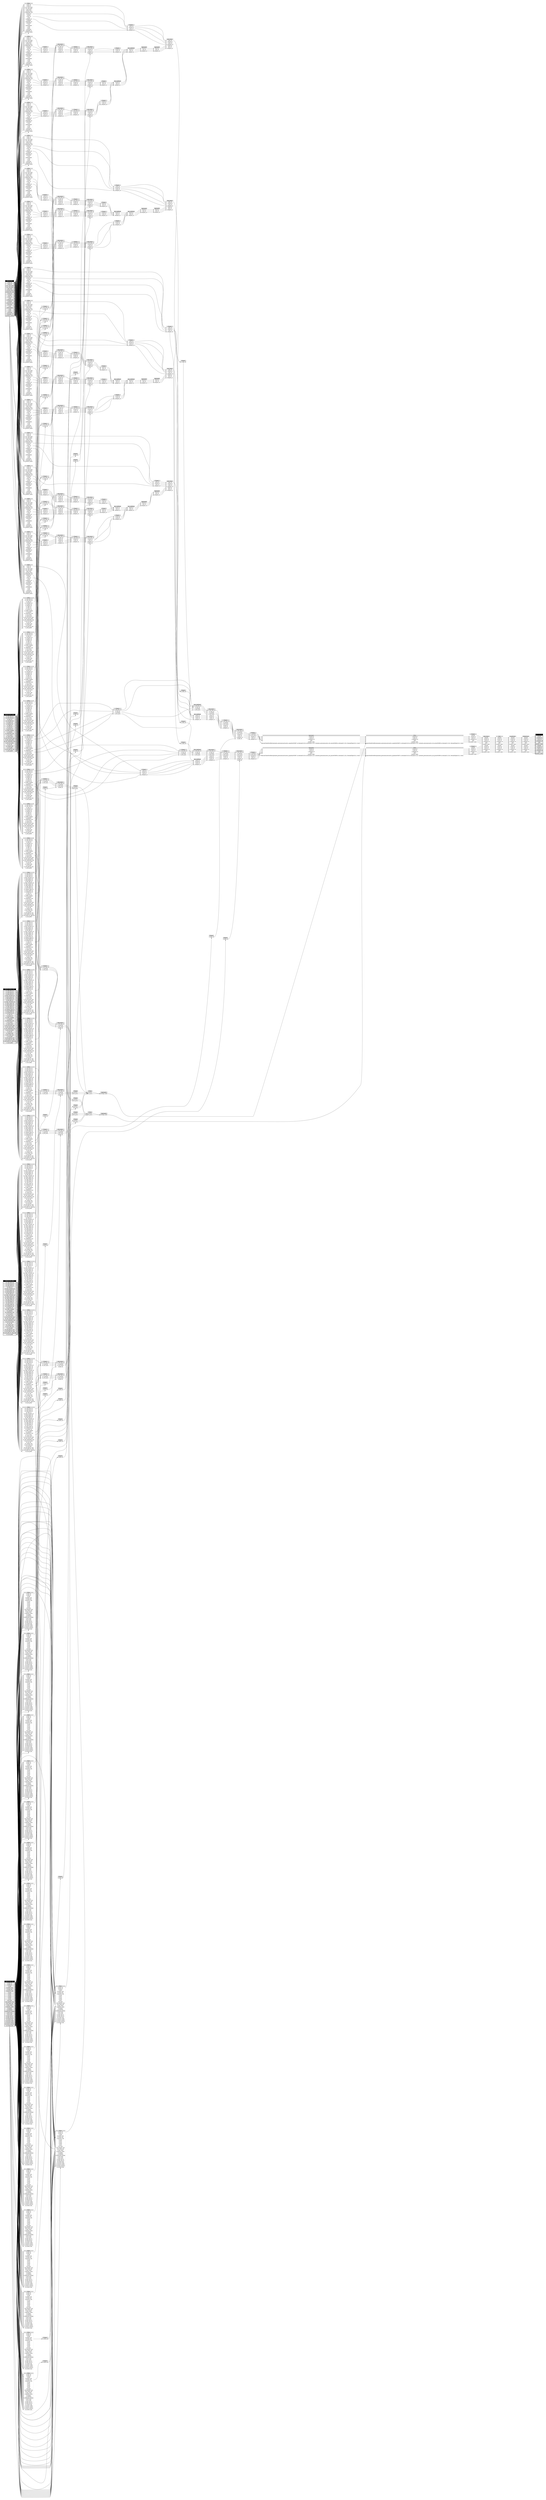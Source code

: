 // Automatically generated by TPCDSFlowTestSuite


digraph {
  graph [pad="0.5" nodesep="0.5" ranksep="1" fontname="Helvetica" rankdir=LR];
  node [shape=plaintext]

  
"Aggregate_097da0b" [label=<
<table color="lightgray" border="1" cellborder="0" cellspacing="0">
  <tr><td bgcolor="lightgray" port="nodeName"><i>Aggregate</i></td></tr>
  <tr><td port="0">brand_id</td></tr>
<tr><td port="1">class_id</td></tr>
<tr><td port="2">category_id</td></tr>
</table>>];
     

"Aggregate_0d99bcb" [label=<
<table color="lightgray" border="1" cellborder="0" cellspacing="0">
  <tr><td bgcolor="lightgray" port="nodeName"><i>Aggregate</i></td></tr>
  <tr><td port="0">average_sales</td></tr>
</table>>];
     

"Aggregate_22de749" [label=<
<table color="lightgray" border="1" cellborder="0" cellspacing="0">
  <tr><td bgcolor="lightgray" port="nodeName"><i>Aggregate</i></td></tr>
  <tr><td port="0">average_sales</td></tr>
</table>>];
     

"Aggregate_3912c50" [label=<
<table color="lightgray" border="1" cellborder="0" cellspacing="0">
  <tr><td bgcolor="lightgray" port="nodeName"><i>Aggregate</i></td></tr>
  <tr><td port="0">brand_id</td></tr>
<tr><td port="1">class_id</td></tr>
<tr><td port="2">category_id</td></tr>
</table>>];
     

"Aggregate_3bf492a" [label=<
<table color="lightgray" border="1" cellborder="0" cellspacing="0">
  <tr><td bgcolor="lightgray" port="nodeName"><i>Aggregate</i></td></tr>
  <tr><td port="0">brand_id</td></tr>
<tr><td port="1">class_id</td></tr>
<tr><td port="2">category_id</td></tr>
</table>>];
     

"Aggregate_58dc7df" [label=<
<table color="lightgray" border="1" cellborder="0" cellspacing="0">
  <tr><td bgcolor="lightgray" port="nodeName"><i>Aggregate</i></td></tr>
  <tr><td port="0">brand_id</td></tr>
<tr><td port="1">class_id</td></tr>
<tr><td port="2">category_id</td></tr>
</table>>];
     

"Aggregate_666cf30" [label=<
<table color="lightgray" border="1" cellborder="0" cellspacing="0">
  <tr><td bgcolor="lightgray" port="nodeName"><i>Aggregate</i></td></tr>
  <tr><td port="0">brand_id</td></tr>
<tr><td port="1">class_id</td></tr>
<tr><td port="2">category_id</td></tr>
</table>>];
     

"Aggregate_91f4b77" [label=<
<table color="lightgray" border="1" cellborder="0" cellspacing="0">
  <tr><td bgcolor="lightgray" port="nodeName"><i>Aggregate</i></td></tr>
  <tr><td port="0">i_brand_id</td></tr>
<tr><td port="1">i_class_id</td></tr>
<tr><td port="2">i_category_id</td></tr>
<tr><td port="3">sales</td></tr>
<tr><td port="4">number_sales</td></tr>
<tr><td port="5">sum(CheckOverflow((promote_precision(cast(cast(ss_quantity#35807 as decimal(10,0)) as decimal(12,2))) * promote_precision(cast(ss_list_price#35809 as decimal(12,2)))), DecimalType(18,2), true))</td></tr>
</table>>];
     

"Aggregate_9fdf6c5" [label=<
<table color="lightgray" border="1" cellborder="0" cellspacing="0">
  <tr><td bgcolor="lightgray" port="nodeName"><i>Aggregate</i></td></tr>
  <tr><td port="0">brand_id</td></tr>
<tr><td port="1">class_id</td></tr>
<tr><td port="2">category_id</td></tr>
</table>>];
     

"Aggregate_b5a02e2" [label=<
<table color="lightgray" border="1" cellborder="0" cellspacing="0">
  <tr><td bgcolor="lightgray" port="nodeName"><i>Aggregate</i></td></tr>
  <tr><td port="0">brand_id</td></tr>
<tr><td port="1">class_id</td></tr>
<tr><td port="2">category_id</td></tr>
</table>>];
     

"Aggregate_b84dcc2" [label=<
<table color="lightgray" border="1" cellborder="0" cellspacing="0">
  <tr><td bgcolor="lightgray" port="nodeName"><i>Aggregate</i></td></tr>
  <tr><td port="0">brand_id</td></tr>
<tr><td port="1">class_id</td></tr>
<tr><td port="2">category_id</td></tr>
</table>>];
     

"Aggregate_ffd459f" [label=<
<table color="lightgray" border="1" cellborder="0" cellspacing="0">
  <tr><td bgcolor="lightgray" port="nodeName"><i>Aggregate</i></td></tr>
  <tr><td port="0">i_brand_id</td></tr>
<tr><td port="1">i_class_id</td></tr>
<tr><td port="2">i_category_id</td></tr>
<tr><td port="3">sales</td></tr>
<tr><td port="4">number_sales</td></tr>
<tr><td port="5">sum(CheckOverflow((promote_precision(cast(cast(ss_quantity#35807 as decimal(10,0)) as decimal(12,2))) * promote_precision(cast(ss_list_price#35809 as decimal(12,2)))), DecimalType(18,2), true))</td></tr>
</table>>];
     

"Filter_0286bd4" [label=<
<table color="lightgray" border="1" cellborder="0" cellspacing="0">
  <tr><td bgcolor="lightgray" port="nodeName"><i>Filter</i></td></tr>
  <tr><td port="0">i_item_sk</td></tr>
<tr><td port="1">i_item_id</td></tr>
<tr><td port="2">i_rec_start_date</td></tr>
<tr><td port="3">i_rec_end_date</td></tr>
<tr><td port="4">i_item_desc</td></tr>
<tr><td port="5">i_current_price</td></tr>
<tr><td port="6">i_wholesale_cost</td></tr>
<tr><td port="7">i_brand_id</td></tr>
<tr><td port="8">i_brand</td></tr>
<tr><td port="9">i_class_id</td></tr>
<tr><td port="10">i_class</td></tr>
<tr><td port="11">i_category_id</td></tr>
<tr><td port="12">i_category</td></tr>
<tr><td port="13">i_manufact_id</td></tr>
<tr><td port="14">i_manufact</td></tr>
<tr><td port="15">i_size</td></tr>
<tr><td port="16">i_formulation</td></tr>
<tr><td port="17">i_color</td></tr>
<tr><td port="18">i_units</td></tr>
<tr><td port="19">i_container</td></tr>
<tr><td port="20">i_manager_id</td></tr>
<tr><td port="21">i_product_name</td></tr>
</table>>];
     

"Filter_07fa203" [label=<
<table color="lightgray" border="1" cellborder="0" cellspacing="0">
  <tr><td bgcolor="lightgray" port="nodeName"><i>Filter</i></td></tr>
  <tr><td port="0">d_date_sk</td></tr>
<tr><td port="1">d_date_id</td></tr>
<tr><td port="2">d_date</td></tr>
<tr><td port="3">d_month_seq</td></tr>
<tr><td port="4">d_week_seq</td></tr>
<tr><td port="5">d_quarter_seq</td></tr>
<tr><td port="6">d_year</td></tr>
<tr><td port="7">d_dow</td></tr>
<tr><td port="8">d_moy</td></tr>
<tr><td port="9">d_dom</td></tr>
<tr><td port="10">d_qoy</td></tr>
<tr><td port="11">d_fy_year</td></tr>
<tr><td port="12">d_fy_quarter_seq</td></tr>
<tr><td port="13">d_fy_week_seq</td></tr>
<tr><td port="14">d_day_name</td></tr>
<tr><td port="15">d_quarter_name</td></tr>
<tr><td port="16">d_holiday</td></tr>
<tr><td port="17">d_weekend</td></tr>
<tr><td port="18">d_following_holiday</td></tr>
<tr><td port="19">d_first_dom</td></tr>
<tr><td port="20">d_last_dom</td></tr>
<tr><td port="21">d_same_day_ly</td></tr>
<tr><td port="22">d_same_day_lq</td></tr>
<tr><td port="23">d_current_day</td></tr>
<tr><td port="24">d_current_week</td></tr>
<tr><td port="25">d_current_month</td></tr>
<tr><td port="26">d_current_quarter</td></tr>
<tr><td port="27">d_current_year</td></tr>
</table>>];
     

"Filter_0a60919" [label=<
<table color="lightgray" border="1" cellborder="0" cellspacing="0">
  <tr><td bgcolor="lightgray" port="nodeName"><i>Filter</i></td></tr>
  <tr><td port="0">ss_sold_date_sk</td></tr>
<tr><td port="1">ss_sold_time_sk</td></tr>
<tr><td port="2">ss_item_sk</td></tr>
<tr><td port="3">ss_customer_sk</td></tr>
<tr><td port="4">ss_cdemo_sk</td></tr>
<tr><td port="5">ss_hdemo_sk</td></tr>
<tr><td port="6">ss_addr_sk</td></tr>
<tr><td port="7">ss_store_sk</td></tr>
<tr><td port="8">ss_promo_sk</td></tr>
<tr><td port="9">ss_ticket_number</td></tr>
<tr><td port="10">ss_quantity</td></tr>
<tr><td port="11">ss_wholesale_cost</td></tr>
<tr><td port="12">ss_list_price</td></tr>
<tr><td port="13">ss_sales_price</td></tr>
<tr><td port="14">ss_ext_discount_amt</td></tr>
<tr><td port="15">ss_ext_sales_price</td></tr>
<tr><td port="16">ss_ext_wholesale_cost</td></tr>
<tr><td port="17">ss_ext_list_price</td></tr>
<tr><td port="18">ss_ext_tax</td></tr>
<tr><td port="19">ss_coupon_amt</td></tr>
<tr><td port="20">ss_net_paid</td></tr>
<tr><td port="21">ss_net_paid_inc_tax</td></tr>
<tr><td port="22">ss_net_profit</td></tr>
</table>>];
     

"Filter_0cb11c6" [label=<
<table color="lightgray" border="1" cellborder="0" cellspacing="0">
  <tr><td bgcolor="lightgray" port="nodeName"><i>Filter</i></td></tr>
  <tr><td port="0">d_date_sk</td></tr>
<tr><td port="1">d_date_id</td></tr>
<tr><td port="2">d_date</td></tr>
<tr><td port="3">d_month_seq</td></tr>
<tr><td port="4">d_week_seq</td></tr>
<tr><td port="5">d_quarter_seq</td></tr>
<tr><td port="6">d_year</td></tr>
<tr><td port="7">d_dow</td></tr>
<tr><td port="8">d_moy</td></tr>
<tr><td port="9">d_dom</td></tr>
<tr><td port="10">d_qoy</td></tr>
<tr><td port="11">d_fy_year</td></tr>
<tr><td port="12">d_fy_quarter_seq</td></tr>
<tr><td port="13">d_fy_week_seq</td></tr>
<tr><td port="14">d_day_name</td></tr>
<tr><td port="15">d_quarter_name</td></tr>
<tr><td port="16">d_holiday</td></tr>
<tr><td port="17">d_weekend</td></tr>
<tr><td port="18">d_following_holiday</td></tr>
<tr><td port="19">d_first_dom</td></tr>
<tr><td port="20">d_last_dom</td></tr>
<tr><td port="21">d_same_day_ly</td></tr>
<tr><td port="22">d_same_day_lq</td></tr>
<tr><td port="23">d_current_day</td></tr>
<tr><td port="24">d_current_week</td></tr>
<tr><td port="25">d_current_month</td></tr>
<tr><td port="26">d_current_quarter</td></tr>
<tr><td port="27">d_current_year</td></tr>
</table>>];
     

"Filter_1011800" [label=<
<table color="lightgray" border="1" cellborder="0" cellspacing="0">
  <tr><td bgcolor="lightgray" port="nodeName"><i>Filter</i></td></tr>
  <tr><td port="0">cs_sold_date_sk</td></tr>
<tr><td port="1">cs_sold_time_sk</td></tr>
<tr><td port="2">cs_ship_date_sk</td></tr>
<tr><td port="3">cs_bill_customer_sk</td></tr>
<tr><td port="4">cs_bill_cdemo_sk</td></tr>
<tr><td port="5">cs_bill_hdemo_sk</td></tr>
<tr><td port="6">cs_bill_addr_sk</td></tr>
<tr><td port="7">cs_ship_customer_sk</td></tr>
<tr><td port="8">cs_ship_cdemo_sk</td></tr>
<tr><td port="9">cs_ship_hdemo_sk</td></tr>
<tr><td port="10">cs_ship_addr_sk</td></tr>
<tr><td port="11">cs_call_center_sk</td></tr>
<tr><td port="12">cs_catalog_page_sk</td></tr>
<tr><td port="13">cs_ship_mode_sk</td></tr>
<tr><td port="14">cs_warehouse_sk</td></tr>
<tr><td port="15">cs_item_sk</td></tr>
<tr><td port="16">cs_promo_sk</td></tr>
<tr><td port="17">cs_order_number</td></tr>
<tr><td port="18">cs_quantity</td></tr>
<tr><td port="19">cs_wholesale_cost</td></tr>
<tr><td port="20">cs_list_price</td></tr>
<tr><td port="21">cs_sales_price</td></tr>
<tr><td port="22">cs_ext_discount_amt</td></tr>
<tr><td port="23">cs_ext_sales_price</td></tr>
<tr><td port="24">cs_ext_wholesale_cost</td></tr>
<tr><td port="25">cs_ext_list_price</td></tr>
<tr><td port="26">cs_ext_tax</td></tr>
<tr><td port="27">cs_coupon_amt</td></tr>
<tr><td port="28">cs_ext_ship_cost</td></tr>
<tr><td port="29">cs_net_paid</td></tr>
<tr><td port="30">cs_net_paid_inc_tax</td></tr>
<tr><td port="31">cs_net_paid_inc_ship</td></tr>
<tr><td port="32">cs_net_paid_inc_ship_tax</td></tr>
<tr><td port="33">cs_net_profit</td></tr>
</table>>];
     

"Filter_13ace50" [label=<
<table color="lightgray" border="1" cellborder="0" cellspacing="0">
  <tr><td bgcolor="lightgray" port="nodeName"><i>Filter</i></td></tr>
  <tr><td port="0">cs_sold_date_sk</td></tr>
<tr><td port="1">cs_sold_time_sk</td></tr>
<tr><td port="2">cs_ship_date_sk</td></tr>
<tr><td port="3">cs_bill_customer_sk</td></tr>
<tr><td port="4">cs_bill_cdemo_sk</td></tr>
<tr><td port="5">cs_bill_hdemo_sk</td></tr>
<tr><td port="6">cs_bill_addr_sk</td></tr>
<tr><td port="7">cs_ship_customer_sk</td></tr>
<tr><td port="8">cs_ship_cdemo_sk</td></tr>
<tr><td port="9">cs_ship_hdemo_sk</td></tr>
<tr><td port="10">cs_ship_addr_sk</td></tr>
<tr><td port="11">cs_call_center_sk</td></tr>
<tr><td port="12">cs_catalog_page_sk</td></tr>
<tr><td port="13">cs_ship_mode_sk</td></tr>
<tr><td port="14">cs_warehouse_sk</td></tr>
<tr><td port="15">cs_item_sk</td></tr>
<tr><td port="16">cs_promo_sk</td></tr>
<tr><td port="17">cs_order_number</td></tr>
<tr><td port="18">cs_quantity</td></tr>
<tr><td port="19">cs_wholesale_cost</td></tr>
<tr><td port="20">cs_list_price</td></tr>
<tr><td port="21">cs_sales_price</td></tr>
<tr><td port="22">cs_ext_discount_amt</td></tr>
<tr><td port="23">cs_ext_sales_price</td></tr>
<tr><td port="24">cs_ext_wholesale_cost</td></tr>
<tr><td port="25">cs_ext_list_price</td></tr>
<tr><td port="26">cs_ext_tax</td></tr>
<tr><td port="27">cs_coupon_amt</td></tr>
<tr><td port="28">cs_ext_ship_cost</td></tr>
<tr><td port="29">cs_net_paid</td></tr>
<tr><td port="30">cs_net_paid_inc_tax</td></tr>
<tr><td port="31">cs_net_paid_inc_ship</td></tr>
<tr><td port="32">cs_net_paid_inc_ship_tax</td></tr>
<tr><td port="33">cs_net_profit</td></tr>
</table>>];
     

"Filter_1b9bf45" [label=<
<table color="lightgray" border="1" cellborder="0" cellspacing="0">
  <tr><td bgcolor="lightgray" port="nodeName"><i>Filter</i></td></tr>
  <tr><td port="0">cs_sold_date_sk</td></tr>
<tr><td port="1">cs_sold_time_sk</td></tr>
<tr><td port="2">cs_ship_date_sk</td></tr>
<tr><td port="3">cs_bill_customer_sk</td></tr>
<tr><td port="4">cs_bill_cdemo_sk</td></tr>
<tr><td port="5">cs_bill_hdemo_sk</td></tr>
<tr><td port="6">cs_bill_addr_sk</td></tr>
<tr><td port="7">cs_ship_customer_sk</td></tr>
<tr><td port="8">cs_ship_cdemo_sk</td></tr>
<tr><td port="9">cs_ship_hdemo_sk</td></tr>
<tr><td port="10">cs_ship_addr_sk</td></tr>
<tr><td port="11">cs_call_center_sk</td></tr>
<tr><td port="12">cs_catalog_page_sk</td></tr>
<tr><td port="13">cs_ship_mode_sk</td></tr>
<tr><td port="14">cs_warehouse_sk</td></tr>
<tr><td port="15">cs_item_sk</td></tr>
<tr><td port="16">cs_promo_sk</td></tr>
<tr><td port="17">cs_order_number</td></tr>
<tr><td port="18">cs_quantity</td></tr>
<tr><td port="19">cs_wholesale_cost</td></tr>
<tr><td port="20">cs_list_price</td></tr>
<tr><td port="21">cs_sales_price</td></tr>
<tr><td port="22">cs_ext_discount_amt</td></tr>
<tr><td port="23">cs_ext_sales_price</td></tr>
<tr><td port="24">cs_ext_wholesale_cost</td></tr>
<tr><td port="25">cs_ext_list_price</td></tr>
<tr><td port="26">cs_ext_tax</td></tr>
<tr><td port="27">cs_coupon_amt</td></tr>
<tr><td port="28">cs_ext_ship_cost</td></tr>
<tr><td port="29">cs_net_paid</td></tr>
<tr><td port="30">cs_net_paid_inc_tax</td></tr>
<tr><td port="31">cs_net_paid_inc_ship</td></tr>
<tr><td port="32">cs_net_paid_inc_ship_tax</td></tr>
<tr><td port="33">cs_net_profit</td></tr>
</table>>];
     

"Filter_1c827b8" [label=<
<table color="lightgray" border="1" cellborder="0" cellspacing="0">
  <tr><td bgcolor="lightgray" port="nodeName"><i>Filter</i></td></tr>
  <tr><td port="0">d_date_sk</td></tr>
<tr><td port="1">d_date_id</td></tr>
<tr><td port="2">d_date</td></tr>
<tr><td port="3">d_month_seq</td></tr>
<tr><td port="4">d_week_seq</td></tr>
<tr><td port="5">d_quarter_seq</td></tr>
<tr><td port="6">d_year</td></tr>
<tr><td port="7">d_dow</td></tr>
<tr><td port="8">d_moy</td></tr>
<tr><td port="9">d_dom</td></tr>
<tr><td port="10">d_qoy</td></tr>
<tr><td port="11">d_fy_year</td></tr>
<tr><td port="12">d_fy_quarter_seq</td></tr>
<tr><td port="13">d_fy_week_seq</td></tr>
<tr><td port="14">d_day_name</td></tr>
<tr><td port="15">d_quarter_name</td></tr>
<tr><td port="16">d_holiday</td></tr>
<tr><td port="17">d_weekend</td></tr>
<tr><td port="18">d_following_holiday</td></tr>
<tr><td port="19">d_first_dom</td></tr>
<tr><td port="20">d_last_dom</td></tr>
<tr><td port="21">d_same_day_ly</td></tr>
<tr><td port="22">d_same_day_lq</td></tr>
<tr><td port="23">d_current_day</td></tr>
<tr><td port="24">d_current_week</td></tr>
<tr><td port="25">d_current_month</td></tr>
<tr><td port="26">d_current_quarter</td></tr>
<tr><td port="27">d_current_year</td></tr>
</table>>];
     

"Filter_1ebde57" [label=<
<table color="lightgray" border="1" cellborder="0" cellspacing="0">
  <tr><td bgcolor="lightgray" port="nodeName"><i>Filter</i></td></tr>
  <tr><td port="0">i_item_sk</td></tr>
<tr><td port="1">i_item_id</td></tr>
<tr><td port="2">i_rec_start_date</td></tr>
<tr><td port="3">i_rec_end_date</td></tr>
<tr><td port="4">i_item_desc</td></tr>
<tr><td port="5">i_current_price</td></tr>
<tr><td port="6">i_wholesale_cost</td></tr>
<tr><td port="7">i_brand_id</td></tr>
<tr><td port="8">i_brand</td></tr>
<tr><td port="9">i_class_id</td></tr>
<tr><td port="10">i_class</td></tr>
<tr><td port="11">i_category_id</td></tr>
<tr><td port="12">i_category</td></tr>
<tr><td port="13">i_manufact_id</td></tr>
<tr><td port="14">i_manufact</td></tr>
<tr><td port="15">i_size</td></tr>
<tr><td port="16">i_formulation</td></tr>
<tr><td port="17">i_color</td></tr>
<tr><td port="18">i_units</td></tr>
<tr><td port="19">i_container</td></tr>
<tr><td port="20">i_manager_id</td></tr>
<tr><td port="21">i_product_name</td></tr>
</table>>];
     

"Filter_2036f1a" [label=<
<table color="lightgray" border="1" cellborder="0" cellspacing="0">
  <tr><td bgcolor="lightgray" port="nodeName"><i>Filter</i></td></tr>
  <tr><td port="0">d_date_sk</td></tr>
<tr><td port="1">d_date_id</td></tr>
<tr><td port="2">d_date</td></tr>
<tr><td port="3">d_month_seq</td></tr>
<tr><td port="4">d_week_seq</td></tr>
<tr><td port="5">d_quarter_seq</td></tr>
<tr><td port="6">d_year</td></tr>
<tr><td port="7">d_dow</td></tr>
<tr><td port="8">d_moy</td></tr>
<tr><td port="9">d_dom</td></tr>
<tr><td port="10">d_qoy</td></tr>
<tr><td port="11">d_fy_year</td></tr>
<tr><td port="12">d_fy_quarter_seq</td></tr>
<tr><td port="13">d_fy_week_seq</td></tr>
<tr><td port="14">d_day_name</td></tr>
<tr><td port="15">d_quarter_name</td></tr>
<tr><td port="16">d_holiday</td></tr>
<tr><td port="17">d_weekend</td></tr>
<tr><td port="18">d_following_holiday</td></tr>
<tr><td port="19">d_first_dom</td></tr>
<tr><td port="20">d_last_dom</td></tr>
<tr><td port="21">d_same_day_ly</td></tr>
<tr><td port="22">d_same_day_lq</td></tr>
<tr><td port="23">d_current_day</td></tr>
<tr><td port="24">d_current_week</td></tr>
<tr><td port="25">d_current_month</td></tr>
<tr><td port="26">d_current_quarter</td></tr>
<tr><td port="27">d_current_year</td></tr>
</table>>];
     

"Filter_29014c1" [label=<
<table color="lightgray" border="1" cellborder="0" cellspacing="0">
  <tr><td bgcolor="lightgray" port="nodeName"><i>Filter</i></td></tr>
  <tr><td port="0">i_item_sk</td></tr>
<tr><td port="1">i_item_id</td></tr>
<tr><td port="2">i_rec_start_date</td></tr>
<tr><td port="3">i_rec_end_date</td></tr>
<tr><td port="4">i_item_desc</td></tr>
<tr><td port="5">i_current_price</td></tr>
<tr><td port="6">i_wholesale_cost</td></tr>
<tr><td port="7">i_brand_id</td></tr>
<tr><td port="8">i_brand</td></tr>
<tr><td port="9">i_class_id</td></tr>
<tr><td port="10">i_class</td></tr>
<tr><td port="11">i_category_id</td></tr>
<tr><td port="12">i_category</td></tr>
<tr><td port="13">i_manufact_id</td></tr>
<tr><td port="14">i_manufact</td></tr>
<tr><td port="15">i_size</td></tr>
<tr><td port="16">i_formulation</td></tr>
<tr><td port="17">i_color</td></tr>
<tr><td port="18">i_units</td></tr>
<tr><td port="19">i_container</td></tr>
<tr><td port="20">i_manager_id</td></tr>
<tr><td port="21">i_product_name</td></tr>
</table>>];
     

"Filter_2ac30c7" [label=<
<table color="lightgray" border="1" cellborder="0" cellspacing="0">
  <tr><td bgcolor="lightgray" port="nodeName"><i>Filter</i></td></tr>
  <tr><td port="0">cs_sold_date_sk</td></tr>
<tr><td port="1">cs_sold_time_sk</td></tr>
<tr><td port="2">cs_ship_date_sk</td></tr>
<tr><td port="3">cs_bill_customer_sk</td></tr>
<tr><td port="4">cs_bill_cdemo_sk</td></tr>
<tr><td port="5">cs_bill_hdemo_sk</td></tr>
<tr><td port="6">cs_bill_addr_sk</td></tr>
<tr><td port="7">cs_ship_customer_sk</td></tr>
<tr><td port="8">cs_ship_cdemo_sk</td></tr>
<tr><td port="9">cs_ship_hdemo_sk</td></tr>
<tr><td port="10">cs_ship_addr_sk</td></tr>
<tr><td port="11">cs_call_center_sk</td></tr>
<tr><td port="12">cs_catalog_page_sk</td></tr>
<tr><td port="13">cs_ship_mode_sk</td></tr>
<tr><td port="14">cs_warehouse_sk</td></tr>
<tr><td port="15">cs_item_sk</td></tr>
<tr><td port="16">cs_promo_sk</td></tr>
<tr><td port="17">cs_order_number</td></tr>
<tr><td port="18">cs_quantity</td></tr>
<tr><td port="19">cs_wholesale_cost</td></tr>
<tr><td port="20">cs_list_price</td></tr>
<tr><td port="21">cs_sales_price</td></tr>
<tr><td port="22">cs_ext_discount_amt</td></tr>
<tr><td port="23">cs_ext_sales_price</td></tr>
<tr><td port="24">cs_ext_wholesale_cost</td></tr>
<tr><td port="25">cs_ext_list_price</td></tr>
<tr><td port="26">cs_ext_tax</td></tr>
<tr><td port="27">cs_coupon_amt</td></tr>
<tr><td port="28">cs_ext_ship_cost</td></tr>
<tr><td port="29">cs_net_paid</td></tr>
<tr><td port="30">cs_net_paid_inc_tax</td></tr>
<tr><td port="31">cs_net_paid_inc_ship</td></tr>
<tr><td port="32">cs_net_paid_inc_ship_tax</td></tr>
<tr><td port="33">cs_net_profit</td></tr>
</table>>];
     

"Filter_302a093" [label=<
<table color="lightgray" border="1" cellborder="0" cellspacing="0">
  <tr><td bgcolor="lightgray" port="nodeName"><i>Filter</i></td></tr>
  <tr><td port="0">ws_sold_date_sk</td></tr>
<tr><td port="1">ws_sold_time_sk</td></tr>
<tr><td port="2">ws_ship_date_sk</td></tr>
<tr><td port="3">ws_item_sk</td></tr>
<tr><td port="4">ws_bill_customer_sk</td></tr>
<tr><td port="5">ws_bill_cdemo_sk</td></tr>
<tr><td port="6">ws_bill_hdemo_sk</td></tr>
<tr><td port="7">ws_bill_addr_sk</td></tr>
<tr><td port="8">ws_ship_customer_sk</td></tr>
<tr><td port="9">ws_ship_cdemo_sk</td></tr>
<tr><td port="10">ws_ship_hdemo_sk</td></tr>
<tr><td port="11">ws_ship_addr_sk</td></tr>
<tr><td port="12">ws_web_page_sk</td></tr>
<tr><td port="13">ws_web_site_sk</td></tr>
<tr><td port="14">ws_ship_mode_sk</td></tr>
<tr><td port="15">ws_warehouse_sk</td></tr>
<tr><td port="16">ws_promo_sk</td></tr>
<tr><td port="17">ws_order_number</td></tr>
<tr><td port="18">ws_quantity</td></tr>
<tr><td port="19">ws_wholesale_cost</td></tr>
<tr><td port="20">ws_list_price</td></tr>
<tr><td port="21">ws_sales_price</td></tr>
<tr><td port="22">ws_ext_discount_amt</td></tr>
<tr><td port="23">ws_ext_sales_price</td></tr>
<tr><td port="24">ws_ext_wholesale_cost</td></tr>
<tr><td port="25">ws_ext_list_price</td></tr>
<tr><td port="26">ws_ext_tax</td></tr>
<tr><td port="27">ws_coupon_amt</td></tr>
<tr><td port="28">ws_ext_ship_cost</td></tr>
<tr><td port="29">ws_net_paid</td></tr>
<tr><td port="30">ws_net_paid_inc_tax</td></tr>
<tr><td port="31">ws_net_paid_inc_ship</td></tr>
<tr><td port="32">ws_net_paid_inc_ship_tax</td></tr>
<tr><td port="33">ws_net_profit</td></tr>
</table>>];
     

"Filter_30fa149" [label=<
<table color="lightgray" border="1" cellborder="0" cellspacing="0">
  <tr><td bgcolor="lightgray" port="nodeName"><i>Filter</i></td></tr>
  <tr><td port="0">i_item_sk</td></tr>
<tr><td port="1">i_item_id</td></tr>
<tr><td port="2">i_rec_start_date</td></tr>
<tr><td port="3">i_rec_end_date</td></tr>
<tr><td port="4">i_item_desc</td></tr>
<tr><td port="5">i_current_price</td></tr>
<tr><td port="6">i_wholesale_cost</td></tr>
<tr><td port="7">i_brand_id</td></tr>
<tr><td port="8">i_brand</td></tr>
<tr><td port="9">i_class_id</td></tr>
<tr><td port="10">i_class</td></tr>
<tr><td port="11">i_category_id</td></tr>
<tr><td port="12">i_category</td></tr>
<tr><td port="13">i_manufact_id</td></tr>
<tr><td port="14">i_manufact</td></tr>
<tr><td port="15">i_size</td></tr>
<tr><td port="16">i_formulation</td></tr>
<tr><td port="17">i_color</td></tr>
<tr><td port="18">i_units</td></tr>
<tr><td port="19">i_container</td></tr>
<tr><td port="20">i_manager_id</td></tr>
<tr><td port="21">i_product_name</td></tr>
</table>>];
     

"Filter_33802dd" [label=<
<table color="lightgray" border="1" cellborder="0" cellspacing="0">
  <tr><td bgcolor="lightgray" port="nodeName"><i>Filter</i></td></tr>
  <tr><td port="0">cs_sold_date_sk</td></tr>
<tr><td port="1">cs_sold_time_sk</td></tr>
<tr><td port="2">cs_ship_date_sk</td></tr>
<tr><td port="3">cs_bill_customer_sk</td></tr>
<tr><td port="4">cs_bill_cdemo_sk</td></tr>
<tr><td port="5">cs_bill_hdemo_sk</td></tr>
<tr><td port="6">cs_bill_addr_sk</td></tr>
<tr><td port="7">cs_ship_customer_sk</td></tr>
<tr><td port="8">cs_ship_cdemo_sk</td></tr>
<tr><td port="9">cs_ship_hdemo_sk</td></tr>
<tr><td port="10">cs_ship_addr_sk</td></tr>
<tr><td port="11">cs_call_center_sk</td></tr>
<tr><td port="12">cs_catalog_page_sk</td></tr>
<tr><td port="13">cs_ship_mode_sk</td></tr>
<tr><td port="14">cs_warehouse_sk</td></tr>
<tr><td port="15">cs_item_sk</td></tr>
<tr><td port="16">cs_promo_sk</td></tr>
<tr><td port="17">cs_order_number</td></tr>
<tr><td port="18">cs_quantity</td></tr>
<tr><td port="19">cs_wholesale_cost</td></tr>
<tr><td port="20">cs_list_price</td></tr>
<tr><td port="21">cs_sales_price</td></tr>
<tr><td port="22">cs_ext_discount_amt</td></tr>
<tr><td port="23">cs_ext_sales_price</td></tr>
<tr><td port="24">cs_ext_wholesale_cost</td></tr>
<tr><td port="25">cs_ext_list_price</td></tr>
<tr><td port="26">cs_ext_tax</td></tr>
<tr><td port="27">cs_coupon_amt</td></tr>
<tr><td port="28">cs_ext_ship_cost</td></tr>
<tr><td port="29">cs_net_paid</td></tr>
<tr><td port="30">cs_net_paid_inc_tax</td></tr>
<tr><td port="31">cs_net_paid_inc_ship</td></tr>
<tr><td port="32">cs_net_paid_inc_ship_tax</td></tr>
<tr><td port="33">cs_net_profit</td></tr>
</table>>];
     

"Filter_351acfa" [label=<
<table color="lightgray" border="1" cellborder="0" cellspacing="0">
  <tr><td bgcolor="lightgray" port="nodeName"><i>Filter</i></td></tr>
  <tr><td port="0">d_date_sk</td></tr>
<tr><td port="1">d_date_id</td></tr>
<tr><td port="2">d_date</td></tr>
<tr><td port="3">d_month_seq</td></tr>
<tr><td port="4">d_week_seq</td></tr>
<tr><td port="5">d_quarter_seq</td></tr>
<tr><td port="6">d_year</td></tr>
<tr><td port="7">d_dow</td></tr>
<tr><td port="8">d_moy</td></tr>
<tr><td port="9">d_dom</td></tr>
<tr><td port="10">d_qoy</td></tr>
<tr><td port="11">d_fy_year</td></tr>
<tr><td port="12">d_fy_quarter_seq</td></tr>
<tr><td port="13">d_fy_week_seq</td></tr>
<tr><td port="14">d_day_name</td></tr>
<tr><td port="15">d_quarter_name</td></tr>
<tr><td port="16">d_holiday</td></tr>
<tr><td port="17">d_weekend</td></tr>
<tr><td port="18">d_following_holiday</td></tr>
<tr><td port="19">d_first_dom</td></tr>
<tr><td port="20">d_last_dom</td></tr>
<tr><td port="21">d_same_day_ly</td></tr>
<tr><td port="22">d_same_day_lq</td></tr>
<tr><td port="23">d_current_day</td></tr>
<tr><td port="24">d_current_week</td></tr>
<tr><td port="25">d_current_month</td></tr>
<tr><td port="26">d_current_quarter</td></tr>
<tr><td port="27">d_current_year</td></tr>
</table>>];
     

"Filter_38e1329" [label=<
<table color="lightgray" border="1" cellborder="0" cellspacing="0">
  <tr><td bgcolor="lightgray" port="nodeName"><i>Filter</i></td></tr>
  <tr><td port="0">ss_sold_date_sk</td></tr>
<tr><td port="1">ss_sold_time_sk</td></tr>
<tr><td port="2">ss_item_sk</td></tr>
<tr><td port="3">ss_customer_sk</td></tr>
<tr><td port="4">ss_cdemo_sk</td></tr>
<tr><td port="5">ss_hdemo_sk</td></tr>
<tr><td port="6">ss_addr_sk</td></tr>
<tr><td port="7">ss_store_sk</td></tr>
<tr><td port="8">ss_promo_sk</td></tr>
<tr><td port="9">ss_ticket_number</td></tr>
<tr><td port="10">ss_quantity</td></tr>
<tr><td port="11">ss_wholesale_cost</td></tr>
<tr><td port="12">ss_list_price</td></tr>
<tr><td port="13">ss_sales_price</td></tr>
<tr><td port="14">ss_ext_discount_amt</td></tr>
<tr><td port="15">ss_ext_sales_price</td></tr>
<tr><td port="16">ss_ext_wholesale_cost</td></tr>
<tr><td port="17">ss_ext_list_price</td></tr>
<tr><td port="18">ss_ext_tax</td></tr>
<tr><td port="19">ss_coupon_amt</td></tr>
<tr><td port="20">ss_net_paid</td></tr>
<tr><td port="21">ss_net_paid_inc_tax</td></tr>
<tr><td port="22">ss_net_profit</td></tr>
</table>>];
     

"Filter_392cff9" [label=<
<table color="lightgray" border="1" cellborder="0" cellspacing="0">
  <tr><td bgcolor="lightgray" port="nodeName"><i>Filter</i></td></tr>
  <tr><td port="0">d_date_sk</td></tr>
<tr><td port="1">d_date_id</td></tr>
<tr><td port="2">d_date</td></tr>
<tr><td port="3">d_month_seq</td></tr>
<tr><td port="4">d_week_seq</td></tr>
<tr><td port="5">d_quarter_seq</td></tr>
<tr><td port="6">d_year</td></tr>
<tr><td port="7">d_dow</td></tr>
<tr><td port="8">d_moy</td></tr>
<tr><td port="9">d_dom</td></tr>
<tr><td port="10">d_qoy</td></tr>
<tr><td port="11">d_fy_year</td></tr>
<tr><td port="12">d_fy_quarter_seq</td></tr>
<tr><td port="13">d_fy_week_seq</td></tr>
<tr><td port="14">d_day_name</td></tr>
<tr><td port="15">d_quarter_name</td></tr>
<tr><td port="16">d_holiday</td></tr>
<tr><td port="17">d_weekend</td></tr>
<tr><td port="18">d_following_holiday</td></tr>
<tr><td port="19">d_first_dom</td></tr>
<tr><td port="20">d_last_dom</td></tr>
<tr><td port="21">d_same_day_ly</td></tr>
<tr><td port="22">d_same_day_lq</td></tr>
<tr><td port="23">d_current_day</td></tr>
<tr><td port="24">d_current_week</td></tr>
<tr><td port="25">d_current_month</td></tr>
<tr><td port="26">d_current_quarter</td></tr>
<tr><td port="27">d_current_year</td></tr>
</table>>];
     

"Filter_3c696f3" [label=<
<table color="lightgray" border="1" cellborder="0" cellspacing="0">
  <tr><td bgcolor="lightgray" port="nodeName"><i>Filter</i></td></tr>
  <tr><td port="0">d_date_sk</td></tr>
<tr><td port="1">d_date_id</td></tr>
<tr><td port="2">d_date</td></tr>
<tr><td port="3">d_month_seq</td></tr>
<tr><td port="4">d_week_seq</td></tr>
<tr><td port="5">d_quarter_seq</td></tr>
<tr><td port="6">d_year</td></tr>
<tr><td port="7">d_dow</td></tr>
<tr><td port="8">d_moy</td></tr>
<tr><td port="9">d_dom</td></tr>
<tr><td port="10">d_qoy</td></tr>
<tr><td port="11">d_fy_year</td></tr>
<tr><td port="12">d_fy_quarter_seq</td></tr>
<tr><td port="13">d_fy_week_seq</td></tr>
<tr><td port="14">d_day_name</td></tr>
<tr><td port="15">d_quarter_name</td></tr>
<tr><td port="16">d_holiday</td></tr>
<tr><td port="17">d_weekend</td></tr>
<tr><td port="18">d_following_holiday</td></tr>
<tr><td port="19">d_first_dom</td></tr>
<tr><td port="20">d_last_dom</td></tr>
<tr><td port="21">d_same_day_ly</td></tr>
<tr><td port="22">d_same_day_lq</td></tr>
<tr><td port="23">d_current_day</td></tr>
<tr><td port="24">d_current_week</td></tr>
<tr><td port="25">d_current_month</td></tr>
<tr><td port="26">d_current_quarter</td></tr>
<tr><td port="27">d_current_year</td></tr>
</table>>];
     

"Filter_3d3b8db" [label=<
<table color="lightgray" border="1" cellborder="0" cellspacing="0">
  <tr><td bgcolor="lightgray" port="nodeName"><i>Filter</i></td></tr>
  <tr><td port="0">d_date_sk</td></tr>
<tr><td port="1">d_date_id</td></tr>
<tr><td port="2">d_date</td></tr>
<tr><td port="3">d_month_seq</td></tr>
<tr><td port="4">d_week_seq</td></tr>
<tr><td port="5">d_quarter_seq</td></tr>
<tr><td port="6">d_year</td></tr>
<tr><td port="7">d_dow</td></tr>
<tr><td port="8">d_moy</td></tr>
<tr><td port="9">d_dom</td></tr>
<tr><td port="10">d_qoy</td></tr>
<tr><td port="11">d_fy_year</td></tr>
<tr><td port="12">d_fy_quarter_seq</td></tr>
<tr><td port="13">d_fy_week_seq</td></tr>
<tr><td port="14">d_day_name</td></tr>
<tr><td port="15">d_quarter_name</td></tr>
<tr><td port="16">d_holiday</td></tr>
<tr><td port="17">d_weekend</td></tr>
<tr><td port="18">d_following_holiday</td></tr>
<tr><td port="19">d_first_dom</td></tr>
<tr><td port="20">d_last_dom</td></tr>
<tr><td port="21">d_same_day_ly</td></tr>
<tr><td port="22">d_same_day_lq</td></tr>
<tr><td port="23">d_current_day</td></tr>
<tr><td port="24">d_current_week</td></tr>
<tr><td port="25">d_current_month</td></tr>
<tr><td port="26">d_current_quarter</td></tr>
<tr><td port="27">d_current_year</td></tr>
</table>>];
     

"Filter_3e9daff" [label=<
<table color="lightgray" border="1" cellborder="0" cellspacing="0">
  <tr><td bgcolor="lightgray" port="nodeName"><i>Filter</i></td></tr>
  <tr><td port="0">ss_sold_date_sk</td></tr>
<tr><td port="1">ss_sold_time_sk</td></tr>
<tr><td port="2">ss_item_sk</td></tr>
<tr><td port="3">ss_customer_sk</td></tr>
<tr><td port="4">ss_cdemo_sk</td></tr>
<tr><td port="5">ss_hdemo_sk</td></tr>
<tr><td port="6">ss_addr_sk</td></tr>
<tr><td port="7">ss_store_sk</td></tr>
<tr><td port="8">ss_promo_sk</td></tr>
<tr><td port="9">ss_ticket_number</td></tr>
<tr><td port="10">ss_quantity</td></tr>
<tr><td port="11">ss_wholesale_cost</td></tr>
<tr><td port="12">ss_list_price</td></tr>
<tr><td port="13">ss_sales_price</td></tr>
<tr><td port="14">ss_ext_discount_amt</td></tr>
<tr><td port="15">ss_ext_sales_price</td></tr>
<tr><td port="16">ss_ext_wholesale_cost</td></tr>
<tr><td port="17">ss_ext_list_price</td></tr>
<tr><td port="18">ss_ext_tax</td></tr>
<tr><td port="19">ss_coupon_amt</td></tr>
<tr><td port="20">ss_net_paid</td></tr>
<tr><td port="21">ss_net_paid_inc_tax</td></tr>
<tr><td port="22">ss_net_profit</td></tr>
</table>>];
     

"Filter_45aca60" [label=<
<table color="lightgray" border="1" cellborder="0" cellspacing="0">
  <tr><td bgcolor="lightgray" port="nodeName"><i>Filter</i></td></tr>
  <tr><td port="0">d_date_sk</td></tr>
<tr><td port="1">d_date_id</td></tr>
<tr><td port="2">d_date</td></tr>
<tr><td port="3">d_month_seq</td></tr>
<tr><td port="4">d_week_seq</td></tr>
<tr><td port="5">d_quarter_seq</td></tr>
<tr><td port="6">d_year</td></tr>
<tr><td port="7">d_dow</td></tr>
<tr><td port="8">d_moy</td></tr>
<tr><td port="9">d_dom</td></tr>
<tr><td port="10">d_qoy</td></tr>
<tr><td port="11">d_fy_year</td></tr>
<tr><td port="12">d_fy_quarter_seq</td></tr>
<tr><td port="13">d_fy_week_seq</td></tr>
<tr><td port="14">d_day_name</td></tr>
<tr><td port="15">d_quarter_name</td></tr>
<tr><td port="16">d_holiday</td></tr>
<tr><td port="17">d_weekend</td></tr>
<tr><td port="18">d_following_holiday</td></tr>
<tr><td port="19">d_first_dom</td></tr>
<tr><td port="20">d_last_dom</td></tr>
<tr><td port="21">d_same_day_ly</td></tr>
<tr><td port="22">d_same_day_lq</td></tr>
<tr><td port="23">d_current_day</td></tr>
<tr><td port="24">d_current_week</td></tr>
<tr><td port="25">d_current_month</td></tr>
<tr><td port="26">d_current_quarter</td></tr>
<tr><td port="27">d_current_year</td></tr>
</table>>];
     

"Filter_45de8d6" [label=<
<table color="lightgray" border="1" cellborder="0" cellspacing="0">
  <tr><td bgcolor="lightgray" port="nodeName"><i>Filter</i></td></tr>
  <tr><td port="0">i_item_sk</td></tr>
<tr><td port="1">i_item_id</td></tr>
<tr><td port="2">i_rec_start_date</td></tr>
<tr><td port="3">i_rec_end_date</td></tr>
<tr><td port="4">i_item_desc</td></tr>
<tr><td port="5">i_current_price</td></tr>
<tr><td port="6">i_wholesale_cost</td></tr>
<tr><td port="7">i_brand_id</td></tr>
<tr><td port="8">i_brand</td></tr>
<tr><td port="9">i_class_id</td></tr>
<tr><td port="10">i_class</td></tr>
<tr><td port="11">i_category_id</td></tr>
<tr><td port="12">i_category</td></tr>
<tr><td port="13">i_manufact_id</td></tr>
<tr><td port="14">i_manufact</td></tr>
<tr><td port="15">i_size</td></tr>
<tr><td port="16">i_formulation</td></tr>
<tr><td port="17">i_color</td></tr>
<tr><td port="18">i_units</td></tr>
<tr><td port="19">i_container</td></tr>
<tr><td port="20">i_manager_id</td></tr>
<tr><td port="21">i_product_name</td></tr>
</table>>];
     

"Filter_496c539" [label=<
<table color="lightgray" border="1" cellborder="0" cellspacing="0">
  <tr><td bgcolor="lightgray" port="nodeName"><i>Filter</i></td></tr>
  <tr><td port="0">i_item_sk</td></tr>
<tr><td port="1">i_item_id</td></tr>
<tr><td port="2">i_rec_start_date</td></tr>
<tr><td port="3">i_rec_end_date</td></tr>
<tr><td port="4">i_item_desc</td></tr>
<tr><td port="5">i_current_price</td></tr>
<tr><td port="6">i_wholesale_cost</td></tr>
<tr><td port="7">i_brand_id</td></tr>
<tr><td port="8">i_brand</td></tr>
<tr><td port="9">i_class_id</td></tr>
<tr><td port="10">i_class</td></tr>
<tr><td port="11">i_category_id</td></tr>
<tr><td port="12">i_category</td></tr>
<tr><td port="13">i_manufact_id</td></tr>
<tr><td port="14">i_manufact</td></tr>
<tr><td port="15">i_size</td></tr>
<tr><td port="16">i_formulation</td></tr>
<tr><td port="17">i_color</td></tr>
<tr><td port="18">i_units</td></tr>
<tr><td port="19">i_container</td></tr>
<tr><td port="20">i_manager_id</td></tr>
<tr><td port="21">i_product_name</td></tr>
</table>>];
     

"Filter_4d5f31d" [label=<
<table color="lightgray" border="1" cellborder="0" cellspacing="0">
  <tr><td bgcolor="lightgray" port="nodeName"><i>Filter</i></td></tr>
  <tr><td port="0">d_date_sk</td></tr>
<tr><td port="1">d_date_id</td></tr>
<tr><td port="2">d_date</td></tr>
<tr><td port="3">d_month_seq</td></tr>
<tr><td port="4">d_week_seq</td></tr>
<tr><td port="5">d_quarter_seq</td></tr>
<tr><td port="6">d_year</td></tr>
<tr><td port="7">d_dow</td></tr>
<tr><td port="8">d_moy</td></tr>
<tr><td port="9">d_dom</td></tr>
<tr><td port="10">d_qoy</td></tr>
<tr><td port="11">d_fy_year</td></tr>
<tr><td port="12">d_fy_quarter_seq</td></tr>
<tr><td port="13">d_fy_week_seq</td></tr>
<tr><td port="14">d_day_name</td></tr>
<tr><td port="15">d_quarter_name</td></tr>
<tr><td port="16">d_holiday</td></tr>
<tr><td port="17">d_weekend</td></tr>
<tr><td port="18">d_following_holiday</td></tr>
<tr><td port="19">d_first_dom</td></tr>
<tr><td port="20">d_last_dom</td></tr>
<tr><td port="21">d_same_day_ly</td></tr>
<tr><td port="22">d_same_day_lq</td></tr>
<tr><td port="23">d_current_day</td></tr>
<tr><td port="24">d_current_week</td></tr>
<tr><td port="25">d_current_month</td></tr>
<tr><td port="26">d_current_quarter</td></tr>
<tr><td port="27">d_current_year</td></tr>
</table>>];
     

"Filter_54d990a" [label=<
<table color="lightgray" border="1" cellborder="0" cellspacing="0">
  <tr><td bgcolor="lightgray" port="nodeName"><i>Filter</i></td></tr>
  <tr><td port="0">ws_sold_date_sk</td></tr>
<tr><td port="1">ws_sold_time_sk</td></tr>
<tr><td port="2">ws_ship_date_sk</td></tr>
<tr><td port="3">ws_item_sk</td></tr>
<tr><td port="4">ws_bill_customer_sk</td></tr>
<tr><td port="5">ws_bill_cdemo_sk</td></tr>
<tr><td port="6">ws_bill_hdemo_sk</td></tr>
<tr><td port="7">ws_bill_addr_sk</td></tr>
<tr><td port="8">ws_ship_customer_sk</td></tr>
<tr><td port="9">ws_ship_cdemo_sk</td></tr>
<tr><td port="10">ws_ship_hdemo_sk</td></tr>
<tr><td port="11">ws_ship_addr_sk</td></tr>
<tr><td port="12">ws_web_page_sk</td></tr>
<tr><td port="13">ws_web_site_sk</td></tr>
<tr><td port="14">ws_ship_mode_sk</td></tr>
<tr><td port="15">ws_warehouse_sk</td></tr>
<tr><td port="16">ws_promo_sk</td></tr>
<tr><td port="17">ws_order_number</td></tr>
<tr><td port="18">ws_quantity</td></tr>
<tr><td port="19">ws_wholesale_cost</td></tr>
<tr><td port="20">ws_list_price</td></tr>
<tr><td port="21">ws_sales_price</td></tr>
<tr><td port="22">ws_ext_discount_amt</td></tr>
<tr><td port="23">ws_ext_sales_price</td></tr>
<tr><td port="24">ws_ext_wholesale_cost</td></tr>
<tr><td port="25">ws_ext_list_price</td></tr>
<tr><td port="26">ws_ext_tax</td></tr>
<tr><td port="27">ws_coupon_amt</td></tr>
<tr><td port="28">ws_ext_ship_cost</td></tr>
<tr><td port="29">ws_net_paid</td></tr>
<tr><td port="30">ws_net_paid_inc_tax</td></tr>
<tr><td port="31">ws_net_paid_inc_ship</td></tr>
<tr><td port="32">ws_net_paid_inc_ship_tax</td></tr>
<tr><td port="33">ws_net_profit</td></tr>
</table>>];
     

"Filter_5cfc9ff" [label=<
<table color="lightgray" border="1" cellborder="0" cellspacing="0">
  <tr><td bgcolor="lightgray" port="nodeName"><i>Filter</i></td></tr>
  <tr><td port="0">d_date_sk</td></tr>
<tr><td port="1">d_date_id</td></tr>
<tr><td port="2">d_date</td></tr>
<tr><td port="3">d_month_seq</td></tr>
<tr><td port="4">d_week_seq</td></tr>
<tr><td port="5">d_quarter_seq</td></tr>
<tr><td port="6">d_year</td></tr>
<tr><td port="7">d_dow</td></tr>
<tr><td port="8">d_moy</td></tr>
<tr><td port="9">d_dom</td></tr>
<tr><td port="10">d_qoy</td></tr>
<tr><td port="11">d_fy_year</td></tr>
<tr><td port="12">d_fy_quarter_seq</td></tr>
<tr><td port="13">d_fy_week_seq</td></tr>
<tr><td port="14">d_day_name</td></tr>
<tr><td port="15">d_quarter_name</td></tr>
<tr><td port="16">d_holiday</td></tr>
<tr><td port="17">d_weekend</td></tr>
<tr><td port="18">d_following_holiday</td></tr>
<tr><td port="19">d_first_dom</td></tr>
<tr><td port="20">d_last_dom</td></tr>
<tr><td port="21">d_same_day_ly</td></tr>
<tr><td port="22">d_same_day_lq</td></tr>
<tr><td port="23">d_current_day</td></tr>
<tr><td port="24">d_current_week</td></tr>
<tr><td port="25">d_current_month</td></tr>
<tr><td port="26">d_current_quarter</td></tr>
<tr><td port="27">d_current_year</td></tr>
</table>>];
     

"Filter_6154a14" [label=<
<table color="lightgray" border="1" cellborder="0" cellspacing="0">
  <tr><td bgcolor="lightgray" port="nodeName"><i>Filter</i></td></tr>
  <tr><td port="0">ws_sold_date_sk</td></tr>
<tr><td port="1">ws_sold_time_sk</td></tr>
<tr><td port="2">ws_ship_date_sk</td></tr>
<tr><td port="3">ws_item_sk</td></tr>
<tr><td port="4">ws_bill_customer_sk</td></tr>
<tr><td port="5">ws_bill_cdemo_sk</td></tr>
<tr><td port="6">ws_bill_hdemo_sk</td></tr>
<tr><td port="7">ws_bill_addr_sk</td></tr>
<tr><td port="8">ws_ship_customer_sk</td></tr>
<tr><td port="9">ws_ship_cdemo_sk</td></tr>
<tr><td port="10">ws_ship_hdemo_sk</td></tr>
<tr><td port="11">ws_ship_addr_sk</td></tr>
<tr><td port="12">ws_web_page_sk</td></tr>
<tr><td port="13">ws_web_site_sk</td></tr>
<tr><td port="14">ws_ship_mode_sk</td></tr>
<tr><td port="15">ws_warehouse_sk</td></tr>
<tr><td port="16">ws_promo_sk</td></tr>
<tr><td port="17">ws_order_number</td></tr>
<tr><td port="18">ws_quantity</td></tr>
<tr><td port="19">ws_wholesale_cost</td></tr>
<tr><td port="20">ws_list_price</td></tr>
<tr><td port="21">ws_sales_price</td></tr>
<tr><td port="22">ws_ext_discount_amt</td></tr>
<tr><td port="23">ws_ext_sales_price</td></tr>
<tr><td port="24">ws_ext_wholesale_cost</td></tr>
<tr><td port="25">ws_ext_list_price</td></tr>
<tr><td port="26">ws_ext_tax</td></tr>
<tr><td port="27">ws_coupon_amt</td></tr>
<tr><td port="28">ws_ext_ship_cost</td></tr>
<tr><td port="29">ws_net_paid</td></tr>
<tr><td port="30">ws_net_paid_inc_tax</td></tr>
<tr><td port="31">ws_net_paid_inc_ship</td></tr>
<tr><td port="32">ws_net_paid_inc_ship_tax</td></tr>
<tr><td port="33">ws_net_profit</td></tr>
</table>>];
     

"Filter_67a6484" [label=<
<table color="lightgray" border="1" cellborder="0" cellspacing="0">
  <tr><td bgcolor="lightgray" port="nodeName"><i>Filter</i></td></tr>
  <tr><td port="0">d_date_sk</td></tr>
<tr><td port="1">d_date_id</td></tr>
<tr><td port="2">d_date</td></tr>
<tr><td port="3">d_month_seq</td></tr>
<tr><td port="4">d_week_seq</td></tr>
<tr><td port="5">d_quarter_seq</td></tr>
<tr><td port="6">d_year</td></tr>
<tr><td port="7">d_dow</td></tr>
<tr><td port="8">d_moy</td></tr>
<tr><td port="9">d_dom</td></tr>
<tr><td port="10">d_qoy</td></tr>
<tr><td port="11">d_fy_year</td></tr>
<tr><td port="12">d_fy_quarter_seq</td></tr>
<tr><td port="13">d_fy_week_seq</td></tr>
<tr><td port="14">d_day_name</td></tr>
<tr><td port="15">d_quarter_name</td></tr>
<tr><td port="16">d_holiday</td></tr>
<tr><td port="17">d_weekend</td></tr>
<tr><td port="18">d_following_holiday</td></tr>
<tr><td port="19">d_first_dom</td></tr>
<tr><td port="20">d_last_dom</td></tr>
<tr><td port="21">d_same_day_ly</td></tr>
<tr><td port="22">d_same_day_lq</td></tr>
<tr><td port="23">d_current_day</td></tr>
<tr><td port="24">d_current_week</td></tr>
<tr><td port="25">d_current_month</td></tr>
<tr><td port="26">d_current_quarter</td></tr>
<tr><td port="27">d_current_year</td></tr>
</table>>];
     

"Filter_680234f" [label=<
<table color="lightgray" border="1" cellborder="0" cellspacing="0">
  <tr><td bgcolor="lightgray" port="nodeName"><i>Filter</i></td></tr>
  <tr><td port="0">i_item_sk</td></tr>
<tr><td port="1">i_item_id</td></tr>
<tr><td port="2">i_rec_start_date</td></tr>
<tr><td port="3">i_rec_end_date</td></tr>
<tr><td port="4">i_item_desc</td></tr>
<tr><td port="5">i_current_price</td></tr>
<tr><td port="6">i_wholesale_cost</td></tr>
<tr><td port="7">i_brand_id</td></tr>
<tr><td port="8">i_brand</td></tr>
<tr><td port="9">i_class_id</td></tr>
<tr><td port="10">i_class</td></tr>
<tr><td port="11">i_category_id</td></tr>
<tr><td port="12">i_category</td></tr>
<tr><td port="13">i_manufact_id</td></tr>
<tr><td port="14">i_manufact</td></tr>
<tr><td port="15">i_size</td></tr>
<tr><td port="16">i_formulation</td></tr>
<tr><td port="17">i_color</td></tr>
<tr><td port="18">i_units</td></tr>
<tr><td port="19">i_container</td></tr>
<tr><td port="20">i_manager_id</td></tr>
<tr><td port="21">i_product_name</td></tr>
</table>>];
     

"Filter_6ab4050" [label=<
<table color="lightgray" border="1" cellborder="0" cellspacing="0">
  <tr><td bgcolor="lightgray" port="nodeName"><i>Filter</i></td></tr>
  <tr><td port="0">i_item_sk</td></tr>
<tr><td port="1">i_item_id</td></tr>
<tr><td port="2">i_rec_start_date</td></tr>
<tr><td port="3">i_rec_end_date</td></tr>
<tr><td port="4">i_item_desc</td></tr>
<tr><td port="5">i_current_price</td></tr>
<tr><td port="6">i_wholesale_cost</td></tr>
<tr><td port="7">i_brand_id</td></tr>
<tr><td port="8">i_brand</td></tr>
<tr><td port="9">i_class_id</td></tr>
<tr><td port="10">i_class</td></tr>
<tr><td port="11">i_category_id</td></tr>
<tr><td port="12">i_category</td></tr>
<tr><td port="13">i_manufact_id</td></tr>
<tr><td port="14">i_manufact</td></tr>
<tr><td port="15">i_size</td></tr>
<tr><td port="16">i_formulation</td></tr>
<tr><td port="17">i_color</td></tr>
<tr><td port="18">i_units</td></tr>
<tr><td port="19">i_container</td></tr>
<tr><td port="20">i_manager_id</td></tr>
<tr><td port="21">i_product_name</td></tr>
</table>>];
     

"Filter_6d0e657" [label=<
<table color="lightgray" border="1" cellborder="0" cellspacing="0">
  <tr><td bgcolor="lightgray" port="nodeName"><i>Filter</i></td></tr>
  <tr><td port="0">i_item_sk</td></tr>
<tr><td port="1">i_item_id</td></tr>
<tr><td port="2">i_rec_start_date</td></tr>
<tr><td port="3">i_rec_end_date</td></tr>
<tr><td port="4">i_item_desc</td></tr>
<tr><td port="5">i_current_price</td></tr>
<tr><td port="6">i_wholesale_cost</td></tr>
<tr><td port="7">i_brand_id</td></tr>
<tr><td port="8">i_brand</td></tr>
<tr><td port="9">i_class_id</td></tr>
<tr><td port="10">i_class</td></tr>
<tr><td port="11">i_category_id</td></tr>
<tr><td port="12">i_category</td></tr>
<tr><td port="13">i_manufact_id</td></tr>
<tr><td port="14">i_manufact</td></tr>
<tr><td port="15">i_size</td></tr>
<tr><td port="16">i_formulation</td></tr>
<tr><td port="17">i_color</td></tr>
<tr><td port="18">i_units</td></tr>
<tr><td port="19">i_container</td></tr>
<tr><td port="20">i_manager_id</td></tr>
<tr><td port="21">i_product_name</td></tr>
</table>>];
     

"Filter_799ed34" [label=<
<table color="lightgray" border="1" cellborder="0" cellspacing="0">
  <tr><td bgcolor="lightgray" port="nodeName"><i>Filter</i></td></tr>
  <tr><td port="0">cs_sold_date_sk</td></tr>
<tr><td port="1">cs_sold_time_sk</td></tr>
<tr><td port="2">cs_ship_date_sk</td></tr>
<tr><td port="3">cs_bill_customer_sk</td></tr>
<tr><td port="4">cs_bill_cdemo_sk</td></tr>
<tr><td port="5">cs_bill_hdemo_sk</td></tr>
<tr><td port="6">cs_bill_addr_sk</td></tr>
<tr><td port="7">cs_ship_customer_sk</td></tr>
<tr><td port="8">cs_ship_cdemo_sk</td></tr>
<tr><td port="9">cs_ship_hdemo_sk</td></tr>
<tr><td port="10">cs_ship_addr_sk</td></tr>
<tr><td port="11">cs_call_center_sk</td></tr>
<tr><td port="12">cs_catalog_page_sk</td></tr>
<tr><td port="13">cs_ship_mode_sk</td></tr>
<tr><td port="14">cs_warehouse_sk</td></tr>
<tr><td port="15">cs_item_sk</td></tr>
<tr><td port="16">cs_promo_sk</td></tr>
<tr><td port="17">cs_order_number</td></tr>
<tr><td port="18">cs_quantity</td></tr>
<tr><td port="19">cs_wholesale_cost</td></tr>
<tr><td port="20">cs_list_price</td></tr>
<tr><td port="21">cs_sales_price</td></tr>
<tr><td port="22">cs_ext_discount_amt</td></tr>
<tr><td port="23">cs_ext_sales_price</td></tr>
<tr><td port="24">cs_ext_wholesale_cost</td></tr>
<tr><td port="25">cs_ext_list_price</td></tr>
<tr><td port="26">cs_ext_tax</td></tr>
<tr><td port="27">cs_coupon_amt</td></tr>
<tr><td port="28">cs_ext_ship_cost</td></tr>
<tr><td port="29">cs_net_paid</td></tr>
<tr><td port="30">cs_net_paid_inc_tax</td></tr>
<tr><td port="31">cs_net_paid_inc_ship</td></tr>
<tr><td port="32">cs_net_paid_inc_ship_tax</td></tr>
<tr><td port="33">cs_net_profit</td></tr>
</table>>];
     

"Filter_83b8eee" [label=<
<table color="lightgray" border="1" cellborder="0" cellspacing="0">
  <tr><td bgcolor="lightgray" port="nodeName"><i>Filter</i></td></tr>
  <tr><td port="0">d_date_sk</td></tr>
<tr><td port="1">d_date_id</td></tr>
<tr><td port="2">d_date</td></tr>
<tr><td port="3">d_month_seq</td></tr>
<tr><td port="4">d_week_seq</td></tr>
<tr><td port="5">d_quarter_seq</td></tr>
<tr><td port="6">d_year</td></tr>
<tr><td port="7">d_dow</td></tr>
<tr><td port="8">d_moy</td></tr>
<tr><td port="9">d_dom</td></tr>
<tr><td port="10">d_qoy</td></tr>
<tr><td port="11">d_fy_year</td></tr>
<tr><td port="12">d_fy_quarter_seq</td></tr>
<tr><td port="13">d_fy_week_seq</td></tr>
<tr><td port="14">d_day_name</td></tr>
<tr><td port="15">d_quarter_name</td></tr>
<tr><td port="16">d_holiday</td></tr>
<tr><td port="17">d_weekend</td></tr>
<tr><td port="18">d_following_holiday</td></tr>
<tr><td port="19">d_first_dom</td></tr>
<tr><td port="20">d_last_dom</td></tr>
<tr><td port="21">d_same_day_ly</td></tr>
<tr><td port="22">d_same_day_lq</td></tr>
<tr><td port="23">d_current_day</td></tr>
<tr><td port="24">d_current_week</td></tr>
<tr><td port="25">d_current_month</td></tr>
<tr><td port="26">d_current_quarter</td></tr>
<tr><td port="27">d_current_year</td></tr>
</table>>];
     

"Filter_8fa04fa" [label=<
<table color="lightgray" border="1" cellborder="0" cellspacing="0">
  <tr><td bgcolor="lightgray" port="nodeName"><i>Filter</i></td></tr>
  <tr><td port="0">d_date_sk</td></tr>
<tr><td port="1">d_date_id</td></tr>
<tr><td port="2">d_date</td></tr>
<tr><td port="3">d_month_seq</td></tr>
<tr><td port="4">d_week_seq</td></tr>
<tr><td port="5">d_quarter_seq</td></tr>
<tr><td port="6">d_year</td></tr>
<tr><td port="7">d_dow</td></tr>
<tr><td port="8">d_moy</td></tr>
<tr><td port="9">d_dom</td></tr>
<tr><td port="10">d_qoy</td></tr>
<tr><td port="11">d_fy_year</td></tr>
<tr><td port="12">d_fy_quarter_seq</td></tr>
<tr><td port="13">d_fy_week_seq</td></tr>
<tr><td port="14">d_day_name</td></tr>
<tr><td port="15">d_quarter_name</td></tr>
<tr><td port="16">d_holiday</td></tr>
<tr><td port="17">d_weekend</td></tr>
<tr><td port="18">d_following_holiday</td></tr>
<tr><td port="19">d_first_dom</td></tr>
<tr><td port="20">d_last_dom</td></tr>
<tr><td port="21">d_same_day_ly</td></tr>
<tr><td port="22">d_same_day_lq</td></tr>
<tr><td port="23">d_current_day</td></tr>
<tr><td port="24">d_current_week</td></tr>
<tr><td port="25">d_current_month</td></tr>
<tr><td port="26">d_current_quarter</td></tr>
<tr><td port="27">d_current_year</td></tr>
</table>>];
     

"Filter_8fed33a" [label=<
<table color="lightgray" border="1" cellborder="0" cellspacing="0">
  <tr><td bgcolor="lightgray" port="nodeName"><i>Filter</i></td></tr>
  <tr><td port="0">ss_sold_date_sk</td></tr>
<tr><td port="1">ss_sold_time_sk</td></tr>
<tr><td port="2">ss_item_sk</td></tr>
<tr><td port="3">ss_customer_sk</td></tr>
<tr><td port="4">ss_cdemo_sk</td></tr>
<tr><td port="5">ss_hdemo_sk</td></tr>
<tr><td port="6">ss_addr_sk</td></tr>
<tr><td port="7">ss_store_sk</td></tr>
<tr><td port="8">ss_promo_sk</td></tr>
<tr><td port="9">ss_ticket_number</td></tr>
<tr><td port="10">ss_quantity</td></tr>
<tr><td port="11">ss_wholesale_cost</td></tr>
<tr><td port="12">ss_list_price</td></tr>
<tr><td port="13">ss_sales_price</td></tr>
<tr><td port="14">ss_ext_discount_amt</td></tr>
<tr><td port="15">ss_ext_sales_price</td></tr>
<tr><td port="16">ss_ext_wholesale_cost</td></tr>
<tr><td port="17">ss_ext_list_price</td></tr>
<tr><td port="18">ss_ext_tax</td></tr>
<tr><td port="19">ss_coupon_amt</td></tr>
<tr><td port="20">ss_net_paid</td></tr>
<tr><td port="21">ss_net_paid_inc_tax</td></tr>
<tr><td port="22">ss_net_profit</td></tr>
</table>>];
     

"Filter_a37cfd6" [label=<
<table color="lightgray" border="1" cellborder="0" cellspacing="0">
  <tr><td bgcolor="lightgray" port="nodeName"><i>Filter</i></td></tr>
  <tr><td port="0">d_date_sk</td></tr>
<tr><td port="1">d_date_id</td></tr>
<tr><td port="2">d_date</td></tr>
<tr><td port="3">d_month_seq</td></tr>
<tr><td port="4">d_week_seq</td></tr>
<tr><td port="5">d_quarter_seq</td></tr>
<tr><td port="6">d_year</td></tr>
<tr><td port="7">d_dow</td></tr>
<tr><td port="8">d_moy</td></tr>
<tr><td port="9">d_dom</td></tr>
<tr><td port="10">d_qoy</td></tr>
<tr><td port="11">d_fy_year</td></tr>
<tr><td port="12">d_fy_quarter_seq</td></tr>
<tr><td port="13">d_fy_week_seq</td></tr>
<tr><td port="14">d_day_name</td></tr>
<tr><td port="15">d_quarter_name</td></tr>
<tr><td port="16">d_holiday</td></tr>
<tr><td port="17">d_weekend</td></tr>
<tr><td port="18">d_following_holiday</td></tr>
<tr><td port="19">d_first_dom</td></tr>
<tr><td port="20">d_last_dom</td></tr>
<tr><td port="21">d_same_day_ly</td></tr>
<tr><td port="22">d_same_day_lq</td></tr>
<tr><td port="23">d_current_day</td></tr>
<tr><td port="24">d_current_week</td></tr>
<tr><td port="25">d_current_month</td></tr>
<tr><td port="26">d_current_quarter</td></tr>
<tr><td port="27">d_current_year</td></tr>
</table>>];
     

"Filter_a6276bb" [label=<
<table color="lightgray" border="1" cellborder="0" cellspacing="0">
  <tr><td bgcolor="lightgray" port="nodeName"><i>Filter</i></td></tr>
  <tr><td port="0">i_item_sk</td></tr>
<tr><td port="1">i_item_id</td></tr>
<tr><td port="2">i_rec_start_date</td></tr>
<tr><td port="3">i_rec_end_date</td></tr>
<tr><td port="4">i_item_desc</td></tr>
<tr><td port="5">i_current_price</td></tr>
<tr><td port="6">i_wholesale_cost</td></tr>
<tr><td port="7">i_brand_id</td></tr>
<tr><td port="8">i_brand</td></tr>
<tr><td port="9">i_class_id</td></tr>
<tr><td port="10">i_class</td></tr>
<tr><td port="11">i_category_id</td></tr>
<tr><td port="12">i_category</td></tr>
<tr><td port="13">i_manufact_id</td></tr>
<tr><td port="14">i_manufact</td></tr>
<tr><td port="15">i_size</td></tr>
<tr><td port="16">i_formulation</td></tr>
<tr><td port="17">i_color</td></tr>
<tr><td port="18">i_units</td></tr>
<tr><td port="19">i_container</td></tr>
<tr><td port="20">i_manager_id</td></tr>
<tr><td port="21">i_product_name</td></tr>
</table>>];
     

"Filter_ab82e8d" [label=<
<table color="lightgray" border="1" cellborder="0" cellspacing="0">
  <tr><td bgcolor="lightgray" port="nodeName"><i>Filter</i></td></tr>
  <tr><td port="0">d_date_sk</td></tr>
<tr><td port="1">d_date_id</td></tr>
<tr><td port="2">d_date</td></tr>
<tr><td port="3">d_month_seq</td></tr>
<tr><td port="4">d_week_seq</td></tr>
<tr><td port="5">d_quarter_seq</td></tr>
<tr><td port="6">d_year</td></tr>
<tr><td port="7">d_dow</td></tr>
<tr><td port="8">d_moy</td></tr>
<tr><td port="9">d_dom</td></tr>
<tr><td port="10">d_qoy</td></tr>
<tr><td port="11">d_fy_year</td></tr>
<tr><td port="12">d_fy_quarter_seq</td></tr>
<tr><td port="13">d_fy_week_seq</td></tr>
<tr><td port="14">d_day_name</td></tr>
<tr><td port="15">d_quarter_name</td></tr>
<tr><td port="16">d_holiday</td></tr>
<tr><td port="17">d_weekend</td></tr>
<tr><td port="18">d_following_holiday</td></tr>
<tr><td port="19">d_first_dom</td></tr>
<tr><td port="20">d_last_dom</td></tr>
<tr><td port="21">d_same_day_ly</td></tr>
<tr><td port="22">d_same_day_lq</td></tr>
<tr><td port="23">d_current_day</td></tr>
<tr><td port="24">d_current_week</td></tr>
<tr><td port="25">d_current_month</td></tr>
<tr><td port="26">d_current_quarter</td></tr>
<tr><td port="27">d_current_year</td></tr>
</table>>];
     

"Filter_ac9432f" [label=<
<table color="lightgray" border="1" cellborder="0" cellspacing="0">
  <tr><td bgcolor="lightgray" port="nodeName"><i>Filter</i></td></tr>
  <tr><td port="0">ss_sold_date_sk</td></tr>
<tr><td port="1">ss_sold_time_sk</td></tr>
<tr><td port="2">ss_item_sk</td></tr>
<tr><td port="3">ss_customer_sk</td></tr>
<tr><td port="4">ss_cdemo_sk</td></tr>
<tr><td port="5">ss_hdemo_sk</td></tr>
<tr><td port="6">ss_addr_sk</td></tr>
<tr><td port="7">ss_store_sk</td></tr>
<tr><td port="8">ss_promo_sk</td></tr>
<tr><td port="9">ss_ticket_number</td></tr>
<tr><td port="10">ss_quantity</td></tr>
<tr><td port="11">ss_wholesale_cost</td></tr>
<tr><td port="12">ss_list_price</td></tr>
<tr><td port="13">ss_sales_price</td></tr>
<tr><td port="14">ss_ext_discount_amt</td></tr>
<tr><td port="15">ss_ext_sales_price</td></tr>
<tr><td port="16">ss_ext_wholesale_cost</td></tr>
<tr><td port="17">ss_ext_list_price</td></tr>
<tr><td port="18">ss_ext_tax</td></tr>
<tr><td port="19">ss_coupon_amt</td></tr>
<tr><td port="20">ss_net_paid</td></tr>
<tr><td port="21">ss_net_paid_inc_tax</td></tr>
<tr><td port="22">ss_net_profit</td></tr>
</table>>];
     

"Filter_aea27a9" [label=<
<table color="lightgray" border="1" cellborder="0" cellspacing="0">
  <tr><td bgcolor="lightgray" port="nodeName"><i>Filter</i></td></tr>
  <tr><td port="0">d_date_sk</td></tr>
<tr><td port="1">d_date_id</td></tr>
<tr><td port="2">d_date</td></tr>
<tr><td port="3">d_month_seq</td></tr>
<tr><td port="4">d_week_seq</td></tr>
<tr><td port="5">d_quarter_seq</td></tr>
<tr><td port="6">d_year</td></tr>
<tr><td port="7">d_dow</td></tr>
<tr><td port="8">d_moy</td></tr>
<tr><td port="9">d_dom</td></tr>
<tr><td port="10">d_qoy</td></tr>
<tr><td port="11">d_fy_year</td></tr>
<tr><td port="12">d_fy_quarter_seq</td></tr>
<tr><td port="13">d_fy_week_seq</td></tr>
<tr><td port="14">d_day_name</td></tr>
<tr><td port="15">d_quarter_name</td></tr>
<tr><td port="16">d_holiday</td></tr>
<tr><td port="17">d_weekend</td></tr>
<tr><td port="18">d_following_holiday</td></tr>
<tr><td port="19">d_first_dom</td></tr>
<tr><td port="20">d_last_dom</td></tr>
<tr><td port="21">d_same_day_ly</td></tr>
<tr><td port="22">d_same_day_lq</td></tr>
<tr><td port="23">d_current_day</td></tr>
<tr><td port="24">d_current_week</td></tr>
<tr><td port="25">d_current_month</td></tr>
<tr><td port="26">d_current_quarter</td></tr>
<tr><td port="27">d_current_year</td></tr>
</table>>];
     

"Filter_b78a8e9" [label=<
<table color="lightgray" border="1" cellborder="0" cellspacing="0">
  <tr><td bgcolor="lightgray" port="nodeName"><i>Filter</i></td></tr>
  <tr><td port="0">i_item_sk</td></tr>
<tr><td port="1">i_item_id</td></tr>
<tr><td port="2">i_rec_start_date</td></tr>
<tr><td port="3">i_rec_end_date</td></tr>
<tr><td port="4">i_item_desc</td></tr>
<tr><td port="5">i_current_price</td></tr>
<tr><td port="6">i_wholesale_cost</td></tr>
<tr><td port="7">i_brand_id</td></tr>
<tr><td port="8">i_brand</td></tr>
<tr><td port="9">i_class_id</td></tr>
<tr><td port="10">i_class</td></tr>
<tr><td port="11">i_category_id</td></tr>
<tr><td port="12">i_category</td></tr>
<tr><td port="13">i_manufact_id</td></tr>
<tr><td port="14">i_manufact</td></tr>
<tr><td port="15">i_size</td></tr>
<tr><td port="16">i_formulation</td></tr>
<tr><td port="17">i_color</td></tr>
<tr><td port="18">i_units</td></tr>
<tr><td port="19">i_container</td></tr>
<tr><td port="20">i_manager_id</td></tr>
<tr><td port="21">i_product_name</td></tr>
</table>>];
     

"Filter_b7998f4" [label=<
<table color="lightgray" border="1" cellborder="0" cellspacing="0">
  <tr><td bgcolor="lightgray" port="nodeName"><i>Filter</i></td></tr>
  <tr><td port="0">i_brand_id</td></tr>
<tr><td port="1">i_class_id</td></tr>
<tr><td port="2">i_category_id</td></tr>
<tr><td port="3">sales</td></tr>
<tr><td port="4">number_sales</td></tr>
<tr><td port="5">sum(CheckOverflow((promote_precision(cast(cast(ss_quantity#35807 as decimal(10,0)) as decimal(12,2))) * promote_precision(cast(ss_list_price#35809 as decimal(12,2)))), DecimalType(18,2), true))</td></tr>
</table>>];
     

"Filter_b91f8bf" [label=<
<table color="lightgray" border="1" cellborder="0" cellspacing="0">
  <tr><td bgcolor="lightgray" port="nodeName"><i>Filter</i></td></tr>
  <tr><td port="0">i_item_sk</td></tr>
<tr><td port="1">i_item_id</td></tr>
<tr><td port="2">i_rec_start_date</td></tr>
<tr><td port="3">i_rec_end_date</td></tr>
<tr><td port="4">i_item_desc</td></tr>
<tr><td port="5">i_current_price</td></tr>
<tr><td port="6">i_wholesale_cost</td></tr>
<tr><td port="7">i_brand_id</td></tr>
<tr><td port="8">i_brand</td></tr>
<tr><td port="9">i_class_id</td></tr>
<tr><td port="10">i_class</td></tr>
<tr><td port="11">i_category_id</td></tr>
<tr><td port="12">i_category</td></tr>
<tr><td port="13">i_manufact_id</td></tr>
<tr><td port="14">i_manufact</td></tr>
<tr><td port="15">i_size</td></tr>
<tr><td port="16">i_formulation</td></tr>
<tr><td port="17">i_color</td></tr>
<tr><td port="18">i_units</td></tr>
<tr><td port="19">i_container</td></tr>
<tr><td port="20">i_manager_id</td></tr>
<tr><td port="21">i_product_name</td></tr>
</table>>];
     

"Filter_bf69033" [label=<
<table color="lightgray" border="1" cellborder="0" cellspacing="0">
  <tr><td bgcolor="lightgray" port="nodeName"><i>Filter</i></td></tr>
  <tr><td port="0">ws_sold_date_sk</td></tr>
<tr><td port="1">ws_sold_time_sk</td></tr>
<tr><td port="2">ws_ship_date_sk</td></tr>
<tr><td port="3">ws_item_sk</td></tr>
<tr><td port="4">ws_bill_customer_sk</td></tr>
<tr><td port="5">ws_bill_cdemo_sk</td></tr>
<tr><td port="6">ws_bill_hdemo_sk</td></tr>
<tr><td port="7">ws_bill_addr_sk</td></tr>
<tr><td port="8">ws_ship_customer_sk</td></tr>
<tr><td port="9">ws_ship_cdemo_sk</td></tr>
<tr><td port="10">ws_ship_hdemo_sk</td></tr>
<tr><td port="11">ws_ship_addr_sk</td></tr>
<tr><td port="12">ws_web_page_sk</td></tr>
<tr><td port="13">ws_web_site_sk</td></tr>
<tr><td port="14">ws_ship_mode_sk</td></tr>
<tr><td port="15">ws_warehouse_sk</td></tr>
<tr><td port="16">ws_promo_sk</td></tr>
<tr><td port="17">ws_order_number</td></tr>
<tr><td port="18">ws_quantity</td></tr>
<tr><td port="19">ws_wholesale_cost</td></tr>
<tr><td port="20">ws_list_price</td></tr>
<tr><td port="21">ws_sales_price</td></tr>
<tr><td port="22">ws_ext_discount_amt</td></tr>
<tr><td port="23">ws_ext_sales_price</td></tr>
<tr><td port="24">ws_ext_wholesale_cost</td></tr>
<tr><td port="25">ws_ext_list_price</td></tr>
<tr><td port="26">ws_ext_tax</td></tr>
<tr><td port="27">ws_coupon_amt</td></tr>
<tr><td port="28">ws_ext_ship_cost</td></tr>
<tr><td port="29">ws_net_paid</td></tr>
<tr><td port="30">ws_net_paid_inc_tax</td></tr>
<tr><td port="31">ws_net_paid_inc_ship</td></tr>
<tr><td port="32">ws_net_paid_inc_ship_tax</td></tr>
<tr><td port="33">ws_net_profit</td></tr>
</table>>];
     

"Filter_c2c256c" [label=<
<table color="lightgray" border="1" cellborder="0" cellspacing="0">
  <tr><td bgcolor="lightgray" port="nodeName"><i>Filter</i></td></tr>
  <tr><td port="0">i_item_sk</td></tr>
<tr><td port="1">i_item_id</td></tr>
<tr><td port="2">i_rec_start_date</td></tr>
<tr><td port="3">i_rec_end_date</td></tr>
<tr><td port="4">i_item_desc</td></tr>
<tr><td port="5">i_current_price</td></tr>
<tr><td port="6">i_wholesale_cost</td></tr>
<tr><td port="7">i_brand_id</td></tr>
<tr><td port="8">i_brand</td></tr>
<tr><td port="9">i_class_id</td></tr>
<tr><td port="10">i_class</td></tr>
<tr><td port="11">i_category_id</td></tr>
<tr><td port="12">i_category</td></tr>
<tr><td port="13">i_manufact_id</td></tr>
<tr><td port="14">i_manufact</td></tr>
<tr><td port="15">i_size</td></tr>
<tr><td port="16">i_formulation</td></tr>
<tr><td port="17">i_color</td></tr>
<tr><td port="18">i_units</td></tr>
<tr><td port="19">i_container</td></tr>
<tr><td port="20">i_manager_id</td></tr>
<tr><td port="21">i_product_name</td></tr>
</table>>];
     

"Filter_c394e4d" [label=<
<table color="lightgray" border="1" cellborder="0" cellspacing="0">
  <tr><td bgcolor="lightgray" port="nodeName"><i>Filter</i></td></tr>
  <tr><td port="0">i_item_sk</td></tr>
<tr><td port="1">i_item_id</td></tr>
<tr><td port="2">i_rec_start_date</td></tr>
<tr><td port="3">i_rec_end_date</td></tr>
<tr><td port="4">i_item_desc</td></tr>
<tr><td port="5">i_current_price</td></tr>
<tr><td port="6">i_wholesale_cost</td></tr>
<tr><td port="7">i_brand_id</td></tr>
<tr><td port="8">i_brand</td></tr>
<tr><td port="9">i_class_id</td></tr>
<tr><td port="10">i_class</td></tr>
<tr><td port="11">i_category_id</td></tr>
<tr><td port="12">i_category</td></tr>
<tr><td port="13">i_manufact_id</td></tr>
<tr><td port="14">i_manufact</td></tr>
<tr><td port="15">i_size</td></tr>
<tr><td port="16">i_formulation</td></tr>
<tr><td port="17">i_color</td></tr>
<tr><td port="18">i_units</td></tr>
<tr><td port="19">i_container</td></tr>
<tr><td port="20">i_manager_id</td></tr>
<tr><td port="21">i_product_name</td></tr>
</table>>];
     

"Filter_ca2bb76" [label=<
<table color="lightgray" border="1" cellborder="0" cellspacing="0">
  <tr><td bgcolor="lightgray" port="nodeName"><i>Filter</i></td></tr>
  <tr><td port="0">ws_sold_date_sk</td></tr>
<tr><td port="1">ws_sold_time_sk</td></tr>
<tr><td port="2">ws_ship_date_sk</td></tr>
<tr><td port="3">ws_item_sk</td></tr>
<tr><td port="4">ws_bill_customer_sk</td></tr>
<tr><td port="5">ws_bill_cdemo_sk</td></tr>
<tr><td port="6">ws_bill_hdemo_sk</td></tr>
<tr><td port="7">ws_bill_addr_sk</td></tr>
<tr><td port="8">ws_ship_customer_sk</td></tr>
<tr><td port="9">ws_ship_cdemo_sk</td></tr>
<tr><td port="10">ws_ship_hdemo_sk</td></tr>
<tr><td port="11">ws_ship_addr_sk</td></tr>
<tr><td port="12">ws_web_page_sk</td></tr>
<tr><td port="13">ws_web_site_sk</td></tr>
<tr><td port="14">ws_ship_mode_sk</td></tr>
<tr><td port="15">ws_warehouse_sk</td></tr>
<tr><td port="16">ws_promo_sk</td></tr>
<tr><td port="17">ws_order_number</td></tr>
<tr><td port="18">ws_quantity</td></tr>
<tr><td port="19">ws_wholesale_cost</td></tr>
<tr><td port="20">ws_list_price</td></tr>
<tr><td port="21">ws_sales_price</td></tr>
<tr><td port="22">ws_ext_discount_amt</td></tr>
<tr><td port="23">ws_ext_sales_price</td></tr>
<tr><td port="24">ws_ext_wholesale_cost</td></tr>
<tr><td port="25">ws_ext_list_price</td></tr>
<tr><td port="26">ws_ext_tax</td></tr>
<tr><td port="27">ws_coupon_amt</td></tr>
<tr><td port="28">ws_ext_ship_cost</td></tr>
<tr><td port="29">ws_net_paid</td></tr>
<tr><td port="30">ws_net_paid_inc_tax</td></tr>
<tr><td port="31">ws_net_paid_inc_ship</td></tr>
<tr><td port="32">ws_net_paid_inc_ship_tax</td></tr>
<tr><td port="33">ws_net_profit</td></tr>
</table>>];
     

"Filter_cce52c3" [label=<
<table color="lightgray" border="1" cellborder="0" cellspacing="0">
  <tr><td bgcolor="lightgray" port="nodeName"><i>Filter</i></td></tr>
  <tr><td port="0">i_brand_id</td></tr>
<tr><td port="1">i_class_id</td></tr>
<tr><td port="2">i_category_id</td></tr>
<tr><td port="3">sales</td></tr>
<tr><td port="4">number_sales</td></tr>
<tr><td port="5">sum(CheckOverflow((promote_precision(cast(cast(ss_quantity#35807 as decimal(10,0)) as decimal(12,2))) * promote_precision(cast(ss_list_price#35809 as decimal(12,2)))), DecimalType(18,2), true))</td></tr>
</table>>];
     

"Filter_d15909a" [label=<
<table color="lightgray" border="1" cellborder="0" cellspacing="0">
  <tr><td bgcolor="lightgray" port="nodeName"><i>Filter</i></td></tr>
  <tr><td port="0">d_date_sk</td></tr>
<tr><td port="1">d_date_id</td></tr>
<tr><td port="2">d_date</td></tr>
<tr><td port="3">d_month_seq</td></tr>
<tr><td port="4">d_week_seq</td></tr>
<tr><td port="5">d_quarter_seq</td></tr>
<tr><td port="6">d_year</td></tr>
<tr><td port="7">d_dow</td></tr>
<tr><td port="8">d_moy</td></tr>
<tr><td port="9">d_dom</td></tr>
<tr><td port="10">d_qoy</td></tr>
<tr><td port="11">d_fy_year</td></tr>
<tr><td port="12">d_fy_quarter_seq</td></tr>
<tr><td port="13">d_fy_week_seq</td></tr>
<tr><td port="14">d_day_name</td></tr>
<tr><td port="15">d_quarter_name</td></tr>
<tr><td port="16">d_holiday</td></tr>
<tr><td port="17">d_weekend</td></tr>
<tr><td port="18">d_following_holiday</td></tr>
<tr><td port="19">d_first_dom</td></tr>
<tr><td port="20">d_last_dom</td></tr>
<tr><td port="21">d_same_day_ly</td></tr>
<tr><td port="22">d_same_day_lq</td></tr>
<tr><td port="23">d_current_day</td></tr>
<tr><td port="24">d_current_week</td></tr>
<tr><td port="25">d_current_month</td></tr>
<tr><td port="26">d_current_quarter</td></tr>
<tr><td port="27">d_current_year</td></tr>
</table>>];
     

"Filter_d18d00f" [label=<
<table color="lightgray" border="1" cellborder="0" cellspacing="0">
  <tr><td bgcolor="lightgray" port="nodeName"><i>Filter</i></td></tr>
  <tr><td port="0">d_date_sk</td></tr>
<tr><td port="1">d_date_id</td></tr>
<tr><td port="2">d_date</td></tr>
<tr><td port="3">d_month_seq</td></tr>
<tr><td port="4">d_week_seq</td></tr>
<tr><td port="5">d_quarter_seq</td></tr>
<tr><td port="6">d_year</td></tr>
<tr><td port="7">d_dow</td></tr>
<tr><td port="8">d_moy</td></tr>
<tr><td port="9">d_dom</td></tr>
<tr><td port="10">d_qoy</td></tr>
<tr><td port="11">d_fy_year</td></tr>
<tr><td port="12">d_fy_quarter_seq</td></tr>
<tr><td port="13">d_fy_week_seq</td></tr>
<tr><td port="14">d_day_name</td></tr>
<tr><td port="15">d_quarter_name</td></tr>
<tr><td port="16">d_holiday</td></tr>
<tr><td port="17">d_weekend</td></tr>
<tr><td port="18">d_following_holiday</td></tr>
<tr><td port="19">d_first_dom</td></tr>
<tr><td port="20">d_last_dom</td></tr>
<tr><td port="21">d_same_day_ly</td></tr>
<tr><td port="22">d_same_day_lq</td></tr>
<tr><td port="23">d_current_day</td></tr>
<tr><td port="24">d_current_week</td></tr>
<tr><td port="25">d_current_month</td></tr>
<tr><td port="26">d_current_quarter</td></tr>
<tr><td port="27">d_current_year</td></tr>
</table>>];
     

"Filter_d1b60f8" [label=<
<table color="lightgray" border="1" cellborder="0" cellspacing="0">
  <tr><td bgcolor="lightgray" port="nodeName"><i>Filter</i></td></tr>
  <tr><td port="0">d_date_sk</td></tr>
<tr><td port="1">d_date_id</td></tr>
<tr><td port="2">d_date</td></tr>
<tr><td port="3">d_month_seq</td></tr>
<tr><td port="4">d_week_seq</td></tr>
<tr><td port="5">d_quarter_seq</td></tr>
<tr><td port="6">d_year</td></tr>
<tr><td port="7">d_dow</td></tr>
<tr><td port="8">d_moy</td></tr>
<tr><td port="9">d_dom</td></tr>
<tr><td port="10">d_qoy</td></tr>
<tr><td port="11">d_fy_year</td></tr>
<tr><td port="12">d_fy_quarter_seq</td></tr>
<tr><td port="13">d_fy_week_seq</td></tr>
<tr><td port="14">d_day_name</td></tr>
<tr><td port="15">d_quarter_name</td></tr>
<tr><td port="16">d_holiday</td></tr>
<tr><td port="17">d_weekend</td></tr>
<tr><td port="18">d_following_holiday</td></tr>
<tr><td port="19">d_first_dom</td></tr>
<tr><td port="20">d_last_dom</td></tr>
<tr><td port="21">d_same_day_ly</td></tr>
<tr><td port="22">d_same_day_lq</td></tr>
<tr><td port="23">d_current_day</td></tr>
<tr><td port="24">d_current_week</td></tr>
<tr><td port="25">d_current_month</td></tr>
<tr><td port="26">d_current_quarter</td></tr>
<tr><td port="27">d_current_year</td></tr>
</table>>];
     

"Filter_d2b33d9" [label=<
<table color="lightgray" border="1" cellborder="0" cellspacing="0">
  <tr><td bgcolor="lightgray" port="nodeName"><i>Filter</i></td></tr>
  <tr><td port="0">i_item_sk</td></tr>
<tr><td port="1">i_item_id</td></tr>
<tr><td port="2">i_rec_start_date</td></tr>
<tr><td port="3">i_rec_end_date</td></tr>
<tr><td port="4">i_item_desc</td></tr>
<tr><td port="5">i_current_price</td></tr>
<tr><td port="6">i_wholesale_cost</td></tr>
<tr><td port="7">i_brand_id</td></tr>
<tr><td port="8">i_brand</td></tr>
<tr><td port="9">i_class_id</td></tr>
<tr><td port="10">i_class</td></tr>
<tr><td port="11">i_category_id</td></tr>
<tr><td port="12">i_category</td></tr>
<tr><td port="13">i_manufact_id</td></tr>
<tr><td port="14">i_manufact</td></tr>
<tr><td port="15">i_size</td></tr>
<tr><td port="16">i_formulation</td></tr>
<tr><td port="17">i_color</td></tr>
<tr><td port="18">i_units</td></tr>
<tr><td port="19">i_container</td></tr>
<tr><td port="20">i_manager_id</td></tr>
<tr><td port="21">i_product_name</td></tr>
</table>>];
     

"Filter_d82c010" [label=<
<table color="lightgray" border="1" cellborder="0" cellspacing="0">
  <tr><td bgcolor="lightgray" port="nodeName"><i>Filter</i></td></tr>
  <tr><td port="0">d_date_sk</td></tr>
<tr><td port="1">d_date_id</td></tr>
<tr><td port="2">d_date</td></tr>
<tr><td port="3">d_month_seq</td></tr>
<tr><td port="4">d_week_seq</td></tr>
<tr><td port="5">d_quarter_seq</td></tr>
<tr><td port="6">d_year</td></tr>
<tr><td port="7">d_dow</td></tr>
<tr><td port="8">d_moy</td></tr>
<tr><td port="9">d_dom</td></tr>
<tr><td port="10">d_qoy</td></tr>
<tr><td port="11">d_fy_year</td></tr>
<tr><td port="12">d_fy_quarter_seq</td></tr>
<tr><td port="13">d_fy_week_seq</td></tr>
<tr><td port="14">d_day_name</td></tr>
<tr><td port="15">d_quarter_name</td></tr>
<tr><td port="16">d_holiday</td></tr>
<tr><td port="17">d_weekend</td></tr>
<tr><td port="18">d_following_holiday</td></tr>
<tr><td port="19">d_first_dom</td></tr>
<tr><td port="20">d_last_dom</td></tr>
<tr><td port="21">d_same_day_ly</td></tr>
<tr><td port="22">d_same_day_lq</td></tr>
<tr><td port="23">d_current_day</td></tr>
<tr><td port="24">d_current_week</td></tr>
<tr><td port="25">d_current_month</td></tr>
<tr><td port="26">d_current_quarter</td></tr>
<tr><td port="27">d_current_year</td></tr>
</table>>];
     

"Filter_dc1f163" [label=<
<table color="lightgray" border="1" cellborder="0" cellspacing="0">
  <tr><td bgcolor="lightgray" port="nodeName"><i>Filter</i></td></tr>
  <tr><td port="0">i_item_sk</td></tr>
<tr><td port="1">i_item_id</td></tr>
<tr><td port="2">i_rec_start_date</td></tr>
<tr><td port="3">i_rec_end_date</td></tr>
<tr><td port="4">i_item_desc</td></tr>
<tr><td port="5">i_current_price</td></tr>
<tr><td port="6">i_wholesale_cost</td></tr>
<tr><td port="7">i_brand_id</td></tr>
<tr><td port="8">i_brand</td></tr>
<tr><td port="9">i_class_id</td></tr>
<tr><td port="10">i_class</td></tr>
<tr><td port="11">i_category_id</td></tr>
<tr><td port="12">i_category</td></tr>
<tr><td port="13">i_manufact_id</td></tr>
<tr><td port="14">i_manufact</td></tr>
<tr><td port="15">i_size</td></tr>
<tr><td port="16">i_formulation</td></tr>
<tr><td port="17">i_color</td></tr>
<tr><td port="18">i_units</td></tr>
<tr><td port="19">i_container</td></tr>
<tr><td port="20">i_manager_id</td></tr>
<tr><td port="21">i_product_name</td></tr>
</table>>];
     

"Filter_df5fa9d" [label=<
<table color="lightgray" border="1" cellborder="0" cellspacing="0">
  <tr><td bgcolor="lightgray" port="nodeName"><i>Filter</i></td></tr>
  <tr><td port="0">i_item_sk</td></tr>
<tr><td port="1">i_item_id</td></tr>
<tr><td port="2">i_rec_start_date</td></tr>
<tr><td port="3">i_rec_end_date</td></tr>
<tr><td port="4">i_item_desc</td></tr>
<tr><td port="5">i_current_price</td></tr>
<tr><td port="6">i_wholesale_cost</td></tr>
<tr><td port="7">i_brand_id</td></tr>
<tr><td port="8">i_brand</td></tr>
<tr><td port="9">i_class_id</td></tr>
<tr><td port="10">i_class</td></tr>
<tr><td port="11">i_category_id</td></tr>
<tr><td port="12">i_category</td></tr>
<tr><td port="13">i_manufact_id</td></tr>
<tr><td port="14">i_manufact</td></tr>
<tr><td port="15">i_size</td></tr>
<tr><td port="16">i_formulation</td></tr>
<tr><td port="17">i_color</td></tr>
<tr><td port="18">i_units</td></tr>
<tr><td port="19">i_container</td></tr>
<tr><td port="20">i_manager_id</td></tr>
<tr><td port="21">i_product_name</td></tr>
</table>>];
     

"Filter_e03fe3a" [label=<
<table color="lightgray" border="1" cellborder="0" cellspacing="0">
  <tr><td bgcolor="lightgray" port="nodeName"><i>Filter</i></td></tr>
  <tr><td port="0">i_item_sk</td></tr>
<tr><td port="1">i_item_id</td></tr>
<tr><td port="2">i_rec_start_date</td></tr>
<tr><td port="3">i_rec_end_date</td></tr>
<tr><td port="4">i_item_desc</td></tr>
<tr><td port="5">i_current_price</td></tr>
<tr><td port="6">i_wholesale_cost</td></tr>
<tr><td port="7">i_brand_id</td></tr>
<tr><td port="8">i_brand</td></tr>
<tr><td port="9">i_class_id</td></tr>
<tr><td port="10">i_class</td></tr>
<tr><td port="11">i_category_id</td></tr>
<tr><td port="12">i_category</td></tr>
<tr><td port="13">i_manufact_id</td></tr>
<tr><td port="14">i_manufact</td></tr>
<tr><td port="15">i_size</td></tr>
<tr><td port="16">i_formulation</td></tr>
<tr><td port="17">i_color</td></tr>
<tr><td port="18">i_units</td></tr>
<tr><td port="19">i_container</td></tr>
<tr><td port="20">i_manager_id</td></tr>
<tr><td port="21">i_product_name</td></tr>
</table>>];
     

"Filter_f2c96bd" [label=<
<table color="lightgray" border="1" cellborder="0" cellspacing="0">
  <tr><td bgcolor="lightgray" port="nodeName"><i>Filter</i></td></tr>
  <tr><td port="0">ws_sold_date_sk</td></tr>
<tr><td port="1">ws_sold_time_sk</td></tr>
<tr><td port="2">ws_ship_date_sk</td></tr>
<tr><td port="3">ws_item_sk</td></tr>
<tr><td port="4">ws_bill_customer_sk</td></tr>
<tr><td port="5">ws_bill_cdemo_sk</td></tr>
<tr><td port="6">ws_bill_hdemo_sk</td></tr>
<tr><td port="7">ws_bill_addr_sk</td></tr>
<tr><td port="8">ws_ship_customer_sk</td></tr>
<tr><td port="9">ws_ship_cdemo_sk</td></tr>
<tr><td port="10">ws_ship_hdemo_sk</td></tr>
<tr><td port="11">ws_ship_addr_sk</td></tr>
<tr><td port="12">ws_web_page_sk</td></tr>
<tr><td port="13">ws_web_site_sk</td></tr>
<tr><td port="14">ws_ship_mode_sk</td></tr>
<tr><td port="15">ws_warehouse_sk</td></tr>
<tr><td port="16">ws_promo_sk</td></tr>
<tr><td port="17">ws_order_number</td></tr>
<tr><td port="18">ws_quantity</td></tr>
<tr><td port="19">ws_wholesale_cost</td></tr>
<tr><td port="20">ws_list_price</td></tr>
<tr><td port="21">ws_sales_price</td></tr>
<tr><td port="22">ws_ext_discount_amt</td></tr>
<tr><td port="23">ws_ext_sales_price</td></tr>
<tr><td port="24">ws_ext_wholesale_cost</td></tr>
<tr><td port="25">ws_ext_list_price</td></tr>
<tr><td port="26">ws_ext_tax</td></tr>
<tr><td port="27">ws_coupon_amt</td></tr>
<tr><td port="28">ws_ext_ship_cost</td></tr>
<tr><td port="29">ws_net_paid</td></tr>
<tr><td port="30">ws_net_paid_inc_tax</td></tr>
<tr><td port="31">ws_net_paid_inc_ship</td></tr>
<tr><td port="32">ws_net_paid_inc_ship_tax</td></tr>
<tr><td port="33">ws_net_profit</td></tr>
</table>>];
     

"Filter_f611a53" [label=<
<table color="lightgray" border="1" cellborder="0" cellspacing="0">
  <tr><td bgcolor="lightgray" port="nodeName"><i>Filter</i></td></tr>
  <tr><td port="0">ss_sold_date_sk</td></tr>
<tr><td port="1">ss_sold_time_sk</td></tr>
<tr><td port="2">ss_item_sk</td></tr>
<tr><td port="3">ss_customer_sk</td></tr>
<tr><td port="4">ss_cdemo_sk</td></tr>
<tr><td port="5">ss_hdemo_sk</td></tr>
<tr><td port="6">ss_addr_sk</td></tr>
<tr><td port="7">ss_store_sk</td></tr>
<tr><td port="8">ss_promo_sk</td></tr>
<tr><td port="9">ss_ticket_number</td></tr>
<tr><td port="10">ss_quantity</td></tr>
<tr><td port="11">ss_wholesale_cost</td></tr>
<tr><td port="12">ss_list_price</td></tr>
<tr><td port="13">ss_sales_price</td></tr>
<tr><td port="14">ss_ext_discount_amt</td></tr>
<tr><td port="15">ss_ext_sales_price</td></tr>
<tr><td port="16">ss_ext_wholesale_cost</td></tr>
<tr><td port="17">ss_ext_list_price</td></tr>
<tr><td port="18">ss_ext_tax</td></tr>
<tr><td port="19">ss_coupon_amt</td></tr>
<tr><td port="20">ss_net_paid</td></tr>
<tr><td port="21">ss_net_paid_inc_tax</td></tr>
<tr><td port="22">ss_net_profit</td></tr>
</table>>];
     

"Filter_f98f52f" [label=<
<table color="lightgray" border="1" cellborder="0" cellspacing="0">
  <tr><td bgcolor="lightgray" port="nodeName"><i>Filter</i></td></tr>
  <tr><td port="0">d_date_sk</td></tr>
<tr><td port="1">d_date_id</td></tr>
<tr><td port="2">d_date</td></tr>
<tr><td port="3">d_month_seq</td></tr>
<tr><td port="4">d_week_seq</td></tr>
<tr><td port="5">d_quarter_seq</td></tr>
<tr><td port="6">d_year</td></tr>
<tr><td port="7">d_dow</td></tr>
<tr><td port="8">d_moy</td></tr>
<tr><td port="9">d_dom</td></tr>
<tr><td port="10">d_qoy</td></tr>
<tr><td port="11">d_fy_year</td></tr>
<tr><td port="12">d_fy_quarter_seq</td></tr>
<tr><td port="13">d_fy_week_seq</td></tr>
<tr><td port="14">d_day_name</td></tr>
<tr><td port="15">d_quarter_name</td></tr>
<tr><td port="16">d_holiday</td></tr>
<tr><td port="17">d_weekend</td></tr>
<tr><td port="18">d_following_holiday</td></tr>
<tr><td port="19">d_first_dom</td></tr>
<tr><td port="20">d_last_dom</td></tr>
<tr><td port="21">d_same_day_ly</td></tr>
<tr><td port="22">d_same_day_lq</td></tr>
<tr><td port="23">d_current_day</td></tr>
<tr><td port="24">d_current_week</td></tr>
<tr><td port="25">d_current_month</td></tr>
<tr><td port="26">d_current_quarter</td></tr>
<tr><td port="27">d_current_year</td></tr>
</table>>];
     

"Filter_fde7986" [label=<
<table color="lightgray" border="1" cellborder="0" cellspacing="0">
  <tr><td bgcolor="lightgray" port="nodeName"><i>Filter</i></td></tr>
  <tr><td port="0">ss_sold_date_sk</td></tr>
<tr><td port="1">ss_sold_time_sk</td></tr>
<tr><td port="2">ss_item_sk</td></tr>
<tr><td port="3">ss_customer_sk</td></tr>
<tr><td port="4">ss_cdemo_sk</td></tr>
<tr><td port="5">ss_hdemo_sk</td></tr>
<tr><td port="6">ss_addr_sk</td></tr>
<tr><td port="7">ss_store_sk</td></tr>
<tr><td port="8">ss_promo_sk</td></tr>
<tr><td port="9">ss_ticket_number</td></tr>
<tr><td port="10">ss_quantity</td></tr>
<tr><td port="11">ss_wholesale_cost</td></tr>
<tr><td port="12">ss_list_price</td></tr>
<tr><td port="13">ss_sales_price</td></tr>
<tr><td port="14">ss_ext_discount_amt</td></tr>
<tr><td port="15">ss_ext_sales_price</td></tr>
<tr><td port="16">ss_ext_wholesale_cost</td></tr>
<tr><td port="17">ss_ext_list_price</td></tr>
<tr><td port="18">ss_ext_tax</td></tr>
<tr><td port="19">ss_coupon_amt</td></tr>
<tr><td port="20">ss_net_paid</td></tr>
<tr><td port="21">ss_net_paid_inc_tax</td></tr>
<tr><td port="22">ss_net_profit</td></tr>
</table>>];
     

"Filter_fe24341" [label=<
<table color="lightgray" border="1" cellborder="0" cellspacing="0">
  <tr><td bgcolor="lightgray" port="nodeName"><i>Filter</i></td></tr>
  <tr><td port="0">ss_sold_date_sk</td></tr>
<tr><td port="1">ss_sold_time_sk</td></tr>
<tr><td port="2">ss_item_sk</td></tr>
<tr><td port="3">ss_customer_sk</td></tr>
<tr><td port="4">ss_cdemo_sk</td></tr>
<tr><td port="5">ss_hdemo_sk</td></tr>
<tr><td port="6">ss_addr_sk</td></tr>
<tr><td port="7">ss_store_sk</td></tr>
<tr><td port="8">ss_promo_sk</td></tr>
<tr><td port="9">ss_ticket_number</td></tr>
<tr><td port="10">ss_quantity</td></tr>
<tr><td port="11">ss_wholesale_cost</td></tr>
<tr><td port="12">ss_list_price</td></tr>
<tr><td port="13">ss_sales_price</td></tr>
<tr><td port="14">ss_ext_discount_amt</td></tr>
<tr><td port="15">ss_ext_sales_price</td></tr>
<tr><td port="16">ss_ext_wholesale_cost</td></tr>
<tr><td port="17">ss_ext_list_price</td></tr>
<tr><td port="18">ss_ext_tax</td></tr>
<tr><td port="19">ss_coupon_amt</td></tr>
<tr><td port="20">ss_net_paid</td></tr>
<tr><td port="21">ss_net_paid_inc_tax</td></tr>
<tr><td port="22">ss_net_profit</td></tr>
</table>>];
     

"GlobalLimit_68a0ed6" [label=<
<table color="lightgray" border="1" cellborder="0" cellspacing="0">
  <tr><td bgcolor="lightgray" port="nodeName"><i>GlobalLimit</i></td></tr>
  <tr><td port="0">channel</td></tr>
<tr><td port="1">i_brand_id</td></tr>
<tr><td port="2">i_class_id</td></tr>
<tr><td port="3">i_category_id</td></tr>
<tr><td port="4">sales</td></tr>
<tr><td port="5">number_sales</td></tr>
<tr><td port="6">channel</td></tr>
<tr><td port="7">i_brand_id</td></tr>
<tr><td port="8">i_class_id</td></tr>
<tr><td port="9">i_category_id</td></tr>
<tr><td port="10">sales</td></tr>
<tr><td port="11">number_sales</td></tr>
</table>>];
     

"Join_Inner_02f4ab4" [label=<
<table color="lightgray" border="1" cellborder="0" cellspacing="0">
  <tr><td bgcolor="lightgray" port="nodeName"><i>Join_Inner</i></td></tr>
  <tr><td port="0">ws_sold_date_sk</td></tr>
<tr><td port="1">i_brand_id</td></tr>
<tr><td port="2">i_class_id</td></tr>
<tr><td port="3">i_category_id</td></tr>
<tr><td port="4">d_date_sk</td></tr>
</table>>];
     

"Join_Inner_03897d3" [label=<
<table color="lightgray" border="1" cellborder="0" cellspacing="0">
  <tr><td bgcolor="lightgray" port="nodeName"><i>Join_Inner</i></td></tr>
  <tr><td port="0">ws_sold_date_sk</td></tr>
<tr><td port="1">i_brand_id</td></tr>
<tr><td port="2">i_class_id</td></tr>
<tr><td port="3">i_category_id</td></tr>
<tr><td port="4">d_date_sk</td></tr>
</table>>];
     

"Join_Inner_045add7" [label=<
<table color="lightgray" border="1" cellborder="0" cellspacing="0">
  <tr><td bgcolor="lightgray" port="nodeName"><i>Join_Inner</i></td></tr>
  <tr><td port="0">ws_sold_date_sk</td></tr>
<tr><td port="1">ws_item_sk</td></tr>
<tr><td port="2">i_item_sk</td></tr>
<tr><td port="3">i_brand_id</td></tr>
<tr><td port="4">i_class_id</td></tr>
<tr><td port="5">i_category_id</td></tr>
</table>>];
     

"Join_Inner_0bec9c7" [label=<
<table color="lightgray" border="1" cellborder="0" cellspacing="0">
  <tr><td bgcolor="lightgray" port="nodeName"><i>Join_Inner</i></td></tr>
  <tr><td port="0">ss_sold_date_sk</td></tr>
<tr><td port="1">ss_item_sk</td></tr>
<tr><td port="2">ss_quantity</td></tr>
<tr><td port="3">ss_list_price</td></tr>
<tr><td port="4">i_item_sk</td></tr>
<tr><td port="5">i_brand_id</td></tr>
<tr><td port="6">i_class_id</td></tr>
<tr><td port="7">i_category_id</td></tr>
</table>>];
     

"Join_Inner_1db4e9c" [label=<
<table color="lightgray" border="1" cellborder="0" cellspacing="0">
  <tr><td bgcolor="lightgray" port="nodeName"><i>Join_Inner</i></td></tr>
  <tr><td port="0">ws_sold_date_sk</td></tr>
<tr><td port="1">ws_item_sk</td></tr>
<tr><td port="2">i_item_sk</td></tr>
<tr><td port="3">i_brand_id</td></tr>
<tr><td port="4">i_class_id</td></tr>
<tr><td port="5">i_category_id</td></tr>
</table>>];
     

"Join_Inner_20a4778" [label=<
<table color="lightgray" border="1" cellborder="0" cellspacing="0">
  <tr><td bgcolor="lightgray" port="nodeName"><i>Join_Inner</i></td></tr>
  <tr><td port="0">ss_sold_date_sk</td></tr>
<tr><td port="1">ss_quantity</td></tr>
<tr><td port="2">ss_list_price</td></tr>
<tr><td port="3">i_brand_id</td></tr>
<tr><td port="4">i_class_id</td></tr>
<tr><td port="5">i_category_id</td></tr>
<tr><td port="6">d_date_sk</td></tr>
</table>>];
     

"Join_Inner_255847c" [label=<
<table color="lightgray" border="1" cellborder="0" cellspacing="0">
  <tr><td bgcolor="lightgray" port="nodeName"><i>Join_Inner</i></td></tr>
  <tr><td port="0">ws_sold_date_sk</td></tr>
<tr><td port="1">i_brand_id</td></tr>
<tr><td port="2">i_class_id</td></tr>
<tr><td port="3">i_category_id</td></tr>
<tr><td port="4">d_date_sk</td></tr>
</table>>];
     

"Join_Inner_3d36df4" [label=<
<table color="lightgray" border="1" cellborder="0" cellspacing="0">
  <tr><td bgcolor="lightgray" port="nodeName"><i>Join_Inner</i></td></tr>
  <tr><td port="0">ss_sold_date_sk</td></tr>
<tr><td port="1">ss_quantity</td></tr>
<tr><td port="2">ss_list_price</td></tr>
<tr><td port="3">d_date_sk</td></tr>
</table>>];
     

"Join_Inner_3e0c28b" [label=<
<table color="lightgray" border="1" cellborder="0" cellspacing="0">
  <tr><td bgcolor="lightgray" port="nodeName"><i>Join_Inner</i></td></tr>
  <tr><td port="0">ss_sold_date_sk</td></tr>
<tr><td port="1">ss_item_sk</td></tr>
<tr><td port="2">i_item_sk</td></tr>
<tr><td port="3">i_brand_id</td></tr>
<tr><td port="4">i_class_id</td></tr>
<tr><td port="5">i_category_id</td></tr>
</table>>];
     

"Join_Inner_44a67e9" [label=<
<table color="lightgray" border="1" cellborder="0" cellspacing="0">
  <tr><td bgcolor="lightgray" port="nodeName"><i>Join_Inner</i></td></tr>
  <tr><td port="0">cs_sold_date_sk</td></tr>
<tr><td port="1">i_brand_id</td></tr>
<tr><td port="2">i_class_id</td></tr>
<tr><td port="3">i_category_id</td></tr>
<tr><td port="4">d_date_sk</td></tr>
</table>>];
     

"Join_Inner_4634915" [label=<
<table color="lightgray" border="1" cellborder="0" cellspacing="0">
  <tr><td bgcolor="lightgray" port="nodeName"><i>Join_Inner</i></td></tr>
  <tr><td port="0">ss_sold_date_sk</td></tr>
<tr><td port="1">ss_quantity</td></tr>
<tr><td port="2">ss_list_price</td></tr>
<tr><td port="3">d_date_sk</td></tr>
</table>>];
     

"Join_Inner_49ffe88" [label=<
<table color="lightgray" border="1" cellborder="0" cellspacing="0">
  <tr><td bgcolor="lightgray" port="nodeName"><i>Join_Inner</i></td></tr>
  <tr><td port="0">ws_sold_date_sk</td></tr>
<tr><td port="1">ws_item_sk</td></tr>
<tr><td port="2">i_item_sk</td></tr>
<tr><td port="3">i_brand_id</td></tr>
<tr><td port="4">i_class_id</td></tr>
<tr><td port="5">i_category_id</td></tr>
</table>>];
     

"Join_Inner_571c69b" [label=<
<table color="lightgray" border="1" cellborder="0" cellspacing="0">
  <tr><td bgcolor="lightgray" port="nodeName"><i>Join_Inner</i></td></tr>
  <tr><td port="0">ss_sold_date_sk</td></tr>
<tr><td port="1">i_brand_id</td></tr>
<tr><td port="2">i_class_id</td></tr>
<tr><td port="3">i_category_id</td></tr>
<tr><td port="4">d_date_sk</td></tr>
</table>>];
     

"Join_Inner_59bafb3" [label=<
<table color="lightgray" border="1" cellborder="0" cellspacing="0">
  <tr><td bgcolor="lightgray" port="nodeName"><i>Join_Inner</i></td></tr>
  <tr><td port="0">cs_sold_date_sk</td></tr>
<tr><td port="1">cs_item_sk</td></tr>
<tr><td port="2">i_item_sk</td></tr>
<tr><td port="3">i_brand_id</td></tr>
<tr><td port="4">i_class_id</td></tr>
<tr><td port="5">i_category_id</td></tr>
</table>>];
     

"Join_Inner_61ee217" [label=<
<table color="lightgray" border="1" cellborder="0" cellspacing="0">
  <tr><td bgcolor="lightgray" port="nodeName"><i>Join_Inner</i></td></tr>
  <tr><td port="0">ss_sold_date_sk</td></tr>
<tr><td port="1">ss_item_sk</td></tr>
<tr><td port="2">ss_quantity</td></tr>
<tr><td port="3">ss_list_price</td></tr>
<tr><td port="4">i_item_sk</td></tr>
<tr><td port="5">i_brand_id</td></tr>
<tr><td port="6">i_class_id</td></tr>
<tr><td port="7">i_category_id</td></tr>
</table>>];
     

"Join_Inner_640fb1e" [label=<
<table color="lightgray" border="1" cellborder="0" cellspacing="0">
  <tr><td bgcolor="lightgray" port="nodeName"><i>Join_Inner</i></td></tr>
  <tr><td port="0">ss_sold_date_sk</td></tr>
<tr><td port="1">ss_item_sk</td></tr>
<tr><td port="2">i_item_sk</td></tr>
<tr><td port="3">i_brand_id</td></tr>
<tr><td port="4">i_class_id</td></tr>
<tr><td port="5">i_category_id</td></tr>
</table>>];
     

"Join_Inner_796ba6c" [label=<
<table color="lightgray" border="1" cellborder="0" cellspacing="0">
  <tr><td bgcolor="lightgray" port="nodeName"><i>Join_Inner</i></td></tr>
  <tr><td port="0">ws_sold_date_sk</td></tr>
<tr><td port="1">ws_quantity</td></tr>
<tr><td port="2">ws_list_price</td></tr>
<tr><td port="3">d_date_sk</td></tr>
</table>>];
     

"Join_Inner_7ad0848" [label=<
<table color="lightgray" border="1" cellborder="0" cellspacing="0">
  <tr><td bgcolor="lightgray" port="nodeName"><i>Join_Inner</i></td></tr>
  <tr><td port="0">ss_sold_date_sk</td></tr>
<tr><td port="1">ss_quantity</td></tr>
<tr><td port="2">ss_list_price</td></tr>
<tr><td port="3">i_brand_id</td></tr>
<tr><td port="4">i_class_id</td></tr>
<tr><td port="5">i_category_id</td></tr>
<tr><td port="6">d_date_sk</td></tr>
</table>>];
     

"Join_Inner_82fde97" [label=<
<table color="lightgray" border="1" cellborder="0" cellspacing="0">
  <tr><td bgcolor="lightgray" port="nodeName"><i>Join_Inner</i></td></tr>
  <tr><td port="0">channel</td></tr>
<tr><td port="1">i_brand_id</td></tr>
<tr><td port="2">i_class_id</td></tr>
<tr><td port="3">i_category_id</td></tr>
<tr><td port="4">sales</td></tr>
<tr><td port="5">number_sales</td></tr>
<tr><td port="6">channel</td></tr>
<tr><td port="7">i_brand_id</td></tr>
<tr><td port="8">i_class_id</td></tr>
<tr><td port="9">i_category_id</td></tr>
<tr><td port="10">sales</td></tr>
<tr><td port="11">number_sales</td></tr>
</table>>];
     

"Join_Inner_88452e0" [label=<
<table color="lightgray" border="1" cellborder="0" cellspacing="0">
  <tr><td bgcolor="lightgray" port="nodeName"><i>Join_Inner</i></td></tr>
  <tr><td port="0">ss_sold_date_sk</td></tr>
<tr><td port="1">i_brand_id</td></tr>
<tr><td port="2">i_class_id</td></tr>
<tr><td port="3">i_category_id</td></tr>
<tr><td port="4">d_date_sk</td></tr>
</table>>];
     

"Join_Inner_8e06407" [label=<
<table color="lightgray" border="1" cellborder="0" cellspacing="0">
  <tr><td bgcolor="lightgray" port="nodeName"><i>Join_Inner</i></td></tr>
  <tr><td port="0">cs_sold_date_sk</td></tr>
<tr><td port="1">cs_item_sk</td></tr>
<tr><td port="2">i_item_sk</td></tr>
<tr><td port="3">i_brand_id</td></tr>
<tr><td port="4">i_class_id</td></tr>
<tr><td port="5">i_category_id</td></tr>
</table>>];
     

"Join_Inner_8f7a099" [label=<
<table color="lightgray" border="1" cellborder="0" cellspacing="0">
  <tr><td bgcolor="lightgray" port="nodeName"><i>Join_Inner</i></td></tr>
  <tr><td port="0">ss_sold_date_sk</td></tr>
<tr><td port="1">i_brand_id</td></tr>
<tr><td port="2">i_class_id</td></tr>
<tr><td port="3">i_category_id</td></tr>
<tr><td port="4">d_date_sk</td></tr>
</table>>];
     

"Join_Inner_93bfc21" [label=<
<table color="lightgray" border="1" cellborder="0" cellspacing="0">
  <tr><td bgcolor="lightgray" port="nodeName"><i>Join_Inner</i></td></tr>
  <tr><td port="0">cs_sold_date_sk</td></tr>
<tr><td port="1">cs_quantity</td></tr>
<tr><td port="2">cs_list_price</td></tr>
<tr><td port="3">d_date_sk</td></tr>
</table>>];
     

"Join_Inner_94456f7" [label=<
<table color="lightgray" border="1" cellborder="0" cellspacing="0">
  <tr><td bgcolor="lightgray" port="nodeName"><i>Join_Inner</i></td></tr>
  <tr><td port="0">cs_sold_date_sk</td></tr>
<tr><td port="1">i_brand_id</td></tr>
<tr><td port="2">i_class_id</td></tr>
<tr><td port="3">i_category_id</td></tr>
<tr><td port="4">d_date_sk</td></tr>
</table>>];
     

"Join_Inner_a52c61b" [label=<
<table color="lightgray" border="1" cellborder="0" cellspacing="0">
  <tr><td bgcolor="lightgray" port="nodeName"><i>Join_Inner</i></td></tr>
  <tr><td port="0">cs_sold_date_sk</td></tr>
<tr><td port="1">i_brand_id</td></tr>
<tr><td port="2">i_class_id</td></tr>
<tr><td port="3">i_category_id</td></tr>
<tr><td port="4">d_date_sk</td></tr>
</table>>];
     

"Join_Inner_a5b4bdd" [label=<
<table color="lightgray" border="1" cellborder="0" cellspacing="0">
  <tr><td bgcolor="lightgray" port="nodeName"><i>Join_Inner</i></td></tr>
  <tr><td port="0">i_item_sk</td></tr>
<tr><td port="1">i_brand_id</td></tr>
<tr><td port="2">i_class_id</td></tr>
<tr><td port="3">i_category_id</td></tr>
<tr><td port="4">brand_id</td></tr>
<tr><td port="5">class_id</td></tr>
<tr><td port="6">category_id</td></tr>
</table>>];
     

"Join_Inner_a84bc04" [label=<
<table color="lightgray" border="1" cellborder="0" cellspacing="0">
  <tr><td bgcolor="lightgray" port="nodeName"><i>Join_Inner</i></td></tr>
  <tr><td port="0">cs_sold_date_sk</td></tr>
<tr><td port="1">i_brand_id</td></tr>
<tr><td port="2">i_class_id</td></tr>
<tr><td port="3">i_category_id</td></tr>
<tr><td port="4">d_date_sk</td></tr>
</table>>];
     

"Join_Inner_ac48b0f" [label=<
<table color="lightgray" border="1" cellborder="0" cellspacing="0">
  <tr><td bgcolor="lightgray" port="nodeName"><i>Join_Inner</i></td></tr>
  <tr><td port="0">ws_sold_date_sk</td></tr>
<tr><td port="1">i_brand_id</td></tr>
<tr><td port="2">i_class_id</td></tr>
<tr><td port="3">i_category_id</td></tr>
<tr><td port="4">d_date_sk</td></tr>
</table>>];
     

"Join_Inner_b0647b1" [label=<
<table color="lightgray" border="1" cellborder="0" cellspacing="0">
  <tr><td bgcolor="lightgray" port="nodeName"><i>Join_Inner</i></td></tr>
  <tr><td port="0">ss_sold_date_sk</td></tr>
<tr><td port="1">ss_item_sk</td></tr>
<tr><td port="2">i_item_sk</td></tr>
<tr><td port="3">i_brand_id</td></tr>
<tr><td port="4">i_class_id</td></tr>
<tr><td port="5">i_category_id</td></tr>
</table>>];
     

"Join_Inner_b111e55" [label=<
<table color="lightgray" border="1" cellborder="0" cellspacing="0">
  <tr><td bgcolor="lightgray" port="nodeName"><i>Join_Inner</i></td></tr>
  <tr><td port="0">cs_sold_date_sk</td></tr>
<tr><td port="1">cs_item_sk</td></tr>
<tr><td port="2">i_item_sk</td></tr>
<tr><td port="3">i_brand_id</td></tr>
<tr><td port="4">i_class_id</td></tr>
<tr><td port="5">i_category_id</td></tr>
</table>>];
     

"Join_Inner_b5018f0" [label=<
<table color="lightgray" border="1" cellborder="0" cellspacing="0">
  <tr><td bgcolor="lightgray" port="nodeName"><i>Join_Inner</i></td></tr>
  <tr><td port="0">ws_sold_date_sk</td></tr>
<tr><td port="1">ws_quantity</td></tr>
<tr><td port="2">ws_list_price</td></tr>
<tr><td port="3">d_date_sk</td></tr>
</table>>];
     

"Join_Inner_ba3fcae" [label=<
<table color="lightgray" border="1" cellborder="0" cellspacing="0">
  <tr><td bgcolor="lightgray" port="nodeName"><i>Join_Inner</i></td></tr>
  <tr><td port="0">i_item_sk</td></tr>
<tr><td port="1">i_brand_id</td></tr>
<tr><td port="2">i_class_id</td></tr>
<tr><td port="3">i_category_id</td></tr>
<tr><td port="4">brand_id</td></tr>
<tr><td port="5">class_id</td></tr>
<tr><td port="6">category_id</td></tr>
</table>>];
     

"Join_Inner_ba6cbf6" [label=<
<table color="lightgray" border="1" cellborder="0" cellspacing="0">
  <tr><td bgcolor="lightgray" port="nodeName"><i>Join_Inner</i></td></tr>
  <tr><td port="0">ss_sold_date_sk</td></tr>
<tr><td port="1">i_brand_id</td></tr>
<tr><td port="2">i_class_id</td></tr>
<tr><td port="3">i_category_id</td></tr>
<tr><td port="4">d_date_sk</td></tr>
</table>>];
     

"Join_Inner_c0c3833" [label=<
<table color="lightgray" border="1" cellborder="0" cellspacing="0">
  <tr><td bgcolor="lightgray" port="nodeName"><i>Join_Inner</i></td></tr>
  <tr><td port="0">i_item_sk</td></tr>
<tr><td port="1">i_brand_id</td></tr>
<tr><td port="2">i_class_id</td></tr>
<tr><td port="3">i_category_id</td></tr>
<tr><td port="4">brand_id</td></tr>
<tr><td port="5">class_id</td></tr>
<tr><td port="6">category_id</td></tr>
</table>>];
     

"Join_Inner_c901e4b" [label=<
<table color="lightgray" border="1" cellborder="0" cellspacing="0">
  <tr><td bgcolor="lightgray" port="nodeName"><i>Join_Inner</i></td></tr>
  <tr><td port="0">cs_sold_date_sk</td></tr>
<tr><td port="1">cs_item_sk</td></tr>
<tr><td port="2">i_item_sk</td></tr>
<tr><td port="3">i_brand_id</td></tr>
<tr><td port="4">i_class_id</td></tr>
<tr><td port="5">i_category_id</td></tr>
</table>>];
     

"Join_Inner_f121862" [label=<
<table color="lightgray" border="1" cellborder="0" cellspacing="0">
  <tr><td bgcolor="lightgray" port="nodeName"><i>Join_Inner</i></td></tr>
  <tr><td port="0">ws_sold_date_sk</td></tr>
<tr><td port="1">ws_item_sk</td></tr>
<tr><td port="2">i_item_sk</td></tr>
<tr><td port="3">i_brand_id</td></tr>
<tr><td port="4">i_class_id</td></tr>
<tr><td port="5">i_category_id</td></tr>
</table>>];
     

"Join_Inner_f82b50d" [label=<
<table color="lightgray" border="1" cellborder="0" cellspacing="0">
  <tr><td bgcolor="lightgray" port="nodeName"><i>Join_Inner</i></td></tr>
  <tr><td port="0">cs_sold_date_sk</td></tr>
<tr><td port="1">cs_quantity</td></tr>
<tr><td port="2">cs_list_price</td></tr>
<tr><td port="3">d_date_sk</td></tr>
</table>>];
     

"Join_Inner_fa0f6ac" [label=<
<table color="lightgray" border="1" cellborder="0" cellspacing="0">
  <tr><td bgcolor="lightgray" port="nodeName"><i>Join_Inner</i></td></tr>
  <tr><td port="0">ss_sold_date_sk</td></tr>
<tr><td port="1">ss_item_sk</td></tr>
<tr><td port="2">i_item_sk</td></tr>
<tr><td port="3">i_brand_id</td></tr>
<tr><td port="4">i_class_id</td></tr>
<tr><td port="5">i_category_id</td></tr>
</table>>];
     

"Join_Inner_fb422b4" [label=<
<table color="lightgray" border="1" cellborder="0" cellspacing="0">
  <tr><td bgcolor="lightgray" port="nodeName"><i>Join_Inner</i></td></tr>
  <tr><td port="0">i_item_sk</td></tr>
<tr><td port="1">i_brand_id</td></tr>
<tr><td port="2">i_class_id</td></tr>
<tr><td port="3">i_category_id</td></tr>
<tr><td port="4">brand_id</td></tr>
<tr><td port="5">class_id</td></tr>
<tr><td port="6">category_id</td></tr>
</table>>];
     

"Join_LeftSemi_0567b1b" [label=<
<table color="lightgray" border="1" cellborder="0" cellspacing="0">
  <tr><td bgcolor="lightgray" port="nodeName"><i>Join_LeftSemi</i></td></tr>
  <tr><td port="0">brand_id</td></tr>
<tr><td port="1">class_id</td></tr>
<tr><td port="2">category_id</td></tr>
</table>>];
     

"Join_LeftSemi_1dc71c0" [label=<
<table color="lightgray" border="1" cellborder="0" cellspacing="0">
  <tr><td bgcolor="lightgray" port="nodeName"><i>Join_LeftSemi</i></td></tr>
  <tr><td port="0">ss_sold_date_sk</td></tr>
<tr><td port="1">ss_item_sk</td></tr>
<tr><td port="2">ss_quantity</td></tr>
<tr><td port="3">ss_list_price</td></tr>
</table>>];
     

"Join_LeftSemi_4962d90" [label=<
<table color="lightgray" border="1" cellborder="0" cellspacing="0">
  <tr><td bgcolor="lightgray" port="nodeName"><i>Join_LeftSemi</i></td></tr>
  <tr><td port="0">brand_id</td></tr>
<tr><td port="1">class_id</td></tr>
<tr><td port="2">category_id</td></tr>
</table>>];
     

"Join_LeftSemi_4e1e229" [label=<
<table color="lightgray" border="1" cellborder="0" cellspacing="0">
  <tr><td bgcolor="lightgray" port="nodeName"><i>Join_LeftSemi</i></td></tr>
  <tr><td port="0">i_item_sk</td></tr>
<tr><td port="1">i_brand_id</td></tr>
<tr><td port="2">i_class_id</td></tr>
<tr><td port="3">i_category_id</td></tr>
</table>>];
     

"Join_LeftSemi_6965b34" [label=<
<table color="lightgray" border="1" cellborder="0" cellspacing="0">
  <tr><td bgcolor="lightgray" port="nodeName"><i>Join_LeftSemi</i></td></tr>
  <tr><td port="0">brand_id</td></tr>
<tr><td port="1">class_id</td></tr>
<tr><td port="2">category_id</td></tr>
</table>>];
     

"Join_LeftSemi_89c3f7f" [label=<
<table color="lightgray" border="1" cellborder="0" cellspacing="0">
  <tr><td bgcolor="lightgray" port="nodeName"><i>Join_LeftSemi</i></td></tr>
  <tr><td port="0">i_item_sk</td></tr>
<tr><td port="1">i_brand_id</td></tr>
<tr><td port="2">i_class_id</td></tr>
<tr><td port="3">i_category_id</td></tr>
</table>>];
     

"Join_LeftSemi_9110196" [label=<
<table color="lightgray" border="1" cellborder="0" cellspacing="0">
  <tr><td bgcolor="lightgray" port="nodeName"><i>Join_LeftSemi</i></td></tr>
  <tr><td port="0">brand_id</td></tr>
<tr><td port="1">class_id</td></tr>
<tr><td port="2">category_id</td></tr>
</table>>];
     

"Join_LeftSemi_b56ed7f" [label=<
<table color="lightgray" border="1" cellborder="0" cellspacing="0">
  <tr><td bgcolor="lightgray" port="nodeName"><i>Join_LeftSemi</i></td></tr>
  <tr><td port="0">ss_sold_date_sk</td></tr>
<tr><td port="1">ss_item_sk</td></tr>
<tr><td port="2">ss_quantity</td></tr>
<tr><td port="3">ss_list_price</td></tr>
</table>>];
     

"Join_LeftSemi_be03c33" [label=<
<table color="lightgray" border="1" cellborder="0" cellspacing="0">
  <tr><td bgcolor="lightgray" port="nodeName"><i>Join_LeftSemi</i></td></tr>
  <tr><td port="0">brand_id</td></tr>
<tr><td port="1">class_id</td></tr>
<tr><td port="2">category_id</td></tr>
</table>>];
     

"Join_LeftSemi_cde58b2" [label=<
<table color="lightgray" border="1" cellborder="0" cellspacing="0">
  <tr><td bgcolor="lightgray" port="nodeName"><i>Join_LeftSemi</i></td></tr>
  <tr><td port="0">brand_id</td></tr>
<tr><td port="1">class_id</td></tr>
<tr><td port="2">category_id</td></tr>
</table>>];
     

"Join_LeftSemi_d58bed1" [label=<
<table color="lightgray" border="1" cellborder="0" cellspacing="0">
  <tr><td bgcolor="lightgray" port="nodeName"><i>Join_LeftSemi</i></td></tr>
  <tr><td port="0">brand_id</td></tr>
<tr><td port="1">class_id</td></tr>
<tr><td port="2">category_id</td></tr>
</table>>];
     

"Join_LeftSemi_e026eb9" [label=<
<table color="lightgray" border="1" cellborder="0" cellspacing="0">
  <tr><td bgcolor="lightgray" port="nodeName"><i>Join_LeftSemi</i></td></tr>
  <tr><td port="0">brand_id</td></tr>
<tr><td port="1">class_id</td></tr>
<tr><td port="2">category_id</td></tr>
</table>>];
     

"LocalLimit_8ad5178" [label=<
<table color="lightgray" border="1" cellborder="0" cellspacing="0">
  <tr><td bgcolor="lightgray" port="nodeName"><i>LocalLimit</i></td></tr>
  <tr><td port="0">channel</td></tr>
<tr><td port="1">i_brand_id</td></tr>
<tr><td port="2">i_class_id</td></tr>
<tr><td port="3">i_category_id</td></tr>
<tr><td port="4">sales</td></tr>
<tr><td port="5">number_sales</td></tr>
<tr><td port="6">channel</td></tr>
<tr><td port="7">i_brand_id</td></tr>
<tr><td port="8">i_class_id</td></tr>
<tr><td port="9">i_category_id</td></tr>
<tr><td port="10">sales</td></tr>
<tr><td port="11">number_sales</td></tr>
</table>>];
     

"Project_0146b5c" [label=<
<table color="lightgray" border="1" cellborder="0" cellspacing="0">
  <tr><td bgcolor="lightgray" port="nodeName"><i>Project</i></td></tr>
  <tr><td port="0">brand_id</td></tr>
<tr><td port="1">class_id</td></tr>
<tr><td port="2">category_id</td></tr>
</table>>];
     

"Project_062d1d7" [label=<
<table color="lightgray" border="1" cellborder="0" cellspacing="0">
  <tr><td bgcolor="lightgray" port="nodeName"><i>Project</i></td></tr>
  <tr><td port="0">i_item_sk</td></tr>
<tr><td port="1">i_brand_id</td></tr>
<tr><td port="2">i_class_id</td></tr>
<tr><td port="3">i_category_id</td></tr>
</table>>];
     

"Project_0d53ba9" [label=<
<table color="lightgray" border="1" cellborder="0" cellspacing="0">
  <tr><td bgcolor="lightgray" port="nodeName"><i>Project</i></td></tr>
  <tr><td port="0">i_brand_id</td></tr>
<tr><td port="1">i_class_id</td></tr>
<tr><td port="2">i_category_id</td></tr>
</table>>];
     

"Project_1140e0b" [label=<
<table color="lightgray" border="1" cellborder="0" cellspacing="0">
  <tr><td bgcolor="lightgray" port="nodeName"><i>Project</i></td></tr>
  <tr><td port="0">cs_sold_date_sk</td></tr>
<tr><td port="1">i_brand_id</td></tr>
<tr><td port="2">i_class_id</td></tr>
<tr><td port="3">i_category_id</td></tr>
</table>>];
     

"Project_12575c3" [label=<
<table color="lightgray" border="1" cellborder="0" cellspacing="0">
  <tr><td bgcolor="lightgray" port="nodeName"><i>Project</i></td></tr>
  <tr><td port="0">quantity</td></tr>
<tr><td port="1">list_price</td></tr>
</table>>];
     

"Project_1372bfd" [label=<
<table color="lightgray" border="1" cellborder="0" cellspacing="0">
  <tr><td bgcolor="lightgray" port="nodeName"><i>Project</i></td></tr>
  <tr><td port="0">d_date_sk</td></tr>
</table>>];
     

"Project_13d6bbf" [label=<
<table color="lightgray" border="1" cellborder="0" cellspacing="0">
  <tr><td bgcolor="lightgray" port="nodeName"><i>Project</i></td></tr>
  <tr><td port="0">cs_sold_date_sk</td></tr>
<tr><td port="1">cs_item_sk</td></tr>
</table>>];
     

"Project_1bb5c0b" [label=<
<table color="lightgray" border="1" cellborder="0" cellspacing="0">
  <tr><td bgcolor="lightgray" port="nodeName"><i>Project</i></td></tr>
  <tr><td port="0">cs_sold_date_sk</td></tr>
<tr><td port="1">cs_item_sk</td></tr>
</table>>];
     

"Project_1dedeb7" [label=<
<table color="lightgray" border="1" cellborder="0" cellspacing="0">
  <tr><td bgcolor="lightgray" port="nodeName"><i>Project</i></td></tr>
  <tr><td port="0">ss_sold_date_sk</td></tr>
<tr><td port="1">ss_quantity</td></tr>
<tr><td port="2">ss_list_price</td></tr>
</table>>];
     

"Project_21c858a" [label=<
<table color="lightgray" border="1" cellborder="0" cellspacing="0">
  <tr><td bgcolor="lightgray" port="nodeName"><i>Project</i></td></tr>
  <tr><td port="0">ss_sold_date_sk</td></tr>
<tr><td port="1">ss_item_sk</td></tr>
</table>>];
     

"Project_25f909c" [label=<
<table color="lightgray" border="1" cellborder="0" cellspacing="0">
  <tr><td bgcolor="lightgray" port="nodeName"><i>Project</i></td></tr>
  <tr><td port="0">cs_sold_date_sk</td></tr>
<tr><td port="1">cs_quantity</td></tr>
<tr><td port="2">cs_list_price</td></tr>
</table>>];
     

"Project_2aa7e73" [label=<
<table color="lightgray" border="1" cellborder="0" cellspacing="0">
  <tr><td bgcolor="lightgray" port="nodeName"><i>Project</i></td></tr>
  <tr><td port="0">brand_id</td></tr>
<tr><td port="1">class_id</td></tr>
<tr><td port="2">category_id</td></tr>
</table>>];
     

"Project_2dae120" [label=<
<table color="lightgray" border="1" cellborder="0" cellspacing="0">
  <tr><td bgcolor="lightgray" port="nodeName"><i>Project</i></td></tr>
  <tr><td port="0">d_date_sk</td></tr>
</table>>];
     

"Project_2e454ec" [label=<
<table color="lightgray" border="1" cellborder="0" cellspacing="0">
  <tr><td bgcolor="lightgray" port="nodeName"><i>Project</i></td></tr>
  <tr><td port="0">d_date_sk</td></tr>
</table>>];
     

"Project_2e7c1b3" [label=<
<table color="lightgray" border="1" cellborder="0" cellspacing="0">
  <tr><td bgcolor="lightgray" port="nodeName"><i>Project</i></td></tr>
  <tr><td port="0">i_item_sk</td></tr>
<tr><td port="1">i_brand_id</td></tr>
<tr><td port="2">i_class_id</td></tr>
<tr><td port="3">i_category_id</td></tr>
</table>>];
     

"Project_35b682d" [label=<
<table color="lightgray" border="1" cellborder="0" cellspacing="0">
  <tr><td bgcolor="lightgray" port="nodeName"><i>Project</i></td></tr>
  <tr><td port="0">channel</td></tr>
<tr><td port="1">i_brand_id</td></tr>
<tr><td port="2">i_class_id</td></tr>
<tr><td port="3">i_category_id</td></tr>
<tr><td port="4">sales</td></tr>
<tr><td port="5">number_sales</td></tr>
</table>>];
     

"Project_370f628" [label=<
<table color="lightgray" border="1" cellborder="0" cellspacing="0">
  <tr><td bgcolor="lightgray" port="nodeName"><i>Project</i></td></tr>
  <tr><td port="0">d_date_sk</td></tr>
</table>>];
     

"Project_39b396d" [label=<
<table color="lightgray" border="1" cellborder="0" cellspacing="0">
  <tr><td bgcolor="lightgray" port="nodeName"><i>Project</i></td></tr>
  <tr><td port="0">d_date_sk</td></tr>
</table>>];
     

"Project_3a66834" [label=<
<table color="lightgray" border="1" cellborder="0" cellspacing="0">
  <tr><td bgcolor="lightgray" port="nodeName"><i>Project</i></td></tr>
  <tr><td port="0">ss_sold_date_sk</td></tr>
<tr><td port="1">ss_quantity</td></tr>
<tr><td port="2">ss_list_price</td></tr>
<tr><td port="3">i_brand_id</td></tr>
<tr><td port="4">i_class_id</td></tr>
<tr><td port="5">i_category_id</td></tr>
</table>>];
     

"Project_3db479e" [label=<
<table color="lightgray" border="1" cellborder="0" cellspacing="0">
  <tr><td bgcolor="lightgray" port="nodeName"><i>Project</i></td></tr>
  <tr><td port="0">d_date_sk</td></tr>
</table>>];
     

"Project_458477e" [label=<
<table color="lightgray" border="1" cellborder="0" cellspacing="0">
  <tr><td bgcolor="lightgray" port="nodeName"><i>Project</i></td></tr>
  <tr><td port="0">ss_sold_date_sk</td></tr>
<tr><td port="1">ss_quantity</td></tr>
<tr><td port="2">ss_list_price</td></tr>
<tr><td port="3">i_brand_id</td></tr>
<tr><td port="4">i_class_id</td></tr>
<tr><td port="5">i_category_id</td></tr>
</table>>];
     

"Project_45bd55c" [label=<
<table color="lightgray" border="1" cellborder="0" cellspacing="0">
  <tr><td bgcolor="lightgray" port="nodeName"><i>Project</i></td></tr>
  <tr><td port="0">i_brand_id</td></tr>
<tr><td port="1">i_class_id</td></tr>
<tr><td port="2">i_category_id</td></tr>
</table>>];
     

"Project_497655f" [label=<
<table color="lightgray" border="1" cellborder="0" cellspacing="0">
  <tr><td bgcolor="lightgray" port="nodeName"><i>Project</i></td></tr>
  <tr><td port="0">ws_sold_date_sk</td></tr>
<tr><td port="1">ws_item_sk</td></tr>
</table>>];
     

"Project_4b58eeb" [label=<
<table color="lightgray" border="1" cellborder="0" cellspacing="0">
  <tr><td bgcolor="lightgray" port="nodeName"><i>Project</i></td></tr>
  <tr><td port="0">ws_sold_date_sk</td></tr>
<tr><td port="1">i_brand_id</td></tr>
<tr><td port="2">i_class_id</td></tr>
<tr><td port="3">i_category_id</td></tr>
</table>>];
     

"Project_4bf4ecc" [label=<
<table color="lightgray" border="1" cellborder="0" cellspacing="0">
  <tr><td bgcolor="lightgray" port="nodeName"><i>Project</i></td></tr>
  <tr><td port="0">ws_sold_date_sk</td></tr>
<tr><td port="1">ws_quantity</td></tr>
<tr><td port="2">ws_list_price</td></tr>
</table>>];
     

"Project_4d87dbb" [label=<
<table color="lightgray" border="1" cellborder="0" cellspacing="0">
  <tr><td bgcolor="lightgray" port="nodeName"><i>Project</i></td></tr>
  <tr><td port="0">ss_sold_date_sk</td></tr>
<tr><td port="1">ss_item_sk</td></tr>
</table>>];
     

"Project_51f1b5a" [label=<
<table color="lightgray" border="1" cellborder="0" cellspacing="0">
  <tr><td bgcolor="lightgray" port="nodeName"><i>Project</i></td></tr>
  <tr><td port="0">ws_sold_date_sk</td></tr>
<tr><td port="1">ws_quantity</td></tr>
<tr><td port="2">ws_list_price</td></tr>
</table>>];
     

"Project_520c873" [label=<
<table color="lightgray" border="1" cellborder="0" cellspacing="0">
  <tr><td bgcolor="lightgray" port="nodeName"><i>Project</i></td></tr>
  <tr><td port="0">ss_sold_date_sk</td></tr>
<tr><td port="1">ss_item_sk</td></tr>
</table>>];
     

"Project_5318818" [label=<
<table color="lightgray" border="1" cellborder="0" cellspacing="0">
  <tr><td bgcolor="lightgray" port="nodeName"><i>Project</i></td></tr>
  <tr><td port="0">d_date_sk</td></tr>
</table>>];
     

"Project_55cc567" [label=<
<table color="lightgray" border="1" cellborder="0" cellspacing="0">
  <tr><td bgcolor="lightgray" port="nodeName"><i>Project</i></td></tr>
  <tr><td port="0">ss_sold_date_sk</td></tr>
<tr><td port="1">ss_item_sk</td></tr>
</table>>];
     

"Project_5b50526" [label=<
<table color="lightgray" border="1" cellborder="0" cellspacing="0">
  <tr><td bgcolor="lightgray" port="nodeName"><i>Project</i></td></tr>
  <tr><td port="0">d_date_sk</td></tr>
</table>>];
     

"Project_5c01d3e" [label=<
<table color="lightgray" border="1" cellborder="0" cellspacing="0">
  <tr><td bgcolor="lightgray" port="nodeName"><i>Project</i></td></tr>
  <tr><td port="0">ss_quantity</td></tr>
<tr><td port="1">ss_list_price</td></tr>
<tr><td port="2">i_brand_id</td></tr>
<tr><td port="3">i_class_id</td></tr>
<tr><td port="4">i_category_id</td></tr>
</table>>];
     

"Project_5ebc2eb" [label=<
<table color="lightgray" border="1" cellborder="0" cellspacing="0">
  <tr><td bgcolor="lightgray" port="nodeName"><i>Project</i></td></tr>
  <tr><td port="0">channel</td></tr>
<tr><td port="1">i_brand_id</td></tr>
<tr><td port="2">i_class_id</td></tr>
<tr><td port="3">i_category_id</td></tr>
<tr><td port="4">sales</td></tr>
<tr><td port="5">number_sales</td></tr>
</table>>];
     

"Project_62c4a9f" [label=<
<table color="lightgray" border="1" cellborder="0" cellspacing="0">
  <tr><td bgcolor="lightgray" port="nodeName"><i>Project</i></td></tr>
  <tr><td port="0">d_date_sk</td></tr>
</table>>];
     

"Project_65b7774" [label=<
<table color="lightgray" border="1" cellborder="0" cellspacing="0">
  <tr><td bgcolor="lightgray" port="nodeName"><i>Project</i></td></tr>
  <tr><td port="0">i_item_sk</td></tr>
<tr><td port="1">i_brand_id</td></tr>
<tr><td port="2">i_class_id</td></tr>
<tr><td port="3">i_category_id</td></tr>
</table>>];
     

"Project_6b46ba3" [label=<
<table color="lightgray" border="1" cellborder="0" cellspacing="0">
  <tr><td bgcolor="lightgray" port="nodeName"><i>Project</i></td></tr>
  <tr><td port="0">cs_sold_date_sk</td></tr>
<tr><td port="1">cs_quantity</td></tr>
<tr><td port="2">cs_list_price</td></tr>
</table>>];
     

"Project_70ee65f" [label=<
<table color="lightgray" border="1" cellborder="0" cellspacing="0">
  <tr><td bgcolor="lightgray" port="nodeName"><i>Project</i></td></tr>
  <tr><td port="0">d_date_sk</td></tr>
</table>>];
     

"Project_78082f7" [label=<
<table color="lightgray" border="1" cellborder="0" cellspacing="0">
  <tr><td bgcolor="lightgray" port="nodeName"><i>Project</i></td></tr>
  <tr><td port="0">i_item_sk</td></tr>
<tr><td port="1">i_brand_id</td></tr>
<tr><td port="2">i_class_id</td></tr>
<tr><td port="3">i_category_id</td></tr>
</table>>];
     

"Project_7aeb6c3" [label=<
<table color="lightgray" border="1" cellborder="0" cellspacing="0">
  <tr><td bgcolor="lightgray" port="nodeName"><i>Project</i></td></tr>
  <tr><td port="0">d_week_seq</td></tr>
</table>>];
     

"Project_7b2152e" [label=<
<table color="lightgray" border="1" cellborder="0" cellspacing="0">
  <tr><td bgcolor="lightgray" port="nodeName"><i>Project</i></td></tr>
  <tr><td port="0">i_brand_id</td></tr>
<tr><td port="1">i_class_id</td></tr>
<tr><td port="2">i_category_id</td></tr>
</table>>];
     

"Project_84f0b20" [label=<
<table color="lightgray" border="1" cellborder="0" cellspacing="0">
  <tr><td bgcolor="lightgray" port="nodeName"><i>Project</i></td></tr>
  <tr><td port="0">quantity</td></tr>
<tr><td port="1">list_price</td></tr>
</table>>];
     

"Project_8596a94" [label=<
<table color="lightgray" border="1" cellborder="0" cellspacing="0">
  <tr><td bgcolor="lightgray" port="nodeName"><i>Project</i></td></tr>
  <tr><td port="0">d_date_sk</td></tr>
</table>>];
     

"Project_88be62a" [label=<
<table color="lightgray" border="1" cellborder="0" cellspacing="0">
  <tr><td bgcolor="lightgray" port="nodeName"><i>Project</i></td></tr>
  <tr><td port="0">ws_sold_date_sk</td></tr>
<tr><td port="1">ws_item_sk</td></tr>
</table>>];
     

"Project_892fc24" [label=<
<table color="lightgray" border="1" cellborder="0" cellspacing="0">
  <tr><td bgcolor="lightgray" port="nodeName"><i>Project</i></td></tr>
  <tr><td port="0">d_date_sk</td></tr>
</table>>];
     

"Project_8957b37" [label=<
<table color="lightgray" border="1" cellborder="0" cellspacing="0">
  <tr><td bgcolor="lightgray" port="nodeName"><i>Project</i></td></tr>
  <tr><td port="0">ws_sold_date_sk</td></tr>
<tr><td port="1">ws_item_sk</td></tr>
</table>>];
     

"Project_89b052a" [label=<
<table color="lightgray" border="1" cellborder="0" cellspacing="0">
  <tr><td bgcolor="lightgray" port="nodeName"><i>Project</i></td></tr>
  <tr><td port="0">i_brand_id</td></tr>
<tr><td port="1">i_class_id</td></tr>
<tr><td port="2">i_category_id</td></tr>
</table>>];
     

"Project_8c9609c" [label=<
<table color="lightgray" border="1" cellborder="0" cellspacing="0">
  <tr><td bgcolor="lightgray" port="nodeName"><i>Project</i></td></tr>
  <tr><td port="0">ws_sold_date_sk</td></tr>
<tr><td port="1">i_brand_id</td></tr>
<tr><td port="2">i_class_id</td></tr>
<tr><td port="3">i_category_id</td></tr>
</table>>];
     

"Project_8e710f5" [label=<
<table color="lightgray" border="1" cellborder="0" cellspacing="0">
  <tr><td bgcolor="lightgray" port="nodeName"><i>Project</i></td></tr>
  <tr><td port="0">cs_sold_date_sk</td></tr>
<tr><td port="1">cs_item_sk</td></tr>
</table>>];
     

"Project_9011320" [label=<
<table color="lightgray" border="1" cellborder="0" cellspacing="0">
  <tr><td bgcolor="lightgray" port="nodeName"><i>Project</i></td></tr>
  <tr><td port="0">i_item_sk</td></tr>
<tr><td port="1">i_brand_id</td></tr>
<tr><td port="2">i_class_id</td></tr>
<tr><td port="3">i_category_id</td></tr>
</table>>];
     

"Project_9025402" [label=<
<table color="lightgray" border="1" cellborder="0" cellspacing="0">
  <tr><td bgcolor="lightgray" port="nodeName"><i>Project</i></td></tr>
  <tr><td port="0">quantity</td></tr>
<tr><td port="1">list_price</td></tr>
</table>>];
     

"Project_902c973" [label=<
<table color="lightgray" border="1" cellborder="0" cellspacing="0">
  <tr><td bgcolor="lightgray" port="nodeName"><i>Project</i></td></tr>
  <tr><td port="0">cs_sold_date_sk</td></tr>
<tr><td port="1">cs_item_sk</td></tr>
</table>>];
     

"Project_922d1a2" [label=<
<table color="lightgray" border="1" cellborder="0" cellspacing="0">
  <tr><td bgcolor="lightgray" port="nodeName"><i>Project</i></td></tr>
  <tr><td port="0">i_item_sk</td></tr>
<tr><td port="1">i_brand_id</td></tr>
<tr><td port="2">i_class_id</td></tr>
<tr><td port="3">i_category_id</td></tr>
</table>>];
     

"Project_9432cb3" [label=<
<table color="lightgray" border="1" cellborder="0" cellspacing="0">
  <tr><td bgcolor="lightgray" port="nodeName"><i>Project</i></td></tr>
  <tr><td port="0">i_item_sk</td></tr>
<tr><td port="1">i_brand_id</td></tr>
<tr><td port="2">i_class_id</td></tr>
<tr><td port="3">i_category_id</td></tr>
</table>>];
     

"Project_9639a81" [label=<
<table color="lightgray" border="1" cellborder="0" cellspacing="0">
  <tr><td bgcolor="lightgray" port="nodeName"><i>Project</i></td></tr>
  <tr><td port="0">brand_id</td></tr>
<tr><td port="1">class_id</td></tr>
<tr><td port="2">category_id</td></tr>
</table>>];
     

"Project_9993046" [label=<
<table color="lightgray" border="1" cellborder="0" cellspacing="0">
  <tr><td bgcolor="lightgray" port="nodeName"><i>Project</i></td></tr>
  <tr><td port="0">ss_sold_date_sk</td></tr>
<tr><td port="1">ss_quantity</td></tr>
<tr><td port="2">ss_list_price</td></tr>
</table>>];
     

"Project_a29a36b" [label=<
<table color="lightgray" border="1" cellborder="0" cellspacing="0">
  <tr><td bgcolor="lightgray" port="nodeName"><i>Project</i></td></tr>
  <tr><td port="0">i_item_sk</td></tr>
<tr><td port="1">i_brand_id</td></tr>
<tr><td port="2">i_class_id</td></tr>
<tr><td port="3">i_category_id</td></tr>
</table>>];
     

"Project_a6d99e4" [label=<
<table color="lightgray" border="1" cellborder="0" cellspacing="0">
  <tr><td bgcolor="lightgray" port="nodeName"><i>Project</i></td></tr>
  <tr><td port="0">i_item_sk</td></tr>
<tr><td port="1">i_brand_id</td></tr>
<tr><td port="2">i_class_id</td></tr>
<tr><td port="3">i_category_id</td></tr>
</table>>];
     

"Project_a7a95c9" [label=<
<table color="lightgray" border="1" cellborder="0" cellspacing="0">
  <tr><td bgcolor="lightgray" port="nodeName"><i>Project</i></td></tr>
  <tr><td port="0">d_date_sk</td></tr>
</table>>];
     

"Project_aef6dab" [label=<
<table color="lightgray" border="1" cellborder="0" cellspacing="0">
  <tr><td bgcolor="lightgray" port="nodeName"><i>Project</i></td></tr>
  <tr><td port="0">cs_sold_date_sk</td></tr>
<tr><td port="1">i_brand_id</td></tr>
<tr><td port="2">i_class_id</td></tr>
<tr><td port="3">i_category_id</td></tr>
</table>>];
     

"Project_af48c95" [label=<
<table color="lightgray" border="1" cellborder="0" cellspacing="0">
  <tr><td bgcolor="lightgray" port="nodeName"><i>Project</i></td></tr>
  <tr><td port="0">i_brand_id</td></tr>
<tr><td port="1">i_class_id</td></tr>
<tr><td port="2">i_category_id</td></tr>
</table>>];
     

"Project_b4f4dd6" [label=<
<table color="lightgray" border="1" cellborder="0" cellspacing="0">
  <tr><td bgcolor="lightgray" port="nodeName"><i>Project</i></td></tr>
  <tr><td port="0">ws_sold_date_sk</td></tr>
<tr><td port="1">ws_item_sk</td></tr>
</table>>];
     

"Project_b86ef57" [label=<
<table color="lightgray" border="1" cellborder="0" cellspacing="0">
  <tr><td bgcolor="lightgray" port="nodeName"><i>Project</i></td></tr>
  <tr><td port="0">cs_sold_date_sk</td></tr>
<tr><td port="1">i_brand_id</td></tr>
<tr><td port="2">i_class_id</td></tr>
<tr><td port="3">i_category_id</td></tr>
</table>>];
     

"Project_bb6d1b0" [label=<
<table color="lightgray" border="1" cellborder="0" cellspacing="0">
  <tr><td bgcolor="lightgray" port="nodeName"><i>Project</i></td></tr>
  <tr><td port="0">ss_sold_date_sk</td></tr>
<tr><td port="1">i_brand_id</td></tr>
<tr><td port="2">i_class_id</td></tr>
<tr><td port="3">i_category_id</td></tr>
</table>>];
     

"Project_bc2240a" [label=<
<table color="lightgray" border="1" cellborder="0" cellspacing="0">
  <tr><td bgcolor="lightgray" port="nodeName"><i>Project</i></td></tr>
  <tr><td port="0">brand_id</td></tr>
<tr><td port="1">class_id</td></tr>
<tr><td port="2">category_id</td></tr>
</table>>];
     

"Project_c02b2a2" [label=<
<table color="lightgray" border="1" cellborder="0" cellspacing="0">
  <tr><td bgcolor="lightgray" port="nodeName"><i>Project</i></td></tr>
  <tr><td port="0">d_date_sk</td></tr>
</table>>];
     

"Project_c14cebb" [label=<
<table color="lightgray" border="1" cellborder="0" cellspacing="0">
  <tr><td bgcolor="lightgray" port="nodeName"><i>Project</i></td></tr>
  <tr><td port="0">i_item_sk</td></tr>
<tr><td port="1">i_brand_id</td></tr>
<tr><td port="2">i_class_id</td></tr>
<tr><td port="3">i_category_id</td></tr>
</table>>];
     

"Project_c22e87a" [label=<
<table color="lightgray" border="1" cellborder="0" cellspacing="0">
  <tr><td bgcolor="lightgray" port="nodeName"><i>Project</i></td></tr>
  <tr><td port="0">i_item_sk</td></tr>
<tr><td port="1">i_brand_id</td></tr>
<tr><td port="2">i_class_id</td></tr>
<tr><td port="3">i_category_id</td></tr>
</table>>];
     

"Project_c31a356" [label=<
<table color="lightgray" border="1" cellborder="0" cellspacing="0">
  <tr><td bgcolor="lightgray" port="nodeName"><i>Project</i></td></tr>
  <tr><td port="0">i_item_sk</td></tr>
<tr><td port="1">i_brand_id</td></tr>
<tr><td port="2">i_class_id</td></tr>
<tr><td port="3">i_category_id</td></tr>
</table>>];
     

"Project_c4ba4f6" [label=<
<table color="lightgray" border="1" cellborder="0" cellspacing="0">
  <tr><td bgcolor="lightgray" port="nodeName"><i>Project</i></td></tr>
  <tr><td port="0">d_date_sk</td></tr>
</table>>];
     

"Project_c7b9b97" [label=<
<table color="lightgray" border="1" cellborder="0" cellspacing="0">
  <tr><td bgcolor="lightgray" port="nodeName"><i>Project</i></td></tr>
  <tr><td port="0">quantity</td></tr>
<tr><td port="1">list_price</td></tr>
</table>>];
     

"Project_c9d72f3" [label=<
<table color="lightgray" border="1" cellborder="0" cellspacing="0">
  <tr><td bgcolor="lightgray" port="nodeName"><i>Project</i></td></tr>
  <tr><td port="0">d_date_sk</td></tr>
</table>>];
     

"Project_ca25bc6" [label=<
<table color="lightgray" border="1" cellborder="0" cellspacing="0">
  <tr><td bgcolor="lightgray" port="nodeName"><i>Project</i></td></tr>
  <tr><td port="0">i_item_sk</td></tr>
<tr><td port="1">i_brand_id</td></tr>
<tr><td port="2">i_class_id</td></tr>
<tr><td port="3">i_category_id</td></tr>
</table>>];
     

"Project_cecbf9d" [label=<
<table color="lightgray" border="1" cellborder="0" cellspacing="0">
  <tr><td bgcolor="lightgray" port="nodeName"><i>Project</i></td></tr>
  <tr><td port="0">i_item_sk</td></tr>
<tr><td port="1">i_brand_id</td></tr>
<tr><td port="2">i_class_id</td></tr>
<tr><td port="3">i_category_id</td></tr>
</table>>];
     

"Project_d116669" [label=<
<table color="lightgray" border="1" cellborder="0" cellspacing="0">
  <tr><td bgcolor="lightgray" port="nodeName"><i>Project</i></td></tr>
  <tr><td port="0">i_item_sk</td></tr>
<tr><td port="1">i_brand_id</td></tr>
<tr><td port="2">i_class_id</td></tr>
<tr><td port="3">i_category_id</td></tr>
</table>>];
     

"Project_d1b2511" [label=<
<table color="lightgray" border="1" cellborder="0" cellspacing="0">
  <tr><td bgcolor="lightgray" port="nodeName"><i>Project</i></td></tr>
  <tr><td port="0">i_item_sk</td></tr>
<tr><td port="1">i_brand_id</td></tr>
<tr><td port="2">i_class_id</td></tr>
<tr><td port="3">i_category_id</td></tr>
</table>>];
     

"Project_d25058f" [label=<
<table color="lightgray" border="1" cellborder="0" cellspacing="0">
  <tr><td bgcolor="lightgray" port="nodeName"><i>Project</i></td></tr>
  <tr><td port="0">quantity</td></tr>
<tr><td port="1">list_price</td></tr>
</table>>];
     

"Project_d52ec31" [label=<
<table color="lightgray" border="1" cellborder="0" cellspacing="0">
  <tr><td bgcolor="lightgray" port="nodeName"><i>Project</i></td></tr>
  <tr><td port="0">ss_sold_date_sk</td></tr>
<tr><td port="1">i_brand_id</td></tr>
<tr><td port="2">i_class_id</td></tr>
<tr><td port="3">i_category_id</td></tr>
</table>>];
     

"Project_d564a9d" [label=<
<table color="lightgray" border="1" cellborder="0" cellspacing="0">
  <tr><td bgcolor="lightgray" port="nodeName"><i>Project</i></td></tr>
  <tr><td port="0">i_item_sk</td></tr>
<tr><td port="1">i_brand_id</td></tr>
<tr><td port="2">i_class_id</td></tr>
<tr><td port="3">i_category_id</td></tr>
</table>>];
     

"Project_d57cace" [label=<
<table color="lightgray" border="1" cellborder="0" cellspacing="0">
  <tr><td bgcolor="lightgray" port="nodeName"><i>Project</i></td></tr>
  <tr><td port="0">i_brand_id</td></tr>
<tr><td port="1">i_class_id</td></tr>
<tr><td port="2">i_category_id</td></tr>
</table>>];
     

"Project_d68c2ed" [label=<
<table color="lightgray" border="1" cellborder="0" cellspacing="0">
  <tr><td bgcolor="lightgray" port="nodeName"><i>Project</i></td></tr>
  <tr><td port="0">ss_sold_date_sk</td></tr>
<tr><td port="1">i_brand_id</td></tr>
<tr><td port="2">i_class_id</td></tr>
<tr><td port="3">i_category_id</td></tr>
</table>>];
     

"Project_da4e11d" [label=<
<table color="lightgray" border="1" cellborder="0" cellspacing="0">
  <tr><td bgcolor="lightgray" port="nodeName"><i>Project</i></td></tr>
  <tr><td port="0">cs_sold_date_sk</td></tr>
<tr><td port="1">i_brand_id</td></tr>
<tr><td port="2">i_class_id</td></tr>
<tr><td port="3">i_category_id</td></tr>
</table>>];
     

"Project_dcd93d4" [label=<
<table color="lightgray" border="1" cellborder="0" cellspacing="0">
  <tr><td bgcolor="lightgray" port="nodeName"><i>Project</i></td></tr>
  <tr><td port="0">d_date_sk</td></tr>
</table>>];
     

"Project_dd1fd7f" [label=<
<table color="lightgray" border="1" cellborder="0" cellspacing="0">
  <tr><td bgcolor="lightgray" port="nodeName"><i>Project</i></td></tr>
  <tr><td port="0">ss_sold_date_sk</td></tr>
<tr><td port="1">ss_item_sk</td></tr>
<tr><td port="2">ss_quantity</td></tr>
<tr><td port="3">ss_list_price</td></tr>
</table>>];
     

"Project_dd5be0d" [label=<
<table color="lightgray" border="1" cellborder="0" cellspacing="0">
  <tr><td bgcolor="lightgray" port="nodeName"><i>Project</i></td></tr>
  <tr><td port="0">ss_item_sk</td></tr>
</table>>];
     

"Project_de917b5" [label=<
<table color="lightgray" border="1" cellborder="0" cellspacing="0">
  <tr><td bgcolor="lightgray" port="nodeName"><i>Project</i></td></tr>
  <tr><td port="0">ss_quantity</td></tr>
<tr><td port="1">ss_list_price</td></tr>
<tr><td port="2">i_brand_id</td></tr>
<tr><td port="3">i_class_id</td></tr>
<tr><td port="4">i_category_id</td></tr>
</table>>];
     

"Project_df02fd2" [label=<
<table color="lightgray" border="1" cellborder="0" cellspacing="0">
  <tr><td bgcolor="lightgray" port="nodeName"><i>Project</i></td></tr>
  <tr><td port="0">ss_sold_date_sk</td></tr>
<tr><td port="1">ss_item_sk</td></tr>
<tr><td port="2">ss_quantity</td></tr>
<tr><td port="3">ss_list_price</td></tr>
</table>>];
     

"Project_e2691a8" [label=<
<table color="lightgray" border="1" cellborder="0" cellspacing="0">
  <tr><td bgcolor="lightgray" port="nodeName"><i>Project</i></td></tr>
  <tr><td port="0">d_date_sk</td></tr>
</table>>];
     

"Project_e4576d5" [label=<
<table color="lightgray" border="1" cellborder="0" cellspacing="0">
  <tr><td bgcolor="lightgray" port="nodeName"><i>Project</i></td></tr>
  <tr><td port="0">d_week_seq</td></tr>
</table>>];
     

"Project_e542d8a" [label=<
<table color="lightgray" border="1" cellborder="0" cellspacing="0">
  <tr><td bgcolor="lightgray" port="nodeName"><i>Project</i></td></tr>
  <tr><td port="0">ss_item_sk</td></tr>
</table>>];
     

"Project_e61972d" [label=<
<table color="lightgray" border="1" cellborder="0" cellspacing="0">
  <tr><td bgcolor="lightgray" port="nodeName"><i>Project</i></td></tr>
  <tr><td port="0">ws_sold_date_sk</td></tr>
<tr><td port="1">i_brand_id</td></tr>
<tr><td port="2">i_class_id</td></tr>
<tr><td port="3">i_category_id</td></tr>
</table>>];
     

"Project_e87c2b4" [label=<
<table color="lightgray" border="1" cellborder="0" cellspacing="0">
  <tr><td bgcolor="lightgray" port="nodeName"><i>Project</i></td></tr>
  <tr><td port="0">d_date_sk</td></tr>
</table>>];
     

"Project_f1f7504" [label=<
<table color="lightgray" border="1" cellborder="0" cellspacing="0">
  <tr><td bgcolor="lightgray" port="nodeName"><i>Project</i></td></tr>
  <tr><td port="0">ss_sold_date_sk</td></tr>
<tr><td port="1">i_brand_id</td></tr>
<tr><td port="2">i_class_id</td></tr>
<tr><td port="3">i_category_id</td></tr>
</table>>];
     

"Project_f42bd27" [label=<
<table color="lightgray" border="1" cellborder="0" cellspacing="0">
  <tr><td bgcolor="lightgray" port="nodeName"><i>Project</i></td></tr>
  <tr><td port="0">i_brand_id</td></tr>
<tr><td port="1">i_class_id</td></tr>
<tr><td port="2">i_category_id</td></tr>
</table>>];
     

"Project_f5b5dfa" [label=<
<table color="lightgray" border="1" cellborder="0" cellspacing="0">
  <tr><td bgcolor="lightgray" port="nodeName"><i>Project</i></td></tr>
  <tr><td port="0">ss_item_sk</td></tr>
</table>>];
     

"Project_f7bf734" [label=<
<table color="lightgray" border="1" cellborder="0" cellspacing="0">
  <tr><td bgcolor="lightgray" port="nodeName"><i>Project</i></td></tr>
  <tr><td port="0">quantity</td></tr>
<tr><td port="1">list_price</td></tr>
</table>>];
     

"Project_f8a9753" [label=<
<table color="lightgray" border="1" cellborder="0" cellspacing="0">
  <tr><td bgcolor="lightgray" port="nodeName"><i>Project</i></td></tr>
  <tr><td port="0">ss_item_sk</td></tr>
</table>>];
     

"Project_fca77c5" [label=<
<table color="lightgray" border="1" cellborder="0" cellspacing="0">
  <tr><td bgcolor="lightgray" port="nodeName"><i>Project</i></td></tr>
  <tr><td port="0">i_item_sk</td></tr>
<tr><td port="1">i_brand_id</td></tr>
<tr><td port="2">i_class_id</td></tr>
<tr><td port="3">i_category_id</td></tr>
</table>>];
     

"Project_fd2e089" [label=<
<table color="lightgray" border="1" cellborder="0" cellspacing="0">
  <tr><td bgcolor="lightgray" port="nodeName"><i>Project</i></td></tr>
  <tr><td port="0">d_date_sk</td></tr>
</table>>];
     

"Project_fdc5211" [label=<
<table color="lightgray" border="1" cellborder="0" cellspacing="0">
  <tr><td bgcolor="lightgray" port="nodeName"><i>Project</i></td></tr>
  <tr><td port="0">ws_sold_date_sk</td></tr>
<tr><td port="1">i_brand_id</td></tr>
<tr><td port="2">i_class_id</td></tr>
<tr><td port="3">i_category_id</td></tr>
</table>>];
     

"Project_ff60dbf" [label=<
<table color="lightgray" border="1" cellborder="0" cellspacing="0">
  <tr><td bgcolor="lightgray" port="nodeName"><i>Project</i></td></tr>
  <tr><td port="0">i_brand_id</td></tr>
<tr><td port="1">i_class_id</td></tr>
<tr><td port="2">i_category_id</td></tr>
</table>>];
     

"Sort_f4907c8" [label=<
<table color="lightgray" border="1" cellborder="0" cellspacing="0">
  <tr><td bgcolor="lightgray" port="nodeName"><i>Sort</i></td></tr>
  <tr><td port="0">channel</td></tr>
<tr><td port="1">i_brand_id</td></tr>
<tr><td port="2">i_class_id</td></tr>
<tr><td port="3">i_category_id</td></tr>
<tr><td port="4">sales</td></tr>
<tr><td port="5">number_sales</td></tr>
<tr><td port="6">channel</td></tr>
<tr><td port="7">i_brand_id</td></tr>
<tr><td port="8">i_class_id</td></tr>
<tr><td port="9">i_category_id</td></tr>
<tr><td port="10">sales</td></tr>
<tr><td port="11">number_sales</td></tr>
</table>>];
     

"Union_a91c0c0" [label=<
<table color="lightgray" border="1" cellborder="0" cellspacing="0">
  <tr><td bgcolor="lightgray" port="nodeName"><i>Union</i></td></tr>
  <tr><td port="0">quantity</td></tr>
<tr><td port="1">list_price</td></tr>
</table>>];
     

"Union_ae061ce" [label=<
<table color="lightgray" border="1" cellborder="0" cellspacing="0">
  <tr><td bgcolor="lightgray" port="nodeName"><i>Union</i></td></tr>
  <tr><td port="0">quantity</td></tr>
<tr><td port="1">list_price</td></tr>
</table>>];
     

"default.catalog_sales" [color="black" label=<
<table>
  <tr><td bgcolor="black" port="nodeName"><i><font color="white">default.catalog_sales</font></i></td></tr>
  <tr><td port="0">cs_sold_date_sk</td></tr>
<tr><td port="1">cs_sold_time_sk</td></tr>
<tr><td port="2">cs_ship_date_sk</td></tr>
<tr><td port="3">cs_bill_customer_sk</td></tr>
<tr><td port="4">cs_bill_cdemo_sk</td></tr>
<tr><td port="5">cs_bill_hdemo_sk</td></tr>
<tr><td port="6">cs_bill_addr_sk</td></tr>
<tr><td port="7">cs_ship_customer_sk</td></tr>
<tr><td port="8">cs_ship_cdemo_sk</td></tr>
<tr><td port="9">cs_ship_hdemo_sk</td></tr>
<tr><td port="10">cs_ship_addr_sk</td></tr>
<tr><td port="11">cs_call_center_sk</td></tr>
<tr><td port="12">cs_catalog_page_sk</td></tr>
<tr><td port="13">cs_ship_mode_sk</td></tr>
<tr><td port="14">cs_warehouse_sk</td></tr>
<tr><td port="15">cs_item_sk</td></tr>
<tr><td port="16">cs_promo_sk</td></tr>
<tr><td port="17">cs_order_number</td></tr>
<tr><td port="18">cs_quantity</td></tr>
<tr><td port="19">cs_wholesale_cost</td></tr>
<tr><td port="20">cs_list_price</td></tr>
<tr><td port="21">cs_sales_price</td></tr>
<tr><td port="22">cs_ext_discount_amt</td></tr>
<tr><td port="23">cs_ext_sales_price</td></tr>
<tr><td port="24">cs_ext_wholesale_cost</td></tr>
<tr><td port="25">cs_ext_list_price</td></tr>
<tr><td port="26">cs_ext_tax</td></tr>
<tr><td port="27">cs_coupon_amt</td></tr>
<tr><td port="28">cs_ext_ship_cost</td></tr>
<tr><td port="29">cs_net_paid</td></tr>
<tr><td port="30">cs_net_paid_inc_tax</td></tr>
<tr><td port="31">cs_net_paid_inc_ship</td></tr>
<tr><td port="32">cs_net_paid_inc_ship_tax</td></tr>
<tr><td port="33">cs_net_profit</td></tr>
</table>>];
     

"default.date_dim" [color="black" label=<
<table>
  <tr><td bgcolor="black" port="nodeName"><i><font color="white">default.date_dim</font></i></td></tr>
  <tr><td port="0">d_date_sk</td></tr>
<tr><td port="1">d_date_id</td></tr>
<tr><td port="2">d_date</td></tr>
<tr><td port="3">d_month_seq</td></tr>
<tr><td port="4">d_week_seq</td></tr>
<tr><td port="5">d_quarter_seq</td></tr>
<tr><td port="6">d_year</td></tr>
<tr><td port="7">d_dow</td></tr>
<tr><td port="8">d_moy</td></tr>
<tr><td port="9">d_dom</td></tr>
<tr><td port="10">d_qoy</td></tr>
<tr><td port="11">d_fy_year</td></tr>
<tr><td port="12">d_fy_quarter_seq</td></tr>
<tr><td port="13">d_fy_week_seq</td></tr>
<tr><td port="14">d_day_name</td></tr>
<tr><td port="15">d_quarter_name</td></tr>
<tr><td port="16">d_holiday</td></tr>
<tr><td port="17">d_weekend</td></tr>
<tr><td port="18">d_following_holiday</td></tr>
<tr><td port="19">d_first_dom</td></tr>
<tr><td port="20">d_last_dom</td></tr>
<tr><td port="21">d_same_day_ly</td></tr>
<tr><td port="22">d_same_day_lq</td></tr>
<tr><td port="23">d_current_day</td></tr>
<tr><td port="24">d_current_week</td></tr>
<tr><td port="25">d_current_month</td></tr>
<tr><td port="26">d_current_quarter</td></tr>
<tr><td port="27">d_current_year</td></tr>
</table>>];
     

"default.item" [color="black" label=<
<table>
  <tr><td bgcolor="black" port="nodeName"><i><font color="white">default.item</font></i></td></tr>
  <tr><td port="0">i_item_sk</td></tr>
<tr><td port="1">i_item_id</td></tr>
<tr><td port="2">i_rec_start_date</td></tr>
<tr><td port="3">i_rec_end_date</td></tr>
<tr><td port="4">i_item_desc</td></tr>
<tr><td port="5">i_current_price</td></tr>
<tr><td port="6">i_wholesale_cost</td></tr>
<tr><td port="7">i_brand_id</td></tr>
<tr><td port="8">i_brand</td></tr>
<tr><td port="9">i_class_id</td></tr>
<tr><td port="10">i_class</td></tr>
<tr><td port="11">i_category_id</td></tr>
<tr><td port="12">i_category</td></tr>
<tr><td port="13">i_manufact_id</td></tr>
<tr><td port="14">i_manufact</td></tr>
<tr><td port="15">i_size</td></tr>
<tr><td port="16">i_formulation</td></tr>
<tr><td port="17">i_color</td></tr>
<tr><td port="18">i_units</td></tr>
<tr><td port="19">i_container</td></tr>
<tr><td port="20">i_manager_id</td></tr>
<tr><td port="21">i_product_name</td></tr>
</table>>];
     

"default.store_sales" [color="black" label=<
<table>
  <tr><td bgcolor="black" port="nodeName"><i><font color="white">default.store_sales</font></i></td></tr>
  <tr><td port="0">ss_sold_date_sk</td></tr>
<tr><td port="1">ss_sold_time_sk</td></tr>
<tr><td port="2">ss_item_sk</td></tr>
<tr><td port="3">ss_customer_sk</td></tr>
<tr><td port="4">ss_cdemo_sk</td></tr>
<tr><td port="5">ss_hdemo_sk</td></tr>
<tr><td port="6">ss_addr_sk</td></tr>
<tr><td port="7">ss_store_sk</td></tr>
<tr><td port="8">ss_promo_sk</td></tr>
<tr><td port="9">ss_ticket_number</td></tr>
<tr><td port="10">ss_quantity</td></tr>
<tr><td port="11">ss_wholesale_cost</td></tr>
<tr><td port="12">ss_list_price</td></tr>
<tr><td port="13">ss_sales_price</td></tr>
<tr><td port="14">ss_ext_discount_amt</td></tr>
<tr><td port="15">ss_ext_sales_price</td></tr>
<tr><td port="16">ss_ext_wholesale_cost</td></tr>
<tr><td port="17">ss_ext_list_price</td></tr>
<tr><td port="18">ss_ext_tax</td></tr>
<tr><td port="19">ss_coupon_amt</td></tr>
<tr><td port="20">ss_net_paid</td></tr>
<tr><td port="21">ss_net_paid_inc_tax</td></tr>
<tr><td port="22">ss_net_profit</td></tr>
</table>>];
     

"default.web_sales" [color="black" label=<
<table>
  <tr><td bgcolor="black" port="nodeName"><i><font color="white">default.web_sales</font></i></td></tr>
  <tr><td port="0">ws_sold_date_sk</td></tr>
<tr><td port="1">ws_sold_time_sk</td></tr>
<tr><td port="2">ws_ship_date_sk</td></tr>
<tr><td port="3">ws_item_sk</td></tr>
<tr><td port="4">ws_bill_customer_sk</td></tr>
<tr><td port="5">ws_bill_cdemo_sk</td></tr>
<tr><td port="6">ws_bill_hdemo_sk</td></tr>
<tr><td port="7">ws_bill_addr_sk</td></tr>
<tr><td port="8">ws_ship_customer_sk</td></tr>
<tr><td port="9">ws_ship_cdemo_sk</td></tr>
<tr><td port="10">ws_ship_hdemo_sk</td></tr>
<tr><td port="11">ws_ship_addr_sk</td></tr>
<tr><td port="12">ws_web_page_sk</td></tr>
<tr><td port="13">ws_web_site_sk</td></tr>
<tr><td port="14">ws_ship_mode_sk</td></tr>
<tr><td port="15">ws_warehouse_sk</td></tr>
<tr><td port="16">ws_promo_sk</td></tr>
<tr><td port="17">ws_order_number</td></tr>
<tr><td port="18">ws_quantity</td></tr>
<tr><td port="19">ws_wholesale_cost</td></tr>
<tr><td port="20">ws_list_price</td></tr>
<tr><td port="21">ws_sales_price</td></tr>
<tr><td port="22">ws_ext_discount_amt</td></tr>
<tr><td port="23">ws_ext_sales_price</td></tr>
<tr><td port="24">ws_ext_wholesale_cost</td></tr>
<tr><td port="25">ws_ext_list_price</td></tr>
<tr><td port="26">ws_ext_tax</td></tr>
<tr><td port="27">ws_coupon_amt</td></tr>
<tr><td port="28">ws_ext_ship_cost</td></tr>
<tr><td port="29">ws_net_paid</td></tr>
<tr><td port="30">ws_net_paid_inc_tax</td></tr>
<tr><td port="31">ws_net_paid_inc_ship</td></tr>
<tr><td port="32">ws_net_paid_inc_ship_tax</td></tr>
<tr><td port="33">ws_net_profit</td></tr>
</table>>];
     

"v" [color="black" label=<
<table>
  <tr><td bgcolor="black" port="nodeName"><i><font color="white">v</font></i></td></tr>
  <tr><td port="0">channel</td></tr>
<tr><td port="1">i_brand_id</td></tr>
<tr><td port="2">i_class_id</td></tr>
<tr><td port="3">i_category_id</td></tr>
<tr><td port="4">sales</td></tr>
<tr><td port="5">number_sales</td></tr>
<tr><td port="6">channel</td></tr>
<tr><td port="7">i_brand_id</td></tr>
<tr><td port="8">i_class_id</td></tr>
<tr><td port="9">i_category_id</td></tr>
<tr><td port="10">sales</td></tr>
<tr><td port="11">number_sales</td></tr>
</table>>];
     
  "Aggregate_097da0b":0 -> "Aggregate_58dc7df":0;
"Aggregate_097da0b":1 -> "Aggregate_58dc7df":1;
"Aggregate_097da0b":2 -> "Aggregate_58dc7df":2;
"Aggregate_0d99bcb":0 -> "Filter_cce52c3":5;
"Aggregate_22de749":0 -> "Filter_b7998f4":5;
"Aggregate_3912c50":0 -> "Join_Inner_c0c3833":4;
"Aggregate_3912c50":1 -> "Join_Inner_c0c3833":5;
"Aggregate_3912c50":2 -> "Join_Inner_c0c3833":6;
"Aggregate_3bf492a":0 -> "Join_Inner_a5b4bdd":4;
"Aggregate_3bf492a":1 -> "Join_Inner_a5b4bdd":5;
"Aggregate_3bf492a":2 -> "Join_Inner_a5b4bdd":6;
"Aggregate_58dc7df":0 -> "Join_Inner_fb422b4":4;
"Aggregate_58dc7df":1 -> "Join_Inner_fb422b4":5;
"Aggregate_58dc7df":2 -> "Join_Inner_fb422b4":6;
"Aggregate_666cf30":0 -> "Aggregate_b84dcc2":0;
"Aggregate_666cf30":1 -> "Aggregate_b84dcc2":1;
"Aggregate_666cf30":2 -> "Aggregate_b84dcc2":2;
"Aggregate_91f4b77":0 -> "Filter_b7998f4":0;
"Aggregate_91f4b77":1 -> "Filter_b7998f4":1;
"Aggregate_91f4b77":2 -> "Filter_b7998f4":2;
"Aggregate_91f4b77":3 -> "Filter_b7998f4":3;
"Aggregate_91f4b77":4 -> "Filter_b7998f4":4;
"Aggregate_91f4b77":5 -> "Filter_b7998f4":5;
"Aggregate_9fdf6c5":0 -> "Aggregate_3bf492a":0;
"Aggregate_9fdf6c5":1 -> "Aggregate_3bf492a":1;
"Aggregate_9fdf6c5":2 -> "Aggregate_3bf492a":2;
"Aggregate_b5a02e2":0 -> "Aggregate_3912c50":0;
"Aggregate_b5a02e2":1 -> "Aggregate_3912c50":1;
"Aggregate_b5a02e2":2 -> "Aggregate_3912c50":2;
"Aggregate_b84dcc2":0 -> "Join_Inner_ba3fcae":4;
"Aggregate_b84dcc2":1 -> "Join_Inner_ba3fcae":5;
"Aggregate_b84dcc2":2 -> "Join_Inner_ba3fcae":6;
"Aggregate_ffd459f":0 -> "Filter_cce52c3":0;
"Aggregate_ffd459f":1 -> "Filter_cce52c3":1;
"Aggregate_ffd459f":2 -> "Filter_cce52c3":2;
"Aggregate_ffd459f":3 -> "Filter_cce52c3":3;
"Aggregate_ffd459f":4 -> "Filter_cce52c3":4;
"Aggregate_ffd459f":5 -> "Filter_cce52c3":5;
"Filter_0286bd4":0 -> "Project_65b7774":0;
"Filter_0286bd4":11 -> "Project_65b7774":3;
"Filter_0286bd4":7 -> "Project_65b7774":1;
"Filter_0286bd4":9 -> "Project_65b7774":2;
"Filter_07fa203":0 -> "Project_a7a95c9":0;
"Filter_0a60919":0 -> "Project_df02fd2":0;
"Filter_0a60919":10 -> "Project_df02fd2":2;
"Filter_0a60919":12 -> "Project_df02fd2":3;
"Filter_0a60919":2 -> "Project_df02fd2":1;
"Filter_0cb11c6":0 -> "Project_62c4a9f":0;
"Filter_1011800":0 -> "Project_902c973":0;
"Filter_1011800":15 -> "Project_902c973":1;
"Filter_13ace50":0 -> "Project_8e710f5":0;
"Filter_13ace50":15 -> "Project_8e710f5":1;
"Filter_1b9bf45":0 -> "Project_13d6bbf":0;
"Filter_1b9bf45":15 -> "Project_13d6bbf":1;
"Filter_1c827b8":4 -> "Project_7aeb6c3":0;
"Filter_1ebde57":0 -> "Project_cecbf9d":0;
"Filter_1ebde57":11 -> "Project_cecbf9d":3;
"Filter_1ebde57":7 -> "Project_cecbf9d":1;
"Filter_1ebde57":9 -> "Project_cecbf9d":2;
"Filter_2036f1a":0 -> "Project_fd2e089":0;
"Filter_29014c1":0 -> "Project_062d1d7":0;
"Filter_29014c1":11 -> "Project_062d1d7":3;
"Filter_29014c1":7 -> "Project_062d1d7":1;
"Filter_29014c1":9 -> "Project_062d1d7":2;
"Filter_2ac30c7":0 -> "Project_1bb5c0b":0;
"Filter_2ac30c7":15 -> "Project_1bb5c0b":1;
"Filter_302a093":0 -> "Project_497655f":0;
"Filter_302a093":3 -> "Project_497655f":1;
"Filter_30fa149":0 -> "Project_ca25bc6":0;
"Filter_30fa149":11 -> "Project_ca25bc6":3;
"Filter_30fa149":7 -> "Project_ca25bc6":1;
"Filter_30fa149":9 -> "Project_ca25bc6":2;
"Filter_33802dd":0 -> "Project_25f909c":0;
"Filter_33802dd":18 -> "Project_25f909c":1;
"Filter_33802dd":20 -> "Project_25f909c":2;
"Filter_351acfa":0 -> "Project_70ee65f":0;
"Filter_38e1329":0 -> "Project_4d87dbb":0;
"Filter_38e1329":2 -> "Project_4d87dbb":1;
"Filter_392cff9":0 -> "Project_2e454ec":0;
"Filter_3c696f3":0 -> "Project_39b396d":0;
"Filter_3d3b8db":4 -> "Project_e4576d5":0;
"Filter_3e9daff":0 -> "Project_1dedeb7":0;
"Filter_3e9daff":10 -> "Project_1dedeb7":1;
"Filter_3e9daff":12 -> "Project_1dedeb7":2;
"Filter_45aca60":0 -> "Project_8596a94":0;
"Filter_45de8d6":0 -> "Project_c22e87a":0;
"Filter_45de8d6":11 -> "Project_c22e87a":3;
"Filter_45de8d6":7 -> "Project_c22e87a":1;
"Filter_45de8d6":9 -> "Project_c22e87a":2;
"Filter_496c539":0 -> "Project_a29a36b":0;
"Filter_496c539":11 -> "Project_a29a36b":3;
"Filter_496c539":7 -> "Project_a29a36b":1;
"Filter_496c539":9 -> "Project_a29a36b":2;
"Filter_4d5f31d":0 -> "Project_3db479e":0;
"Filter_54d990a":0 -> "Project_8957b37":0;
"Filter_54d990a":3 -> "Project_8957b37":1;
"Filter_5cfc9ff":0 -> "Project_2dae120":0;
"Filter_6154a14":0 -> "Project_51f1b5a":0;
"Filter_6154a14":18 -> "Project_51f1b5a":1;
"Filter_6154a14":20 -> "Project_51f1b5a":2;
"Filter_67a6484":0 -> "Project_5b50526":0;
"Filter_680234f":0 -> "Project_d1b2511":0;
"Filter_680234f":11 -> "Project_d1b2511":3;
"Filter_680234f":7 -> "Project_d1b2511":1;
"Filter_680234f":9 -> "Project_d1b2511":2;
"Filter_6ab4050":0 -> "Project_c14cebb":0;
"Filter_6ab4050":11 -> "Project_c14cebb":3;
"Filter_6ab4050":7 -> "Project_c14cebb":1;
"Filter_6ab4050":9 -> "Project_c14cebb":2;
"Filter_6d0e657":0 -> "Project_9011320":0;
"Filter_6d0e657":11 -> "Project_9011320":3;
"Filter_6d0e657":7 -> "Project_9011320":1;
"Filter_6d0e657":9 -> "Project_9011320":2;
"Filter_799ed34":0 -> "Project_6b46ba3":0;
"Filter_799ed34":18 -> "Project_6b46ba3":1;
"Filter_799ed34":20 -> "Project_6b46ba3":2;
"Filter_83b8eee":0 -> "Project_1372bfd":0;
"Filter_8fa04fa":0 -> "Project_892fc24":0;
"Filter_8fed33a":0 -> "Project_55cc567":0;
"Filter_8fed33a":2 -> "Project_55cc567":1;
"Filter_a37cfd6":0 -> "Project_5318818":0;
"Filter_a6276bb":0 -> "Project_d564a9d":0;
"Filter_a6276bb":11 -> "Project_d564a9d":3;
"Filter_a6276bb":7 -> "Project_d564a9d":1;
"Filter_a6276bb":9 -> "Project_d564a9d":2;
"Filter_ab82e8d":0 -> "Project_c02b2a2":0;
"Filter_ac9432f":0 -> "Project_dd1fd7f":0;
"Filter_ac9432f":10 -> "Project_dd1fd7f":2;
"Filter_ac9432f":12 -> "Project_dd1fd7f":3;
"Filter_ac9432f":2 -> "Project_dd1fd7f":1;
"Filter_aea27a9":0 -> "Project_e2691a8":0;
"Filter_b78a8e9":0 -> "Project_9432cb3":0;
"Filter_b78a8e9":11 -> "Project_9432cb3":3;
"Filter_b78a8e9":7 -> "Project_9432cb3":1;
"Filter_b78a8e9":9 -> "Project_9432cb3":2;
"Filter_b7998f4":0 -> "Project_5ebc2eb":1;
"Filter_b7998f4":1 -> "Project_5ebc2eb":2;
"Filter_b7998f4":2 -> "Project_5ebc2eb":3;
"Filter_b7998f4":3 -> "Project_5ebc2eb":4;
"Filter_b7998f4":4 -> "Project_5ebc2eb":5;
"Filter_b91f8bf":0 -> "Project_78082f7":0;
"Filter_b91f8bf":11 -> "Project_78082f7":3;
"Filter_b91f8bf":7 -> "Project_78082f7":1;
"Filter_b91f8bf":9 -> "Project_78082f7":2;
"Filter_bf69033":0 -> "Project_b4f4dd6":0;
"Filter_bf69033":3 -> "Project_b4f4dd6":1;
"Filter_c2c256c":0 -> "Project_c31a356":0;
"Filter_c2c256c":11 -> "Project_c31a356":3;
"Filter_c2c256c":7 -> "Project_c31a356":1;
"Filter_c2c256c":9 -> "Project_c31a356":2;
"Filter_c394e4d":0 -> "Project_2e7c1b3":0;
"Filter_c394e4d":11 -> "Project_2e7c1b3":3;
"Filter_c394e4d":7 -> "Project_2e7c1b3":1;
"Filter_c394e4d":9 -> "Project_2e7c1b3":2;
"Filter_ca2bb76":0 -> "Project_88be62a":0;
"Filter_ca2bb76":3 -> "Project_88be62a":1;
"Filter_cce52c3":0 -> "Project_35b682d":1;
"Filter_cce52c3":1 -> "Project_35b682d":2;
"Filter_cce52c3":2 -> "Project_35b682d":3;
"Filter_cce52c3":3 -> "Project_35b682d":4;
"Filter_cce52c3":4 -> "Project_35b682d":5;
"Filter_d15909a":0 -> "Project_c4ba4f6":0;
"Filter_d18d00f":0 -> "Project_370f628":0;
"Filter_d1b60f8":0 -> "Project_c9d72f3":0;
"Filter_d2b33d9":0 -> "Project_d116669":0;
"Filter_d2b33d9":11 -> "Project_d116669":3;
"Filter_d2b33d9":7 -> "Project_d116669":1;
"Filter_d2b33d9":9 -> "Project_d116669":2;
"Filter_d82c010":0 -> "Project_e87c2b4":0;
"Filter_dc1f163":0 -> "Project_a6d99e4":0;
"Filter_dc1f163":11 -> "Project_a6d99e4":3;
"Filter_dc1f163":7 -> "Project_a6d99e4":1;
"Filter_dc1f163":9 -> "Project_a6d99e4":2;
"Filter_df5fa9d":0 -> "Project_fca77c5":0;
"Filter_df5fa9d":11 -> "Project_fca77c5":3;
"Filter_df5fa9d":7 -> "Project_fca77c5":1;
"Filter_df5fa9d":9 -> "Project_fca77c5":2;
"Filter_e03fe3a":0 -> "Project_922d1a2":0;
"Filter_e03fe3a":11 -> "Project_922d1a2":3;
"Filter_e03fe3a":7 -> "Project_922d1a2":1;
"Filter_e03fe3a":9 -> "Project_922d1a2":2;
"Filter_f2c96bd":0 -> "Project_4bf4ecc":0;
"Filter_f2c96bd":18 -> "Project_4bf4ecc":1;
"Filter_f2c96bd":20 -> "Project_4bf4ecc":2;
"Filter_f611a53":0 -> "Project_21c858a":0;
"Filter_f611a53":2 -> "Project_21c858a":1;
"Filter_f98f52f":0 -> "Project_dcd93d4":0;
"Filter_fde7986":0 -> "Project_520c873":0;
"Filter_fde7986":2 -> "Project_520c873":1;
"Filter_fe24341":0 -> "Project_9993046":0;
"Filter_fe24341":10 -> "Project_9993046":1;
"Filter_fe24341":12 -> "Project_9993046":2;
"GlobalLimit_68a0ed6":0 -> "v":0;
"GlobalLimit_68a0ed6":1 -> "v":1;
"GlobalLimit_68a0ed6":10 -> "v":10;
"GlobalLimit_68a0ed6":11 -> "v":11;
"GlobalLimit_68a0ed6":2 -> "v":2;
"GlobalLimit_68a0ed6":3 -> "v":3;
"GlobalLimit_68a0ed6":4 -> "v":4;
"GlobalLimit_68a0ed6":5 -> "v":5;
"GlobalLimit_68a0ed6":6 -> "v":6;
"GlobalLimit_68a0ed6":7 -> "v":7;
"GlobalLimit_68a0ed6":8 -> "v":8;
"GlobalLimit_68a0ed6":9 -> "v":9;
"Join_Inner_02f4ab4":1 -> "Project_89b052a":0;
"Join_Inner_02f4ab4":2 -> "Project_89b052a":1;
"Join_Inner_02f4ab4":3 -> "Project_89b052a":2;
"Join_Inner_03897d3":1 -> "Project_ff60dbf":0;
"Join_Inner_03897d3":2 -> "Project_ff60dbf":1;
"Join_Inner_03897d3":3 -> "Project_ff60dbf":2;
"Join_Inner_045add7":0 -> "Project_4b58eeb":0;
"Join_Inner_045add7":3 -> "Project_4b58eeb":1;
"Join_Inner_045add7":4 -> "Project_4b58eeb":2;
"Join_Inner_045add7":5 -> "Project_4b58eeb":3;
"Join_Inner_0bec9c7":0 -> "Project_458477e":0;
"Join_Inner_0bec9c7":2 -> "Project_458477e":1;
"Join_Inner_0bec9c7":3 -> "Project_458477e":2;
"Join_Inner_0bec9c7":5 -> "Project_458477e":3;
"Join_Inner_0bec9c7":6 -> "Project_458477e":4;
"Join_Inner_0bec9c7":7 -> "Project_458477e":5;
"Join_Inner_1db4e9c":0 -> "Project_fdc5211":0;
"Join_Inner_1db4e9c":3 -> "Project_fdc5211":1;
"Join_Inner_1db4e9c":4 -> "Project_fdc5211":2;
"Join_Inner_1db4e9c":5 -> "Project_fdc5211":3;
"Join_Inner_20a4778":1 -> "Project_de917b5":0;
"Join_Inner_20a4778":2 -> "Project_de917b5":1;
"Join_Inner_20a4778":3 -> "Project_de917b5":2;
"Join_Inner_20a4778":4 -> "Project_de917b5":3;
"Join_Inner_20a4778":5 -> "Project_de917b5":4;
"Join_Inner_255847c":1 -> "Project_af48c95":0;
"Join_Inner_255847c":2 -> "Project_af48c95":1;
"Join_Inner_255847c":3 -> "Project_af48c95":2;
"Join_Inner_3d36df4":1 -> "Project_c7b9b97":0;
"Join_Inner_3d36df4":2 -> "Project_c7b9b97":1;
"Join_Inner_3e0c28b":0 -> "Project_d68c2ed":0;
"Join_Inner_3e0c28b":3 -> "Project_d68c2ed":1;
"Join_Inner_3e0c28b":4 -> "Project_d68c2ed":2;
"Join_Inner_3e0c28b":5 -> "Project_d68c2ed":3;
"Join_Inner_44a67e9":1 -> "Project_7b2152e":0;
"Join_Inner_44a67e9":2 -> "Project_7b2152e":1;
"Join_Inner_44a67e9":3 -> "Project_7b2152e":2;
"Join_Inner_4634915":1 -> "Project_12575c3":0;
"Join_Inner_4634915":2 -> "Project_12575c3":1;
"Join_Inner_49ffe88":0 -> "Project_8c9609c":0;
"Join_Inner_49ffe88":3 -> "Project_8c9609c":1;
"Join_Inner_49ffe88":4 -> "Project_8c9609c":2;
"Join_Inner_49ffe88":5 -> "Project_8c9609c":3;
"Join_Inner_571c69b":1 -> "Project_0146b5c":0;
"Join_Inner_571c69b":2 -> "Project_0146b5c":1;
"Join_Inner_571c69b":3 -> "Project_0146b5c":2;
"Join_Inner_59bafb3":0 -> "Project_b86ef57":0;
"Join_Inner_59bafb3":3 -> "Project_b86ef57":1;
"Join_Inner_59bafb3":4 -> "Project_b86ef57":2;
"Join_Inner_59bafb3":5 -> "Project_b86ef57":3;
"Join_Inner_61ee217":0 -> "Project_3a66834":0;
"Join_Inner_61ee217":2 -> "Project_3a66834":1;
"Join_Inner_61ee217":3 -> "Project_3a66834":2;
"Join_Inner_61ee217":5 -> "Project_3a66834":3;
"Join_Inner_61ee217":6 -> "Project_3a66834":4;
"Join_Inner_61ee217":7 -> "Project_3a66834":5;
"Join_Inner_640fb1e":0 -> "Project_f1f7504":0;
"Join_Inner_640fb1e":3 -> "Project_f1f7504":1;
"Join_Inner_640fb1e":4 -> "Project_f1f7504":2;
"Join_Inner_640fb1e":5 -> "Project_f1f7504":3;
"Join_Inner_796ba6c":1 -> "Project_84f0b20":0;
"Join_Inner_796ba6c":2 -> "Project_84f0b20":1;
"Join_Inner_7ad0848":1 -> "Project_5c01d3e":0;
"Join_Inner_7ad0848":2 -> "Project_5c01d3e":1;
"Join_Inner_7ad0848":3 -> "Project_5c01d3e":2;
"Join_Inner_7ad0848":4 -> "Project_5c01d3e":3;
"Join_Inner_7ad0848":5 -> "Project_5c01d3e":4;
"Join_Inner_82fde97":0 -> "Sort_f4907c8":0;
"Join_Inner_82fde97":1 -> "Sort_f4907c8":1;
"Join_Inner_82fde97":10 -> "Sort_f4907c8":10;
"Join_Inner_82fde97":11 -> "Sort_f4907c8":11;
"Join_Inner_82fde97":2 -> "Sort_f4907c8":2;
"Join_Inner_82fde97":3 -> "Sort_f4907c8":3;
"Join_Inner_82fde97":4 -> "Sort_f4907c8":4;
"Join_Inner_82fde97":5 -> "Sort_f4907c8":5;
"Join_Inner_82fde97":6 -> "Sort_f4907c8":6;
"Join_Inner_82fde97":7 -> "Sort_f4907c8":7;
"Join_Inner_82fde97":8 -> "Sort_f4907c8":8;
"Join_Inner_82fde97":9 -> "Sort_f4907c8":9;
"Join_Inner_88452e0":1 -> "Project_9639a81":0;
"Join_Inner_88452e0":2 -> "Project_9639a81":1;
"Join_Inner_88452e0":3 -> "Project_9639a81":2;
"Join_Inner_8e06407":0 -> "Project_da4e11d":0;
"Join_Inner_8e06407":3 -> "Project_da4e11d":1;
"Join_Inner_8e06407":4 -> "Project_da4e11d":2;
"Join_Inner_8e06407":5 -> "Project_da4e11d":3;
"Join_Inner_8f7a099":1 -> "Project_bc2240a":0;
"Join_Inner_8f7a099":2 -> "Project_bc2240a":1;
"Join_Inner_8f7a099":3 -> "Project_bc2240a":2;
"Join_Inner_93bfc21":1 -> "Project_9025402":0;
"Join_Inner_93bfc21":2 -> "Project_9025402":1;
"Join_Inner_94456f7":1 -> "Project_0d53ba9":0;
"Join_Inner_94456f7":2 -> "Project_0d53ba9":1;
"Join_Inner_94456f7":3 -> "Project_0d53ba9":2;
"Join_Inner_a52c61b":1 -> "Project_d57cace":0;
"Join_Inner_a52c61b":2 -> "Project_d57cace":1;
"Join_Inner_a52c61b":3 -> "Project_d57cace":2;
"Join_Inner_a5b4bdd":0 -> "Project_f5b5dfa":0;
"Join_Inner_a84bc04":1 -> "Project_45bd55c":0;
"Join_Inner_a84bc04":2 -> "Project_45bd55c":1;
"Join_Inner_a84bc04":3 -> "Project_45bd55c":2;
"Join_Inner_ac48b0f":1 -> "Project_f42bd27":0;
"Join_Inner_ac48b0f":2 -> "Project_f42bd27":1;
"Join_Inner_ac48b0f":3 -> "Project_f42bd27":2;
"Join_Inner_b0647b1":0 -> "Project_d52ec31":0;
"Join_Inner_b0647b1":3 -> "Project_d52ec31":1;
"Join_Inner_b0647b1":4 -> "Project_d52ec31":2;
"Join_Inner_b0647b1":5 -> "Project_d52ec31":3;
"Join_Inner_b111e55":0 -> "Project_1140e0b":0;
"Join_Inner_b111e55":3 -> "Project_1140e0b":1;
"Join_Inner_b111e55":4 -> "Project_1140e0b":2;
"Join_Inner_b111e55":5 -> "Project_1140e0b":3;
"Join_Inner_b5018f0":1 -> "Project_f7bf734":0;
"Join_Inner_b5018f0":2 -> "Project_f7bf734":1;
"Join_Inner_ba3fcae":0 -> "Project_e542d8a":0;
"Join_Inner_ba6cbf6":1 -> "Project_2aa7e73":0;
"Join_Inner_ba6cbf6":2 -> "Project_2aa7e73":1;
"Join_Inner_ba6cbf6":3 -> "Project_2aa7e73":2;
"Join_Inner_c0c3833":0 -> "Project_dd5be0d":0;
"Join_Inner_c901e4b":0 -> "Project_aef6dab":0;
"Join_Inner_c901e4b":3 -> "Project_aef6dab":1;
"Join_Inner_c901e4b":4 -> "Project_aef6dab":2;
"Join_Inner_c901e4b":5 -> "Project_aef6dab":3;
"Join_Inner_f121862":0 -> "Project_e61972d":0;
"Join_Inner_f121862":3 -> "Project_e61972d":1;
"Join_Inner_f121862":4 -> "Project_e61972d":2;
"Join_Inner_f121862":5 -> "Project_e61972d":3;
"Join_Inner_f82b50d":1 -> "Project_d25058f":0;
"Join_Inner_f82b50d":2 -> "Project_d25058f":1;
"Join_Inner_fa0f6ac":0 -> "Project_bb6d1b0":0;
"Join_Inner_fa0f6ac":3 -> "Project_bb6d1b0":1;
"Join_Inner_fa0f6ac":4 -> "Project_bb6d1b0":2;
"Join_Inner_fa0f6ac":5 -> "Project_bb6d1b0":3;
"Join_Inner_fb422b4":0 -> "Project_f8a9753":0;
"Join_LeftSemi_0567b1b":0 -> "Join_LeftSemi_9110196":0;
"Join_LeftSemi_0567b1b":1 -> "Join_LeftSemi_9110196":1;
"Join_LeftSemi_0567b1b":2 -> "Join_LeftSemi_9110196":2;
"Join_LeftSemi_1dc71c0":0 -> "Join_Inner_0bec9c7":0;
"Join_LeftSemi_1dc71c0":1 -> "Join_Inner_0bec9c7":1;
"Join_LeftSemi_1dc71c0":2 -> "Join_Inner_0bec9c7":2;
"Join_LeftSemi_1dc71c0":3 -> "Join_Inner_0bec9c7":3;
"Join_LeftSemi_4962d90":0 -> "Join_LeftSemi_6965b34":0;
"Join_LeftSemi_4962d90":1 -> "Join_LeftSemi_6965b34":1;
"Join_LeftSemi_4962d90":2 -> "Join_LeftSemi_6965b34":2;
"Join_LeftSemi_4e1e229":0 -> "Join_Inner_61ee217":4;
"Join_LeftSemi_4e1e229":1 -> "Join_Inner_61ee217":5;
"Join_LeftSemi_4e1e229":2 -> "Join_Inner_61ee217":6;
"Join_LeftSemi_4e1e229":3 -> "Join_Inner_61ee217":7;
"Join_LeftSemi_6965b34":0 -> "Aggregate_b5a02e2":0;
"Join_LeftSemi_6965b34":1 -> "Aggregate_b5a02e2":1;
"Join_LeftSemi_6965b34":2 -> "Aggregate_b5a02e2":2;
"Join_LeftSemi_89c3f7f":0 -> "Join_Inner_0bec9c7":4;
"Join_LeftSemi_89c3f7f":1 -> "Join_Inner_0bec9c7":5;
"Join_LeftSemi_89c3f7f":2 -> "Join_Inner_0bec9c7":6;
"Join_LeftSemi_89c3f7f":3 -> "Join_Inner_0bec9c7":7;
"Join_LeftSemi_9110196":0 -> "Aggregate_9fdf6c5":0;
"Join_LeftSemi_9110196":1 -> "Aggregate_9fdf6c5":1;
"Join_LeftSemi_9110196":2 -> "Aggregate_9fdf6c5":2;
"Join_LeftSemi_b56ed7f":0 -> "Join_Inner_61ee217":0;
"Join_LeftSemi_b56ed7f":1 -> "Join_Inner_61ee217":1;
"Join_LeftSemi_b56ed7f":2 -> "Join_Inner_61ee217":2;
"Join_LeftSemi_b56ed7f":3 -> "Join_Inner_61ee217":3;
"Join_LeftSemi_be03c33":0 -> "Join_LeftSemi_cde58b2":0;
"Join_LeftSemi_be03c33":1 -> "Join_LeftSemi_cde58b2":1;
"Join_LeftSemi_be03c33":2 -> "Join_LeftSemi_cde58b2":2;
"Join_LeftSemi_cde58b2":0 -> "Aggregate_666cf30":0;
"Join_LeftSemi_cde58b2":1 -> "Aggregate_666cf30":1;
"Join_LeftSemi_cde58b2":2 -> "Aggregate_666cf30":2;
"Join_LeftSemi_d58bed1":0 -> "Aggregate_097da0b":0;
"Join_LeftSemi_d58bed1":1 -> "Aggregate_097da0b":1;
"Join_LeftSemi_d58bed1":2 -> "Aggregate_097da0b":2;
"Join_LeftSemi_e026eb9":0 -> "Join_LeftSemi_d58bed1":0;
"Join_LeftSemi_e026eb9":1 -> "Join_LeftSemi_d58bed1":1;
"Join_LeftSemi_e026eb9":2 -> "Join_LeftSemi_d58bed1":2;
"LocalLimit_8ad5178":0 -> "GlobalLimit_68a0ed6":0;
"LocalLimit_8ad5178":1 -> "GlobalLimit_68a0ed6":1;
"LocalLimit_8ad5178":10 -> "GlobalLimit_68a0ed6":10;
"LocalLimit_8ad5178":11 -> "GlobalLimit_68a0ed6":11;
"LocalLimit_8ad5178":2 -> "GlobalLimit_68a0ed6":2;
"LocalLimit_8ad5178":3 -> "GlobalLimit_68a0ed6":3;
"LocalLimit_8ad5178":4 -> "GlobalLimit_68a0ed6":4;
"LocalLimit_8ad5178":5 -> "GlobalLimit_68a0ed6":5;
"LocalLimit_8ad5178":6 -> "GlobalLimit_68a0ed6":6;
"LocalLimit_8ad5178":7 -> "GlobalLimit_68a0ed6":7;
"LocalLimit_8ad5178":8 -> "GlobalLimit_68a0ed6":8;
"LocalLimit_8ad5178":9 -> "GlobalLimit_68a0ed6":9;
"Project_0146b5c":0 -> "Join_LeftSemi_4962d90":0;
"Project_0146b5c":1 -> "Join_LeftSemi_4962d90":1;
"Project_0146b5c":2 -> "Join_LeftSemi_4962d90":2;
"Project_062d1d7":0 -> "Join_LeftSemi_89c3f7f":0;
"Project_062d1d7":1 -> "Join_LeftSemi_89c3f7f":1;
"Project_062d1d7":2 -> "Join_LeftSemi_89c3f7f":2;
"Project_062d1d7":3 -> "Join_LeftSemi_89c3f7f":3;
"Project_0d53ba9":0 -> "Join_LeftSemi_be03c33":0;
"Project_0d53ba9":1 -> "Join_LeftSemi_be03c33":1;
"Project_0d53ba9":2 -> "Join_LeftSemi_be03c33":2;
"Project_1140e0b":0 -> "Join_Inner_a52c61b":0;
"Project_1140e0b":1 -> "Join_Inner_a52c61b":1;
"Project_1140e0b":2 -> "Join_Inner_a52c61b":2;
"Project_1140e0b":3 -> "Join_Inner_a52c61b":3;
"Project_12575c3":0 -> "Union_a91c0c0":0;
"Project_12575c3":1 -> "Union_a91c0c0":1;
"Project_1372bfd":0 -> "Join_Inner_255847c":4;
"Project_13d6bbf":0 -> "Join_Inner_b111e55":0;
"Project_13d6bbf":1 -> "Join_Inner_b111e55":1;
"Project_1bb5c0b":0 -> "Join_Inner_8e06407":0;
"Project_1bb5c0b":1 -> "Join_Inner_8e06407":1;
"Project_1dedeb7":0 -> "Join_Inner_4634915":0;
"Project_1dedeb7":1 -> "Join_Inner_4634915":1;
"Project_1dedeb7":2 -> "Join_Inner_4634915":2;
"Project_21c858a":0 -> "Join_Inner_fa0f6ac":0;
"Project_21c858a":1 -> "Join_Inner_fa0f6ac":1;
"Project_25f909c":0 -> "Join_Inner_f82b50d":0;
"Project_25f909c":1 -> "Join_Inner_f82b50d":1;
"Project_25f909c":2 -> "Join_Inner_f82b50d":2;
"Project_2aa7e73":0 -> "Join_LeftSemi_e026eb9":0;
"Project_2aa7e73":1 -> "Join_LeftSemi_e026eb9":1;
"Project_2aa7e73":2 -> "Join_LeftSemi_e026eb9":2;
"Project_2dae120":0 -> "Join_Inner_a84bc04":4;
"Project_2e454ec":0 -> "Join_Inner_94456f7":4;
"Project_2e7c1b3":0 -> "Join_Inner_045add7":2;
"Project_2e7c1b3":1 -> "Join_Inner_045add7":3;
"Project_2e7c1b3":2 -> "Join_Inner_045add7":4;
"Project_2e7c1b3":3 -> "Join_Inner_045add7":5;
"Project_35b682d":0 -> "Join_Inner_82fde97":0;
"Project_35b682d":1 -> "Join_Inner_82fde97":1;
"Project_35b682d":2 -> "Join_Inner_82fde97":2;
"Project_35b682d":3 -> "Join_Inner_82fde97":3;
"Project_35b682d":4 -> "Join_Inner_82fde97":4;
"Project_35b682d":5 -> "Join_Inner_82fde97":5;
"Project_370f628":0 -> "Join_Inner_88452e0":4;
"Project_39b396d":0 -> "Join_Inner_4634915":3;
"Project_3a66834":0 -> "Join_Inner_20a4778":0;
"Project_3a66834":1 -> "Join_Inner_20a4778":1;
"Project_3a66834":2 -> "Join_Inner_20a4778":2;
"Project_3a66834":3 -> "Join_Inner_20a4778":3;
"Project_3a66834":4 -> "Join_Inner_20a4778":4;
"Project_3a66834":5 -> "Join_Inner_20a4778":5;
"Project_3db479e":0 -> "Join_Inner_571c69b":4;
"Project_458477e":0 -> "Join_Inner_7ad0848":0;
"Project_458477e":1 -> "Join_Inner_7ad0848":1;
"Project_458477e":2 -> "Join_Inner_7ad0848":2;
"Project_458477e":3 -> "Join_Inner_7ad0848":3;
"Project_458477e":4 -> "Join_Inner_7ad0848":4;
"Project_458477e":5 -> "Join_Inner_7ad0848":5;
"Project_45bd55c":0 -> "Join_LeftSemi_4962d90":0;
"Project_45bd55c":1 -> "Join_LeftSemi_4962d90":1;
"Project_45bd55c":2 -> "Join_LeftSemi_4962d90":2;
"Project_497655f":0 -> "Join_Inner_49ffe88":0;
"Project_497655f":1 -> "Join_Inner_49ffe88":1;
"Project_4b58eeb":0 -> "Join_Inner_255847c":0;
"Project_4b58eeb":1 -> "Join_Inner_255847c":1;
"Project_4b58eeb":2 -> "Join_Inner_255847c":2;
"Project_4b58eeb":3 -> "Join_Inner_255847c":3;
"Project_4bf4ecc":0 -> "Join_Inner_b5018f0":0;
"Project_4bf4ecc":1 -> "Join_Inner_b5018f0":1;
"Project_4bf4ecc":2 -> "Join_Inner_b5018f0":2;
"Project_4d87dbb":0 -> "Join_Inner_3e0c28b":0;
"Project_4d87dbb":1 -> "Join_Inner_3e0c28b":1;
"Project_51f1b5a":0 -> "Join_Inner_796ba6c":0;
"Project_51f1b5a":1 -> "Join_Inner_796ba6c":1;
"Project_51f1b5a":2 -> "Join_Inner_796ba6c":2;
"Project_520c873":0 -> "Join_Inner_b0647b1":0;
"Project_520c873":1 -> "Join_Inner_b0647b1":1;
"Project_5318818":0 -> "Join_Inner_03897d3":4;
"Project_55cc567":0 -> "Join_Inner_640fb1e":0;
"Project_55cc567":1 -> "Join_Inner_640fb1e":1;
"Project_5b50526":0 -> "Join_Inner_a52c61b":4;
"Project_5c01d3e":0 -> "Aggregate_91f4b77":3;
"Project_5c01d3e":0 -> "Aggregate_91f4b77":5;
"Project_5c01d3e":1 -> "Aggregate_91f4b77":3;
"Project_5c01d3e":1 -> "Aggregate_91f4b77":5;
"Project_5c01d3e":2 -> "Aggregate_91f4b77":0;
"Project_5c01d3e":3 -> "Aggregate_91f4b77":1;
"Project_5c01d3e":4 -> "Aggregate_91f4b77":2;
"Project_5ebc2eb":0 -> "Join_Inner_82fde97":6;
"Project_5ebc2eb":1 -> "Join_Inner_82fde97":7;
"Project_5ebc2eb":2 -> "Join_Inner_82fde97":8;
"Project_5ebc2eb":3 -> "Join_Inner_82fde97":9;
"Project_5ebc2eb":4 -> "Join_Inner_82fde97":10;
"Project_5ebc2eb":5 -> "Join_Inner_82fde97":11;
"Project_62c4a9f":0 -> "Join_Inner_7ad0848":6;
"Project_65b7774":0 -> "Join_Inner_f121862":2;
"Project_65b7774":1 -> "Join_Inner_f121862":3;
"Project_65b7774":2 -> "Join_Inner_f121862":4;
"Project_65b7774":3 -> "Join_Inner_f121862":5;
"Project_6b46ba3":0 -> "Join_Inner_93bfc21":0;
"Project_6b46ba3":1 -> "Join_Inner_93bfc21":1;
"Project_6b46ba3":2 -> "Join_Inner_93bfc21":2;
"Project_70ee65f":0 -> "Join_Inner_ba6cbf6":4;
"Project_78082f7":0 -> "Join_Inner_1db4e9c":2;
"Project_78082f7":1 -> "Join_Inner_1db4e9c":3;
"Project_78082f7":2 -> "Join_Inner_1db4e9c":4;
"Project_78082f7":3 -> "Join_Inner_1db4e9c":5;
"Project_7aeb6c3":0 -> "Filter_0cb11c6":4;
"Project_7b2152e":0 -> "Join_LeftSemi_e026eb9":0;
"Project_7b2152e":1 -> "Join_LeftSemi_e026eb9":1;
"Project_7b2152e":2 -> "Join_LeftSemi_e026eb9":2;
"Project_84f0b20":0 -> "Union_ae061ce":0;
"Project_84f0b20":1 -> "Union_ae061ce":1;
"Project_8596a94":0 -> "Join_Inner_20a4778":6;
"Project_88be62a":0 -> "Join_Inner_1db4e9c":0;
"Project_88be62a":1 -> "Join_Inner_1db4e9c":1;
"Project_892fc24":0 -> "Join_Inner_ac48b0f":4;
"Project_8957b37":0 -> "Join_Inner_f121862":0;
"Project_8957b37":1 -> "Join_Inner_f121862":1;
"Project_89b052a":0 -> "Join_LeftSemi_6965b34":0;
"Project_89b052a":1 -> "Join_LeftSemi_6965b34":1;
"Project_89b052a":2 -> "Join_LeftSemi_6965b34":2;
"Project_8c9609c":0 -> "Join_Inner_02f4ab4":0;
"Project_8c9609c":1 -> "Join_Inner_02f4ab4":1;
"Project_8c9609c":2 -> "Join_Inner_02f4ab4":2;
"Project_8c9609c":3 -> "Join_Inner_02f4ab4":3;
"Project_8e710f5":0 -> "Join_Inner_59bafb3":0;
"Project_8e710f5":1 -> "Join_Inner_59bafb3":1;
"Project_9011320":0 -> "Join_Inner_3e0c28b":2;
"Project_9011320":1 -> "Join_Inner_3e0c28b":3;
"Project_9011320":2 -> "Join_Inner_3e0c28b":4;
"Project_9011320":3 -> "Join_Inner_3e0c28b":5;
"Project_9025402":0 -> "Union_a91c0c0":0;
"Project_9025402":1 -> "Union_a91c0c0":1;
"Project_902c973":0 -> "Join_Inner_c901e4b":0;
"Project_902c973":1 -> "Join_Inner_c901e4b":1;
"Project_922d1a2":0 -> "Join_Inner_b0647b1":2;
"Project_922d1a2":1 -> "Join_Inner_b0647b1":3;
"Project_922d1a2":2 -> "Join_Inner_b0647b1":4;
"Project_922d1a2":3 -> "Join_Inner_b0647b1":5;
"Project_9432cb3":0 -> "Join_Inner_fa0f6ac":2;
"Project_9432cb3":1 -> "Join_Inner_fa0f6ac":3;
"Project_9432cb3":2 -> "Join_Inner_fa0f6ac":4;
"Project_9432cb3":3 -> "Join_Inner_fa0f6ac":5;
"Project_9639a81":0 -> "Join_LeftSemi_0567b1b":0;
"Project_9639a81":1 -> "Join_LeftSemi_0567b1b":1;
"Project_9639a81":2 -> "Join_LeftSemi_0567b1b":2;
"Project_9993046":0 -> "Join_Inner_3d36df4":0;
"Project_9993046":1 -> "Join_Inner_3d36df4":1;
"Project_9993046":2 -> "Join_Inner_3d36df4":2;
"Project_a29a36b":0 -> "Join_Inner_8e06407":2;
"Project_a29a36b":1 -> "Join_Inner_8e06407":3;
"Project_a29a36b":2 -> "Join_Inner_8e06407":4;
"Project_a29a36b":3 -> "Join_Inner_8e06407":5;
"Project_a6d99e4":0 -> "Join_Inner_a5b4bdd":0;
"Project_a6d99e4":1 -> "Join_Inner_a5b4bdd":1;
"Project_a6d99e4":2 -> "Join_Inner_a5b4bdd":2;
"Project_a6d99e4":3 -> "Join_Inner_a5b4bdd":3;
"Project_a7a95c9":0 -> "Join_Inner_02f4ab4":4;
"Project_aef6dab":0 -> "Join_Inner_44a67e9":0;
"Project_aef6dab":1 -> "Join_Inner_44a67e9":1;
"Project_aef6dab":2 -> "Join_Inner_44a67e9":2;
"Project_aef6dab":3 -> "Join_Inner_44a67e9":3;
"Project_af48c95":0 -> "Join_LeftSemi_cde58b2":0;
"Project_af48c95":1 -> "Join_LeftSemi_cde58b2":1;
"Project_af48c95":2 -> "Join_LeftSemi_cde58b2":2;
"Project_b4f4dd6":0 -> "Join_Inner_045add7":0;
"Project_b4f4dd6":1 -> "Join_Inner_045add7":1;
"Project_b86ef57":0 -> "Join_Inner_a84bc04":0;
"Project_b86ef57":1 -> "Join_Inner_a84bc04":1;
"Project_b86ef57":2 -> "Join_Inner_a84bc04":2;
"Project_b86ef57":3 -> "Join_Inner_a84bc04":3;
"Project_bb6d1b0":0 -> "Join_Inner_88452e0":0;
"Project_bb6d1b0":1 -> "Join_Inner_88452e0":1;
"Project_bb6d1b0":2 -> "Join_Inner_88452e0":2;
"Project_bb6d1b0":3 -> "Join_Inner_88452e0":3;
"Project_bc2240a":0 -> "Join_LeftSemi_be03c33":0;
"Project_bc2240a":1 -> "Join_LeftSemi_be03c33":1;
"Project_bc2240a":2 -> "Join_LeftSemi_be03c33":2;
"Project_c02b2a2":0 -> "Join_Inner_44a67e9":4;
"Project_c14cebb":0 -> "Join_Inner_ba3fcae":0;
"Project_c14cebb":1 -> "Join_Inner_ba3fcae":1;
"Project_c14cebb":2 -> "Join_Inner_ba3fcae":2;
"Project_c14cebb":3 -> "Join_Inner_ba3fcae":3;
"Project_c22e87a":0 -> "Join_Inner_b111e55":2;
"Project_c22e87a":1 -> "Join_Inner_b111e55":3;
"Project_c22e87a":2 -> "Join_Inner_b111e55":4;
"Project_c22e87a":3 -> "Join_Inner_b111e55":5;
"Project_c31a356":0 -> "Join_Inner_c901e4b":2;
"Project_c31a356":1 -> "Join_Inner_c901e4b":3;
"Project_c31a356":2 -> "Join_Inner_c901e4b":4;
"Project_c31a356":3 -> "Join_Inner_c901e4b":5;
"Project_c4ba4f6":0 -> "Join_Inner_93bfc21":3;
"Project_c7b9b97":0 -> "Union_ae061ce":0;
"Project_c7b9b97":1 -> "Union_ae061ce":1;
"Project_c9d72f3":0 -> "Join_Inner_8f7a099":4;
"Project_ca25bc6":0 -> "Join_Inner_c0c3833":0;
"Project_ca25bc6":1 -> "Join_Inner_c0c3833":1;
"Project_ca25bc6":2 -> "Join_Inner_c0c3833":2;
"Project_ca25bc6":3 -> "Join_Inner_c0c3833":3;
"Project_cecbf9d":0 -> "Join_Inner_640fb1e":2;
"Project_cecbf9d":1 -> "Join_Inner_640fb1e":3;
"Project_cecbf9d":2 -> "Join_Inner_640fb1e":4;
"Project_cecbf9d":3 -> "Join_Inner_640fb1e":5;
"Project_d116669":0 -> "Join_Inner_fb422b4":0;
"Project_d116669":1 -> "Join_Inner_fb422b4":1;
"Project_d116669":2 -> "Join_Inner_fb422b4":2;
"Project_d116669":3 -> "Join_Inner_fb422b4":3;
"Project_d1b2511":0 -> "Join_LeftSemi_4e1e229":0;
"Project_d1b2511":1 -> "Join_LeftSemi_4e1e229":1;
"Project_d1b2511":2 -> "Join_LeftSemi_4e1e229":2;
"Project_d1b2511":3 -> "Join_LeftSemi_4e1e229":3;
"Project_d25058f":0 -> "Union_ae061ce":0;
"Project_d25058f":1 -> "Union_ae061ce":1;
"Project_d52ec31":0 -> "Join_Inner_8f7a099":0;
"Project_d52ec31":1 -> "Join_Inner_8f7a099":1;
"Project_d52ec31":2 -> "Join_Inner_8f7a099":2;
"Project_d52ec31":3 -> "Join_Inner_8f7a099":3;
"Project_d564a9d":0 -> "Join_Inner_59bafb3":2;
"Project_d564a9d":1 -> "Join_Inner_59bafb3":3;
"Project_d564a9d":2 -> "Join_Inner_59bafb3":4;
"Project_d564a9d":3 -> "Join_Inner_59bafb3":5;
"Project_d57cace":0 -> "Join_LeftSemi_0567b1b":0;
"Project_d57cace":1 -> "Join_LeftSemi_0567b1b":1;
"Project_d57cace":2 -> "Join_LeftSemi_0567b1b":2;
"Project_d68c2ed":0 -> "Join_Inner_ba6cbf6":0;
"Project_d68c2ed":1 -> "Join_Inner_ba6cbf6":1;
"Project_d68c2ed":2 -> "Join_Inner_ba6cbf6":2;
"Project_d68c2ed":3 -> "Join_Inner_ba6cbf6":3;
"Project_da4e11d":0 -> "Join_Inner_94456f7":0;
"Project_da4e11d":1 -> "Join_Inner_94456f7":1;
"Project_da4e11d":2 -> "Join_Inner_94456f7":2;
"Project_da4e11d":3 -> "Join_Inner_94456f7":3;
"Project_dcd93d4":0 -> "Join_Inner_b5018f0":3;
"Project_dd1fd7f":0 -> "Join_LeftSemi_1dc71c0":0;
"Project_dd1fd7f":1 -> "Join_LeftSemi_1dc71c0":1;
"Project_dd1fd7f":2 -> "Join_LeftSemi_1dc71c0":2;
"Project_dd1fd7f":3 -> "Join_LeftSemi_1dc71c0":3;
"Project_dd5be0d":0 -> "Join_LeftSemi_b56ed7f":1;
"Project_de917b5":0 -> "Aggregate_ffd459f":3;
"Project_de917b5":0 -> "Aggregate_ffd459f":5;
"Project_de917b5":1 -> "Aggregate_ffd459f":3;
"Project_de917b5":1 -> "Aggregate_ffd459f":5;
"Project_de917b5":2 -> "Aggregate_ffd459f":0;
"Project_de917b5":3 -> "Aggregate_ffd459f":1;
"Project_de917b5":4 -> "Aggregate_ffd459f":2;
"Project_df02fd2":0 -> "Join_LeftSemi_b56ed7f":0;
"Project_df02fd2":1 -> "Join_LeftSemi_b56ed7f":1;
"Project_df02fd2":2 -> "Join_LeftSemi_b56ed7f":2;
"Project_df02fd2":3 -> "Join_LeftSemi_b56ed7f":3;
"Project_e2691a8":0 -> "Join_Inner_796ba6c":3;
"Project_e4576d5":0 -> "Filter_45aca60":4;
"Project_e542d8a":0 -> "Join_LeftSemi_4e1e229":0;
"Project_e61972d":0 -> "Join_Inner_03897d3":0;
"Project_e61972d":1 -> "Join_Inner_03897d3":1;
"Project_e61972d":2 -> "Join_Inner_03897d3":2;
"Project_e61972d":3 -> "Join_Inner_03897d3":3;
"Project_e87c2b4":0 -> "Join_Inner_f82b50d":3;
"Project_f1f7504":0 -> "Join_Inner_571c69b":0;
"Project_f1f7504":1 -> "Join_Inner_571c69b":1;
"Project_f1f7504":2 -> "Join_Inner_571c69b":2;
"Project_f1f7504":3 -> "Join_Inner_571c69b":3;
"Project_f42bd27":0 -> "Join_LeftSemi_9110196":0;
"Project_f42bd27":1 -> "Join_LeftSemi_9110196":1;
"Project_f42bd27":2 -> "Join_LeftSemi_9110196":2;
"Project_f5b5dfa":0 -> "Join_LeftSemi_89c3f7f":0;
"Project_f7bf734":0 -> "Union_a91c0c0":0;
"Project_f7bf734":1 -> "Union_a91c0c0":1;
"Project_f8a9753":0 -> "Join_LeftSemi_1dc71c0":1;
"Project_fca77c5":0 -> "Join_Inner_49ffe88":2;
"Project_fca77c5":1 -> "Join_Inner_49ffe88":3;
"Project_fca77c5":2 -> "Join_Inner_49ffe88":4;
"Project_fca77c5":3 -> "Join_Inner_49ffe88":5;
"Project_fd2e089":0 -> "Join_Inner_3d36df4":3;
"Project_fdc5211":0 -> "Join_Inner_ac48b0f":0;
"Project_fdc5211":1 -> "Join_Inner_ac48b0f":1;
"Project_fdc5211":2 -> "Join_Inner_ac48b0f":2;
"Project_fdc5211":3 -> "Join_Inner_ac48b0f":3;
"Project_ff60dbf":0 -> "Join_LeftSemi_d58bed1":0;
"Project_ff60dbf":1 -> "Join_LeftSemi_d58bed1":1;
"Project_ff60dbf":2 -> "Join_LeftSemi_d58bed1":2;
"Sort_f4907c8":0 -> "LocalLimit_8ad5178":0;
"Sort_f4907c8":1 -> "LocalLimit_8ad5178":1;
"Sort_f4907c8":10 -> "LocalLimit_8ad5178":10;
"Sort_f4907c8":11 -> "LocalLimit_8ad5178":11;
"Sort_f4907c8":2 -> "LocalLimit_8ad5178":2;
"Sort_f4907c8":3 -> "LocalLimit_8ad5178":3;
"Sort_f4907c8":4 -> "LocalLimit_8ad5178":4;
"Sort_f4907c8":5 -> "LocalLimit_8ad5178":5;
"Sort_f4907c8":6 -> "LocalLimit_8ad5178":6;
"Sort_f4907c8":7 -> "LocalLimit_8ad5178":7;
"Sort_f4907c8":8 -> "LocalLimit_8ad5178":8;
"Sort_f4907c8":9 -> "LocalLimit_8ad5178":9;
"Union_a91c0c0":0 -> "Aggregate_0d99bcb":0;
"Union_a91c0c0":1 -> "Aggregate_0d99bcb":0;
"Union_ae061ce":0 -> "Aggregate_22de749":0;
"Union_ae061ce":1 -> "Aggregate_22de749":0;
"default.catalog_sales":0 -> "Filter_1011800":0;
"default.catalog_sales":0 -> "Filter_13ace50":0;
"default.catalog_sales":0 -> "Filter_1b9bf45":0;
"default.catalog_sales":0 -> "Filter_2ac30c7":0;
"default.catalog_sales":0 -> "Filter_33802dd":0;
"default.catalog_sales":0 -> "Filter_799ed34":0;
"default.catalog_sales":1 -> "Filter_1011800":1;
"default.catalog_sales":1 -> "Filter_13ace50":1;
"default.catalog_sales":1 -> "Filter_1b9bf45":1;
"default.catalog_sales":1 -> "Filter_2ac30c7":1;
"default.catalog_sales":1 -> "Filter_33802dd":1;
"default.catalog_sales":1 -> "Filter_799ed34":1;
"default.catalog_sales":10 -> "Filter_1011800":10;
"default.catalog_sales":10 -> "Filter_13ace50":10;
"default.catalog_sales":10 -> "Filter_1b9bf45":10;
"default.catalog_sales":10 -> "Filter_2ac30c7":10;
"default.catalog_sales":10 -> "Filter_33802dd":10;
"default.catalog_sales":10 -> "Filter_799ed34":10;
"default.catalog_sales":11 -> "Filter_1011800":11;
"default.catalog_sales":11 -> "Filter_13ace50":11;
"default.catalog_sales":11 -> "Filter_1b9bf45":11;
"default.catalog_sales":11 -> "Filter_2ac30c7":11;
"default.catalog_sales":11 -> "Filter_33802dd":11;
"default.catalog_sales":11 -> "Filter_799ed34":11;
"default.catalog_sales":12 -> "Filter_1011800":12;
"default.catalog_sales":12 -> "Filter_13ace50":12;
"default.catalog_sales":12 -> "Filter_1b9bf45":12;
"default.catalog_sales":12 -> "Filter_2ac30c7":12;
"default.catalog_sales":12 -> "Filter_33802dd":12;
"default.catalog_sales":12 -> "Filter_799ed34":12;
"default.catalog_sales":13 -> "Filter_1011800":13;
"default.catalog_sales":13 -> "Filter_13ace50":13;
"default.catalog_sales":13 -> "Filter_1b9bf45":13;
"default.catalog_sales":13 -> "Filter_2ac30c7":13;
"default.catalog_sales":13 -> "Filter_33802dd":13;
"default.catalog_sales":13 -> "Filter_799ed34":13;
"default.catalog_sales":14 -> "Filter_1011800":14;
"default.catalog_sales":14 -> "Filter_13ace50":14;
"default.catalog_sales":14 -> "Filter_1b9bf45":14;
"default.catalog_sales":14 -> "Filter_2ac30c7":14;
"default.catalog_sales":14 -> "Filter_33802dd":14;
"default.catalog_sales":14 -> "Filter_799ed34":14;
"default.catalog_sales":15 -> "Filter_1011800":15;
"default.catalog_sales":15 -> "Filter_13ace50":15;
"default.catalog_sales":15 -> "Filter_1b9bf45":15;
"default.catalog_sales":15 -> "Filter_2ac30c7":15;
"default.catalog_sales":15 -> "Filter_33802dd":15;
"default.catalog_sales":15 -> "Filter_799ed34":15;
"default.catalog_sales":16 -> "Filter_1011800":16;
"default.catalog_sales":16 -> "Filter_13ace50":16;
"default.catalog_sales":16 -> "Filter_1b9bf45":16;
"default.catalog_sales":16 -> "Filter_2ac30c7":16;
"default.catalog_sales":16 -> "Filter_33802dd":16;
"default.catalog_sales":16 -> "Filter_799ed34":16;
"default.catalog_sales":17 -> "Filter_1011800":17;
"default.catalog_sales":17 -> "Filter_13ace50":17;
"default.catalog_sales":17 -> "Filter_1b9bf45":17;
"default.catalog_sales":17 -> "Filter_2ac30c7":17;
"default.catalog_sales":17 -> "Filter_33802dd":17;
"default.catalog_sales":17 -> "Filter_799ed34":17;
"default.catalog_sales":18 -> "Filter_1011800":18;
"default.catalog_sales":18 -> "Filter_13ace50":18;
"default.catalog_sales":18 -> "Filter_1b9bf45":18;
"default.catalog_sales":18 -> "Filter_2ac30c7":18;
"default.catalog_sales":18 -> "Filter_33802dd":18;
"default.catalog_sales":18 -> "Filter_799ed34":18;
"default.catalog_sales":19 -> "Filter_1011800":19;
"default.catalog_sales":19 -> "Filter_13ace50":19;
"default.catalog_sales":19 -> "Filter_1b9bf45":19;
"default.catalog_sales":19 -> "Filter_2ac30c7":19;
"default.catalog_sales":19 -> "Filter_33802dd":19;
"default.catalog_sales":19 -> "Filter_799ed34":19;
"default.catalog_sales":2 -> "Filter_1011800":2;
"default.catalog_sales":2 -> "Filter_13ace50":2;
"default.catalog_sales":2 -> "Filter_1b9bf45":2;
"default.catalog_sales":2 -> "Filter_2ac30c7":2;
"default.catalog_sales":2 -> "Filter_33802dd":2;
"default.catalog_sales":2 -> "Filter_799ed34":2;
"default.catalog_sales":20 -> "Filter_1011800":20;
"default.catalog_sales":20 -> "Filter_13ace50":20;
"default.catalog_sales":20 -> "Filter_1b9bf45":20;
"default.catalog_sales":20 -> "Filter_2ac30c7":20;
"default.catalog_sales":20 -> "Filter_33802dd":20;
"default.catalog_sales":20 -> "Filter_799ed34":20;
"default.catalog_sales":21 -> "Filter_1011800":21;
"default.catalog_sales":21 -> "Filter_13ace50":21;
"default.catalog_sales":21 -> "Filter_1b9bf45":21;
"default.catalog_sales":21 -> "Filter_2ac30c7":21;
"default.catalog_sales":21 -> "Filter_33802dd":21;
"default.catalog_sales":21 -> "Filter_799ed34":21;
"default.catalog_sales":22 -> "Filter_1011800":22;
"default.catalog_sales":22 -> "Filter_13ace50":22;
"default.catalog_sales":22 -> "Filter_1b9bf45":22;
"default.catalog_sales":22 -> "Filter_2ac30c7":22;
"default.catalog_sales":22 -> "Filter_33802dd":22;
"default.catalog_sales":22 -> "Filter_799ed34":22;
"default.catalog_sales":23 -> "Filter_1011800":23;
"default.catalog_sales":23 -> "Filter_13ace50":23;
"default.catalog_sales":23 -> "Filter_1b9bf45":23;
"default.catalog_sales":23 -> "Filter_2ac30c7":23;
"default.catalog_sales":23 -> "Filter_33802dd":23;
"default.catalog_sales":23 -> "Filter_799ed34":23;
"default.catalog_sales":24 -> "Filter_1011800":24;
"default.catalog_sales":24 -> "Filter_13ace50":24;
"default.catalog_sales":24 -> "Filter_1b9bf45":24;
"default.catalog_sales":24 -> "Filter_2ac30c7":24;
"default.catalog_sales":24 -> "Filter_33802dd":24;
"default.catalog_sales":24 -> "Filter_799ed34":24;
"default.catalog_sales":25 -> "Filter_1011800":25;
"default.catalog_sales":25 -> "Filter_13ace50":25;
"default.catalog_sales":25 -> "Filter_1b9bf45":25;
"default.catalog_sales":25 -> "Filter_2ac30c7":25;
"default.catalog_sales":25 -> "Filter_33802dd":25;
"default.catalog_sales":25 -> "Filter_799ed34":25;
"default.catalog_sales":26 -> "Filter_1011800":26;
"default.catalog_sales":26 -> "Filter_13ace50":26;
"default.catalog_sales":26 -> "Filter_1b9bf45":26;
"default.catalog_sales":26 -> "Filter_2ac30c7":26;
"default.catalog_sales":26 -> "Filter_33802dd":26;
"default.catalog_sales":26 -> "Filter_799ed34":26;
"default.catalog_sales":27 -> "Filter_1011800":27;
"default.catalog_sales":27 -> "Filter_13ace50":27;
"default.catalog_sales":27 -> "Filter_1b9bf45":27;
"default.catalog_sales":27 -> "Filter_2ac30c7":27;
"default.catalog_sales":27 -> "Filter_33802dd":27;
"default.catalog_sales":27 -> "Filter_799ed34":27;
"default.catalog_sales":28 -> "Filter_1011800":28;
"default.catalog_sales":28 -> "Filter_13ace50":28;
"default.catalog_sales":28 -> "Filter_1b9bf45":28;
"default.catalog_sales":28 -> "Filter_2ac30c7":28;
"default.catalog_sales":28 -> "Filter_33802dd":28;
"default.catalog_sales":28 -> "Filter_799ed34":28;
"default.catalog_sales":29 -> "Filter_1011800":29;
"default.catalog_sales":29 -> "Filter_13ace50":29;
"default.catalog_sales":29 -> "Filter_1b9bf45":29;
"default.catalog_sales":29 -> "Filter_2ac30c7":29;
"default.catalog_sales":29 -> "Filter_33802dd":29;
"default.catalog_sales":29 -> "Filter_799ed34":29;
"default.catalog_sales":3 -> "Filter_1011800":3;
"default.catalog_sales":3 -> "Filter_13ace50":3;
"default.catalog_sales":3 -> "Filter_1b9bf45":3;
"default.catalog_sales":3 -> "Filter_2ac30c7":3;
"default.catalog_sales":3 -> "Filter_33802dd":3;
"default.catalog_sales":3 -> "Filter_799ed34":3;
"default.catalog_sales":30 -> "Filter_1011800":30;
"default.catalog_sales":30 -> "Filter_13ace50":30;
"default.catalog_sales":30 -> "Filter_1b9bf45":30;
"default.catalog_sales":30 -> "Filter_2ac30c7":30;
"default.catalog_sales":30 -> "Filter_33802dd":30;
"default.catalog_sales":30 -> "Filter_799ed34":30;
"default.catalog_sales":31 -> "Filter_1011800":31;
"default.catalog_sales":31 -> "Filter_13ace50":31;
"default.catalog_sales":31 -> "Filter_1b9bf45":31;
"default.catalog_sales":31 -> "Filter_2ac30c7":31;
"default.catalog_sales":31 -> "Filter_33802dd":31;
"default.catalog_sales":31 -> "Filter_799ed34":31;
"default.catalog_sales":32 -> "Filter_1011800":32;
"default.catalog_sales":32 -> "Filter_13ace50":32;
"default.catalog_sales":32 -> "Filter_1b9bf45":32;
"default.catalog_sales":32 -> "Filter_2ac30c7":32;
"default.catalog_sales":32 -> "Filter_33802dd":32;
"default.catalog_sales":32 -> "Filter_799ed34":32;
"default.catalog_sales":33 -> "Filter_1011800":33;
"default.catalog_sales":33 -> "Filter_13ace50":33;
"default.catalog_sales":33 -> "Filter_1b9bf45":33;
"default.catalog_sales":33 -> "Filter_2ac30c7":33;
"default.catalog_sales":33 -> "Filter_33802dd":33;
"default.catalog_sales":33 -> "Filter_799ed34":33;
"default.catalog_sales":4 -> "Filter_1011800":4;
"default.catalog_sales":4 -> "Filter_13ace50":4;
"default.catalog_sales":4 -> "Filter_1b9bf45":4;
"default.catalog_sales":4 -> "Filter_2ac30c7":4;
"default.catalog_sales":4 -> "Filter_33802dd":4;
"default.catalog_sales":4 -> "Filter_799ed34":4;
"default.catalog_sales":5 -> "Filter_1011800":5;
"default.catalog_sales":5 -> "Filter_13ace50":5;
"default.catalog_sales":5 -> "Filter_1b9bf45":5;
"default.catalog_sales":5 -> "Filter_2ac30c7":5;
"default.catalog_sales":5 -> "Filter_33802dd":5;
"default.catalog_sales":5 -> "Filter_799ed34":5;
"default.catalog_sales":6 -> "Filter_1011800":6;
"default.catalog_sales":6 -> "Filter_13ace50":6;
"default.catalog_sales":6 -> "Filter_1b9bf45":6;
"default.catalog_sales":6 -> "Filter_2ac30c7":6;
"default.catalog_sales":6 -> "Filter_33802dd":6;
"default.catalog_sales":6 -> "Filter_799ed34":6;
"default.catalog_sales":7 -> "Filter_1011800":7;
"default.catalog_sales":7 -> "Filter_13ace50":7;
"default.catalog_sales":7 -> "Filter_1b9bf45":7;
"default.catalog_sales":7 -> "Filter_2ac30c7":7;
"default.catalog_sales":7 -> "Filter_33802dd":7;
"default.catalog_sales":7 -> "Filter_799ed34":7;
"default.catalog_sales":8 -> "Filter_1011800":8;
"default.catalog_sales":8 -> "Filter_13ace50":8;
"default.catalog_sales":8 -> "Filter_1b9bf45":8;
"default.catalog_sales":8 -> "Filter_2ac30c7":8;
"default.catalog_sales":8 -> "Filter_33802dd":8;
"default.catalog_sales":8 -> "Filter_799ed34":8;
"default.catalog_sales":9 -> "Filter_1011800":9;
"default.catalog_sales":9 -> "Filter_13ace50":9;
"default.catalog_sales":9 -> "Filter_1b9bf45":9;
"default.catalog_sales":9 -> "Filter_2ac30c7":9;
"default.catalog_sales":9 -> "Filter_33802dd":9;
"default.catalog_sales":9 -> "Filter_799ed34":9;
"default.date_dim":0 -> "Filter_07fa203":0;
"default.date_dim":0 -> "Filter_0cb11c6":0;
"default.date_dim":0 -> "Filter_1c827b8":0;
"default.date_dim":0 -> "Filter_2036f1a":0;
"default.date_dim":0 -> "Filter_351acfa":0;
"default.date_dim":0 -> "Filter_392cff9":0;
"default.date_dim":0 -> "Filter_3c696f3":0;
"default.date_dim":0 -> "Filter_3d3b8db":0;
"default.date_dim":0 -> "Filter_45aca60":0;
"default.date_dim":0 -> "Filter_4d5f31d":0;
"default.date_dim":0 -> "Filter_5cfc9ff":0;
"default.date_dim":0 -> "Filter_67a6484":0;
"default.date_dim":0 -> "Filter_83b8eee":0;
"default.date_dim":0 -> "Filter_8fa04fa":0;
"default.date_dim":0 -> "Filter_a37cfd6":0;
"default.date_dim":0 -> "Filter_ab82e8d":0;
"default.date_dim":0 -> "Filter_aea27a9":0;
"default.date_dim":0 -> "Filter_d15909a":0;
"default.date_dim":0 -> "Filter_d18d00f":0;
"default.date_dim":0 -> "Filter_d1b60f8":0;
"default.date_dim":0 -> "Filter_d82c010":0;
"default.date_dim":0 -> "Filter_f98f52f":0;
"default.date_dim":1 -> "Filter_07fa203":1;
"default.date_dim":1 -> "Filter_0cb11c6":1;
"default.date_dim":1 -> "Filter_1c827b8":1;
"default.date_dim":1 -> "Filter_2036f1a":1;
"default.date_dim":1 -> "Filter_351acfa":1;
"default.date_dim":1 -> "Filter_392cff9":1;
"default.date_dim":1 -> "Filter_3c696f3":1;
"default.date_dim":1 -> "Filter_3d3b8db":1;
"default.date_dim":1 -> "Filter_45aca60":1;
"default.date_dim":1 -> "Filter_4d5f31d":1;
"default.date_dim":1 -> "Filter_5cfc9ff":1;
"default.date_dim":1 -> "Filter_67a6484":1;
"default.date_dim":1 -> "Filter_83b8eee":1;
"default.date_dim":1 -> "Filter_8fa04fa":1;
"default.date_dim":1 -> "Filter_a37cfd6":1;
"default.date_dim":1 -> "Filter_ab82e8d":1;
"default.date_dim":1 -> "Filter_aea27a9":1;
"default.date_dim":1 -> "Filter_d15909a":1;
"default.date_dim":1 -> "Filter_d18d00f":1;
"default.date_dim":1 -> "Filter_d1b60f8":1;
"default.date_dim":1 -> "Filter_d82c010":1;
"default.date_dim":1 -> "Filter_f98f52f":1;
"default.date_dim":10 -> "Filter_07fa203":10;
"default.date_dim":10 -> "Filter_0cb11c6":10;
"default.date_dim":10 -> "Filter_1c827b8":10;
"default.date_dim":10 -> "Filter_2036f1a":10;
"default.date_dim":10 -> "Filter_351acfa":10;
"default.date_dim":10 -> "Filter_392cff9":10;
"default.date_dim":10 -> "Filter_3c696f3":10;
"default.date_dim":10 -> "Filter_3d3b8db":10;
"default.date_dim":10 -> "Filter_45aca60":10;
"default.date_dim":10 -> "Filter_4d5f31d":10;
"default.date_dim":10 -> "Filter_5cfc9ff":10;
"default.date_dim":10 -> "Filter_67a6484":10;
"default.date_dim":10 -> "Filter_83b8eee":10;
"default.date_dim":10 -> "Filter_8fa04fa":10;
"default.date_dim":10 -> "Filter_a37cfd6":10;
"default.date_dim":10 -> "Filter_ab82e8d":10;
"default.date_dim":10 -> "Filter_aea27a9":10;
"default.date_dim":10 -> "Filter_d15909a":10;
"default.date_dim":10 -> "Filter_d18d00f":10;
"default.date_dim":10 -> "Filter_d1b60f8":10;
"default.date_dim":10 -> "Filter_d82c010":10;
"default.date_dim":10 -> "Filter_f98f52f":10;
"default.date_dim":11 -> "Filter_07fa203":11;
"default.date_dim":11 -> "Filter_0cb11c6":11;
"default.date_dim":11 -> "Filter_1c827b8":11;
"default.date_dim":11 -> "Filter_2036f1a":11;
"default.date_dim":11 -> "Filter_351acfa":11;
"default.date_dim":11 -> "Filter_392cff9":11;
"default.date_dim":11 -> "Filter_3c696f3":11;
"default.date_dim":11 -> "Filter_3d3b8db":11;
"default.date_dim":11 -> "Filter_45aca60":11;
"default.date_dim":11 -> "Filter_4d5f31d":11;
"default.date_dim":11 -> "Filter_5cfc9ff":11;
"default.date_dim":11 -> "Filter_67a6484":11;
"default.date_dim":11 -> "Filter_83b8eee":11;
"default.date_dim":11 -> "Filter_8fa04fa":11;
"default.date_dim":11 -> "Filter_a37cfd6":11;
"default.date_dim":11 -> "Filter_ab82e8d":11;
"default.date_dim":11 -> "Filter_aea27a9":11;
"default.date_dim":11 -> "Filter_d15909a":11;
"default.date_dim":11 -> "Filter_d18d00f":11;
"default.date_dim":11 -> "Filter_d1b60f8":11;
"default.date_dim":11 -> "Filter_d82c010":11;
"default.date_dim":11 -> "Filter_f98f52f":11;
"default.date_dim":12 -> "Filter_07fa203":12;
"default.date_dim":12 -> "Filter_0cb11c6":12;
"default.date_dim":12 -> "Filter_1c827b8":12;
"default.date_dim":12 -> "Filter_2036f1a":12;
"default.date_dim":12 -> "Filter_351acfa":12;
"default.date_dim":12 -> "Filter_392cff9":12;
"default.date_dim":12 -> "Filter_3c696f3":12;
"default.date_dim":12 -> "Filter_3d3b8db":12;
"default.date_dim":12 -> "Filter_45aca60":12;
"default.date_dim":12 -> "Filter_4d5f31d":12;
"default.date_dim":12 -> "Filter_5cfc9ff":12;
"default.date_dim":12 -> "Filter_67a6484":12;
"default.date_dim":12 -> "Filter_83b8eee":12;
"default.date_dim":12 -> "Filter_8fa04fa":12;
"default.date_dim":12 -> "Filter_a37cfd6":12;
"default.date_dim":12 -> "Filter_ab82e8d":12;
"default.date_dim":12 -> "Filter_aea27a9":12;
"default.date_dim":12 -> "Filter_d15909a":12;
"default.date_dim":12 -> "Filter_d18d00f":12;
"default.date_dim":12 -> "Filter_d1b60f8":12;
"default.date_dim":12 -> "Filter_d82c010":12;
"default.date_dim":12 -> "Filter_f98f52f":12;
"default.date_dim":13 -> "Filter_07fa203":13;
"default.date_dim":13 -> "Filter_0cb11c6":13;
"default.date_dim":13 -> "Filter_1c827b8":13;
"default.date_dim":13 -> "Filter_2036f1a":13;
"default.date_dim":13 -> "Filter_351acfa":13;
"default.date_dim":13 -> "Filter_392cff9":13;
"default.date_dim":13 -> "Filter_3c696f3":13;
"default.date_dim":13 -> "Filter_3d3b8db":13;
"default.date_dim":13 -> "Filter_45aca60":13;
"default.date_dim":13 -> "Filter_4d5f31d":13;
"default.date_dim":13 -> "Filter_5cfc9ff":13;
"default.date_dim":13 -> "Filter_67a6484":13;
"default.date_dim":13 -> "Filter_83b8eee":13;
"default.date_dim":13 -> "Filter_8fa04fa":13;
"default.date_dim":13 -> "Filter_a37cfd6":13;
"default.date_dim":13 -> "Filter_ab82e8d":13;
"default.date_dim":13 -> "Filter_aea27a9":13;
"default.date_dim":13 -> "Filter_d15909a":13;
"default.date_dim":13 -> "Filter_d18d00f":13;
"default.date_dim":13 -> "Filter_d1b60f8":13;
"default.date_dim":13 -> "Filter_d82c010":13;
"default.date_dim":13 -> "Filter_f98f52f":13;
"default.date_dim":14 -> "Filter_07fa203":14;
"default.date_dim":14 -> "Filter_0cb11c6":14;
"default.date_dim":14 -> "Filter_1c827b8":14;
"default.date_dim":14 -> "Filter_2036f1a":14;
"default.date_dim":14 -> "Filter_351acfa":14;
"default.date_dim":14 -> "Filter_392cff9":14;
"default.date_dim":14 -> "Filter_3c696f3":14;
"default.date_dim":14 -> "Filter_3d3b8db":14;
"default.date_dim":14 -> "Filter_45aca60":14;
"default.date_dim":14 -> "Filter_4d5f31d":14;
"default.date_dim":14 -> "Filter_5cfc9ff":14;
"default.date_dim":14 -> "Filter_67a6484":14;
"default.date_dim":14 -> "Filter_83b8eee":14;
"default.date_dim":14 -> "Filter_8fa04fa":14;
"default.date_dim":14 -> "Filter_a37cfd6":14;
"default.date_dim":14 -> "Filter_ab82e8d":14;
"default.date_dim":14 -> "Filter_aea27a9":14;
"default.date_dim":14 -> "Filter_d15909a":14;
"default.date_dim":14 -> "Filter_d18d00f":14;
"default.date_dim":14 -> "Filter_d1b60f8":14;
"default.date_dim":14 -> "Filter_d82c010":14;
"default.date_dim":14 -> "Filter_f98f52f":14;
"default.date_dim":15 -> "Filter_07fa203":15;
"default.date_dim":15 -> "Filter_0cb11c6":15;
"default.date_dim":15 -> "Filter_1c827b8":15;
"default.date_dim":15 -> "Filter_2036f1a":15;
"default.date_dim":15 -> "Filter_351acfa":15;
"default.date_dim":15 -> "Filter_392cff9":15;
"default.date_dim":15 -> "Filter_3c696f3":15;
"default.date_dim":15 -> "Filter_3d3b8db":15;
"default.date_dim":15 -> "Filter_45aca60":15;
"default.date_dim":15 -> "Filter_4d5f31d":15;
"default.date_dim":15 -> "Filter_5cfc9ff":15;
"default.date_dim":15 -> "Filter_67a6484":15;
"default.date_dim":15 -> "Filter_83b8eee":15;
"default.date_dim":15 -> "Filter_8fa04fa":15;
"default.date_dim":15 -> "Filter_a37cfd6":15;
"default.date_dim":15 -> "Filter_ab82e8d":15;
"default.date_dim":15 -> "Filter_aea27a9":15;
"default.date_dim":15 -> "Filter_d15909a":15;
"default.date_dim":15 -> "Filter_d18d00f":15;
"default.date_dim":15 -> "Filter_d1b60f8":15;
"default.date_dim":15 -> "Filter_d82c010":15;
"default.date_dim":15 -> "Filter_f98f52f":15;
"default.date_dim":16 -> "Filter_07fa203":16;
"default.date_dim":16 -> "Filter_0cb11c6":16;
"default.date_dim":16 -> "Filter_1c827b8":16;
"default.date_dim":16 -> "Filter_2036f1a":16;
"default.date_dim":16 -> "Filter_351acfa":16;
"default.date_dim":16 -> "Filter_392cff9":16;
"default.date_dim":16 -> "Filter_3c696f3":16;
"default.date_dim":16 -> "Filter_3d3b8db":16;
"default.date_dim":16 -> "Filter_45aca60":16;
"default.date_dim":16 -> "Filter_4d5f31d":16;
"default.date_dim":16 -> "Filter_5cfc9ff":16;
"default.date_dim":16 -> "Filter_67a6484":16;
"default.date_dim":16 -> "Filter_83b8eee":16;
"default.date_dim":16 -> "Filter_8fa04fa":16;
"default.date_dim":16 -> "Filter_a37cfd6":16;
"default.date_dim":16 -> "Filter_ab82e8d":16;
"default.date_dim":16 -> "Filter_aea27a9":16;
"default.date_dim":16 -> "Filter_d15909a":16;
"default.date_dim":16 -> "Filter_d18d00f":16;
"default.date_dim":16 -> "Filter_d1b60f8":16;
"default.date_dim":16 -> "Filter_d82c010":16;
"default.date_dim":16 -> "Filter_f98f52f":16;
"default.date_dim":17 -> "Filter_07fa203":17;
"default.date_dim":17 -> "Filter_0cb11c6":17;
"default.date_dim":17 -> "Filter_1c827b8":17;
"default.date_dim":17 -> "Filter_2036f1a":17;
"default.date_dim":17 -> "Filter_351acfa":17;
"default.date_dim":17 -> "Filter_392cff9":17;
"default.date_dim":17 -> "Filter_3c696f3":17;
"default.date_dim":17 -> "Filter_3d3b8db":17;
"default.date_dim":17 -> "Filter_45aca60":17;
"default.date_dim":17 -> "Filter_4d5f31d":17;
"default.date_dim":17 -> "Filter_5cfc9ff":17;
"default.date_dim":17 -> "Filter_67a6484":17;
"default.date_dim":17 -> "Filter_83b8eee":17;
"default.date_dim":17 -> "Filter_8fa04fa":17;
"default.date_dim":17 -> "Filter_a37cfd6":17;
"default.date_dim":17 -> "Filter_ab82e8d":17;
"default.date_dim":17 -> "Filter_aea27a9":17;
"default.date_dim":17 -> "Filter_d15909a":17;
"default.date_dim":17 -> "Filter_d18d00f":17;
"default.date_dim":17 -> "Filter_d1b60f8":17;
"default.date_dim":17 -> "Filter_d82c010":17;
"default.date_dim":17 -> "Filter_f98f52f":17;
"default.date_dim":18 -> "Filter_07fa203":18;
"default.date_dim":18 -> "Filter_0cb11c6":18;
"default.date_dim":18 -> "Filter_1c827b8":18;
"default.date_dim":18 -> "Filter_2036f1a":18;
"default.date_dim":18 -> "Filter_351acfa":18;
"default.date_dim":18 -> "Filter_392cff9":18;
"default.date_dim":18 -> "Filter_3c696f3":18;
"default.date_dim":18 -> "Filter_3d3b8db":18;
"default.date_dim":18 -> "Filter_45aca60":18;
"default.date_dim":18 -> "Filter_4d5f31d":18;
"default.date_dim":18 -> "Filter_5cfc9ff":18;
"default.date_dim":18 -> "Filter_67a6484":18;
"default.date_dim":18 -> "Filter_83b8eee":18;
"default.date_dim":18 -> "Filter_8fa04fa":18;
"default.date_dim":18 -> "Filter_a37cfd6":18;
"default.date_dim":18 -> "Filter_ab82e8d":18;
"default.date_dim":18 -> "Filter_aea27a9":18;
"default.date_dim":18 -> "Filter_d15909a":18;
"default.date_dim":18 -> "Filter_d18d00f":18;
"default.date_dim":18 -> "Filter_d1b60f8":18;
"default.date_dim":18 -> "Filter_d82c010":18;
"default.date_dim":18 -> "Filter_f98f52f":18;
"default.date_dim":19 -> "Filter_07fa203":19;
"default.date_dim":19 -> "Filter_0cb11c6":19;
"default.date_dim":19 -> "Filter_1c827b8":19;
"default.date_dim":19 -> "Filter_2036f1a":19;
"default.date_dim":19 -> "Filter_351acfa":19;
"default.date_dim":19 -> "Filter_392cff9":19;
"default.date_dim":19 -> "Filter_3c696f3":19;
"default.date_dim":19 -> "Filter_3d3b8db":19;
"default.date_dim":19 -> "Filter_45aca60":19;
"default.date_dim":19 -> "Filter_4d5f31d":19;
"default.date_dim":19 -> "Filter_5cfc9ff":19;
"default.date_dim":19 -> "Filter_67a6484":19;
"default.date_dim":19 -> "Filter_83b8eee":19;
"default.date_dim":19 -> "Filter_8fa04fa":19;
"default.date_dim":19 -> "Filter_a37cfd6":19;
"default.date_dim":19 -> "Filter_ab82e8d":19;
"default.date_dim":19 -> "Filter_aea27a9":19;
"default.date_dim":19 -> "Filter_d15909a":19;
"default.date_dim":19 -> "Filter_d18d00f":19;
"default.date_dim":19 -> "Filter_d1b60f8":19;
"default.date_dim":19 -> "Filter_d82c010":19;
"default.date_dim":19 -> "Filter_f98f52f":19;
"default.date_dim":2 -> "Filter_07fa203":2;
"default.date_dim":2 -> "Filter_0cb11c6":2;
"default.date_dim":2 -> "Filter_1c827b8":2;
"default.date_dim":2 -> "Filter_2036f1a":2;
"default.date_dim":2 -> "Filter_351acfa":2;
"default.date_dim":2 -> "Filter_392cff9":2;
"default.date_dim":2 -> "Filter_3c696f3":2;
"default.date_dim":2 -> "Filter_3d3b8db":2;
"default.date_dim":2 -> "Filter_45aca60":2;
"default.date_dim":2 -> "Filter_4d5f31d":2;
"default.date_dim":2 -> "Filter_5cfc9ff":2;
"default.date_dim":2 -> "Filter_67a6484":2;
"default.date_dim":2 -> "Filter_83b8eee":2;
"default.date_dim":2 -> "Filter_8fa04fa":2;
"default.date_dim":2 -> "Filter_a37cfd6":2;
"default.date_dim":2 -> "Filter_ab82e8d":2;
"default.date_dim":2 -> "Filter_aea27a9":2;
"default.date_dim":2 -> "Filter_d15909a":2;
"default.date_dim":2 -> "Filter_d18d00f":2;
"default.date_dim":2 -> "Filter_d1b60f8":2;
"default.date_dim":2 -> "Filter_d82c010":2;
"default.date_dim":2 -> "Filter_f98f52f":2;
"default.date_dim":20 -> "Filter_07fa203":20;
"default.date_dim":20 -> "Filter_0cb11c6":20;
"default.date_dim":20 -> "Filter_1c827b8":20;
"default.date_dim":20 -> "Filter_2036f1a":20;
"default.date_dim":20 -> "Filter_351acfa":20;
"default.date_dim":20 -> "Filter_392cff9":20;
"default.date_dim":20 -> "Filter_3c696f3":20;
"default.date_dim":20 -> "Filter_3d3b8db":20;
"default.date_dim":20 -> "Filter_45aca60":20;
"default.date_dim":20 -> "Filter_4d5f31d":20;
"default.date_dim":20 -> "Filter_5cfc9ff":20;
"default.date_dim":20 -> "Filter_67a6484":20;
"default.date_dim":20 -> "Filter_83b8eee":20;
"default.date_dim":20 -> "Filter_8fa04fa":20;
"default.date_dim":20 -> "Filter_a37cfd6":20;
"default.date_dim":20 -> "Filter_ab82e8d":20;
"default.date_dim":20 -> "Filter_aea27a9":20;
"default.date_dim":20 -> "Filter_d15909a":20;
"default.date_dim":20 -> "Filter_d18d00f":20;
"default.date_dim":20 -> "Filter_d1b60f8":20;
"default.date_dim":20 -> "Filter_d82c010":20;
"default.date_dim":20 -> "Filter_f98f52f":20;
"default.date_dim":21 -> "Filter_07fa203":21;
"default.date_dim":21 -> "Filter_0cb11c6":21;
"default.date_dim":21 -> "Filter_1c827b8":21;
"default.date_dim":21 -> "Filter_2036f1a":21;
"default.date_dim":21 -> "Filter_351acfa":21;
"default.date_dim":21 -> "Filter_392cff9":21;
"default.date_dim":21 -> "Filter_3c696f3":21;
"default.date_dim":21 -> "Filter_3d3b8db":21;
"default.date_dim":21 -> "Filter_45aca60":21;
"default.date_dim":21 -> "Filter_4d5f31d":21;
"default.date_dim":21 -> "Filter_5cfc9ff":21;
"default.date_dim":21 -> "Filter_67a6484":21;
"default.date_dim":21 -> "Filter_83b8eee":21;
"default.date_dim":21 -> "Filter_8fa04fa":21;
"default.date_dim":21 -> "Filter_a37cfd6":21;
"default.date_dim":21 -> "Filter_ab82e8d":21;
"default.date_dim":21 -> "Filter_aea27a9":21;
"default.date_dim":21 -> "Filter_d15909a":21;
"default.date_dim":21 -> "Filter_d18d00f":21;
"default.date_dim":21 -> "Filter_d1b60f8":21;
"default.date_dim":21 -> "Filter_d82c010":21;
"default.date_dim":21 -> "Filter_f98f52f":21;
"default.date_dim":22 -> "Filter_07fa203":22;
"default.date_dim":22 -> "Filter_0cb11c6":22;
"default.date_dim":22 -> "Filter_1c827b8":22;
"default.date_dim":22 -> "Filter_2036f1a":22;
"default.date_dim":22 -> "Filter_351acfa":22;
"default.date_dim":22 -> "Filter_392cff9":22;
"default.date_dim":22 -> "Filter_3c696f3":22;
"default.date_dim":22 -> "Filter_3d3b8db":22;
"default.date_dim":22 -> "Filter_45aca60":22;
"default.date_dim":22 -> "Filter_4d5f31d":22;
"default.date_dim":22 -> "Filter_5cfc9ff":22;
"default.date_dim":22 -> "Filter_67a6484":22;
"default.date_dim":22 -> "Filter_83b8eee":22;
"default.date_dim":22 -> "Filter_8fa04fa":22;
"default.date_dim":22 -> "Filter_a37cfd6":22;
"default.date_dim":22 -> "Filter_ab82e8d":22;
"default.date_dim":22 -> "Filter_aea27a9":22;
"default.date_dim":22 -> "Filter_d15909a":22;
"default.date_dim":22 -> "Filter_d18d00f":22;
"default.date_dim":22 -> "Filter_d1b60f8":22;
"default.date_dim":22 -> "Filter_d82c010":22;
"default.date_dim":22 -> "Filter_f98f52f":22;
"default.date_dim":23 -> "Filter_07fa203":23;
"default.date_dim":23 -> "Filter_0cb11c6":23;
"default.date_dim":23 -> "Filter_1c827b8":23;
"default.date_dim":23 -> "Filter_2036f1a":23;
"default.date_dim":23 -> "Filter_351acfa":23;
"default.date_dim":23 -> "Filter_392cff9":23;
"default.date_dim":23 -> "Filter_3c696f3":23;
"default.date_dim":23 -> "Filter_3d3b8db":23;
"default.date_dim":23 -> "Filter_45aca60":23;
"default.date_dim":23 -> "Filter_4d5f31d":23;
"default.date_dim":23 -> "Filter_5cfc9ff":23;
"default.date_dim":23 -> "Filter_67a6484":23;
"default.date_dim":23 -> "Filter_83b8eee":23;
"default.date_dim":23 -> "Filter_8fa04fa":23;
"default.date_dim":23 -> "Filter_a37cfd6":23;
"default.date_dim":23 -> "Filter_ab82e8d":23;
"default.date_dim":23 -> "Filter_aea27a9":23;
"default.date_dim":23 -> "Filter_d15909a":23;
"default.date_dim":23 -> "Filter_d18d00f":23;
"default.date_dim":23 -> "Filter_d1b60f8":23;
"default.date_dim":23 -> "Filter_d82c010":23;
"default.date_dim":23 -> "Filter_f98f52f":23;
"default.date_dim":24 -> "Filter_07fa203":24;
"default.date_dim":24 -> "Filter_0cb11c6":24;
"default.date_dim":24 -> "Filter_1c827b8":24;
"default.date_dim":24 -> "Filter_2036f1a":24;
"default.date_dim":24 -> "Filter_351acfa":24;
"default.date_dim":24 -> "Filter_392cff9":24;
"default.date_dim":24 -> "Filter_3c696f3":24;
"default.date_dim":24 -> "Filter_3d3b8db":24;
"default.date_dim":24 -> "Filter_45aca60":24;
"default.date_dim":24 -> "Filter_4d5f31d":24;
"default.date_dim":24 -> "Filter_5cfc9ff":24;
"default.date_dim":24 -> "Filter_67a6484":24;
"default.date_dim":24 -> "Filter_83b8eee":24;
"default.date_dim":24 -> "Filter_8fa04fa":24;
"default.date_dim":24 -> "Filter_a37cfd6":24;
"default.date_dim":24 -> "Filter_ab82e8d":24;
"default.date_dim":24 -> "Filter_aea27a9":24;
"default.date_dim":24 -> "Filter_d15909a":24;
"default.date_dim":24 -> "Filter_d18d00f":24;
"default.date_dim":24 -> "Filter_d1b60f8":24;
"default.date_dim":24 -> "Filter_d82c010":24;
"default.date_dim":24 -> "Filter_f98f52f":24;
"default.date_dim":25 -> "Filter_07fa203":25;
"default.date_dim":25 -> "Filter_0cb11c6":25;
"default.date_dim":25 -> "Filter_1c827b8":25;
"default.date_dim":25 -> "Filter_2036f1a":25;
"default.date_dim":25 -> "Filter_351acfa":25;
"default.date_dim":25 -> "Filter_392cff9":25;
"default.date_dim":25 -> "Filter_3c696f3":25;
"default.date_dim":25 -> "Filter_3d3b8db":25;
"default.date_dim":25 -> "Filter_45aca60":25;
"default.date_dim":25 -> "Filter_4d5f31d":25;
"default.date_dim":25 -> "Filter_5cfc9ff":25;
"default.date_dim":25 -> "Filter_67a6484":25;
"default.date_dim":25 -> "Filter_83b8eee":25;
"default.date_dim":25 -> "Filter_8fa04fa":25;
"default.date_dim":25 -> "Filter_a37cfd6":25;
"default.date_dim":25 -> "Filter_ab82e8d":25;
"default.date_dim":25 -> "Filter_aea27a9":25;
"default.date_dim":25 -> "Filter_d15909a":25;
"default.date_dim":25 -> "Filter_d18d00f":25;
"default.date_dim":25 -> "Filter_d1b60f8":25;
"default.date_dim":25 -> "Filter_d82c010":25;
"default.date_dim":25 -> "Filter_f98f52f":25;
"default.date_dim":26 -> "Filter_07fa203":26;
"default.date_dim":26 -> "Filter_0cb11c6":26;
"default.date_dim":26 -> "Filter_1c827b8":26;
"default.date_dim":26 -> "Filter_2036f1a":26;
"default.date_dim":26 -> "Filter_351acfa":26;
"default.date_dim":26 -> "Filter_392cff9":26;
"default.date_dim":26 -> "Filter_3c696f3":26;
"default.date_dim":26 -> "Filter_3d3b8db":26;
"default.date_dim":26 -> "Filter_45aca60":26;
"default.date_dim":26 -> "Filter_4d5f31d":26;
"default.date_dim":26 -> "Filter_5cfc9ff":26;
"default.date_dim":26 -> "Filter_67a6484":26;
"default.date_dim":26 -> "Filter_83b8eee":26;
"default.date_dim":26 -> "Filter_8fa04fa":26;
"default.date_dim":26 -> "Filter_a37cfd6":26;
"default.date_dim":26 -> "Filter_ab82e8d":26;
"default.date_dim":26 -> "Filter_aea27a9":26;
"default.date_dim":26 -> "Filter_d15909a":26;
"default.date_dim":26 -> "Filter_d18d00f":26;
"default.date_dim":26 -> "Filter_d1b60f8":26;
"default.date_dim":26 -> "Filter_d82c010":26;
"default.date_dim":26 -> "Filter_f98f52f":26;
"default.date_dim":27 -> "Filter_07fa203":27;
"default.date_dim":27 -> "Filter_0cb11c6":27;
"default.date_dim":27 -> "Filter_1c827b8":27;
"default.date_dim":27 -> "Filter_2036f1a":27;
"default.date_dim":27 -> "Filter_351acfa":27;
"default.date_dim":27 -> "Filter_392cff9":27;
"default.date_dim":27 -> "Filter_3c696f3":27;
"default.date_dim":27 -> "Filter_3d3b8db":27;
"default.date_dim":27 -> "Filter_45aca60":27;
"default.date_dim":27 -> "Filter_4d5f31d":27;
"default.date_dim":27 -> "Filter_5cfc9ff":27;
"default.date_dim":27 -> "Filter_67a6484":27;
"default.date_dim":27 -> "Filter_83b8eee":27;
"default.date_dim":27 -> "Filter_8fa04fa":27;
"default.date_dim":27 -> "Filter_a37cfd6":27;
"default.date_dim":27 -> "Filter_ab82e8d":27;
"default.date_dim":27 -> "Filter_aea27a9":27;
"default.date_dim":27 -> "Filter_d15909a":27;
"default.date_dim":27 -> "Filter_d18d00f":27;
"default.date_dim":27 -> "Filter_d1b60f8":27;
"default.date_dim":27 -> "Filter_d82c010":27;
"default.date_dim":27 -> "Filter_f98f52f":27;
"default.date_dim":3 -> "Filter_07fa203":3;
"default.date_dim":3 -> "Filter_0cb11c6":3;
"default.date_dim":3 -> "Filter_1c827b8":3;
"default.date_dim":3 -> "Filter_2036f1a":3;
"default.date_dim":3 -> "Filter_351acfa":3;
"default.date_dim":3 -> "Filter_392cff9":3;
"default.date_dim":3 -> "Filter_3c696f3":3;
"default.date_dim":3 -> "Filter_3d3b8db":3;
"default.date_dim":3 -> "Filter_45aca60":3;
"default.date_dim":3 -> "Filter_4d5f31d":3;
"default.date_dim":3 -> "Filter_5cfc9ff":3;
"default.date_dim":3 -> "Filter_67a6484":3;
"default.date_dim":3 -> "Filter_83b8eee":3;
"default.date_dim":3 -> "Filter_8fa04fa":3;
"default.date_dim":3 -> "Filter_a37cfd6":3;
"default.date_dim":3 -> "Filter_ab82e8d":3;
"default.date_dim":3 -> "Filter_aea27a9":3;
"default.date_dim":3 -> "Filter_d15909a":3;
"default.date_dim":3 -> "Filter_d18d00f":3;
"default.date_dim":3 -> "Filter_d1b60f8":3;
"default.date_dim":3 -> "Filter_d82c010":3;
"default.date_dim":3 -> "Filter_f98f52f":3;
"default.date_dim":4 -> "Filter_07fa203":4;
"default.date_dim":4 -> "Filter_0cb11c6":4;
"default.date_dim":4 -> "Filter_1c827b8":4;
"default.date_dim":4 -> "Filter_2036f1a":4;
"default.date_dim":4 -> "Filter_351acfa":4;
"default.date_dim":4 -> "Filter_392cff9":4;
"default.date_dim":4 -> "Filter_3c696f3":4;
"default.date_dim":4 -> "Filter_3d3b8db":4;
"default.date_dim":4 -> "Filter_45aca60":4;
"default.date_dim":4 -> "Filter_4d5f31d":4;
"default.date_dim":4 -> "Filter_5cfc9ff":4;
"default.date_dim":4 -> "Filter_67a6484":4;
"default.date_dim":4 -> "Filter_83b8eee":4;
"default.date_dim":4 -> "Filter_8fa04fa":4;
"default.date_dim":4 -> "Filter_a37cfd6":4;
"default.date_dim":4 -> "Filter_ab82e8d":4;
"default.date_dim":4 -> "Filter_aea27a9":4;
"default.date_dim":4 -> "Filter_d15909a":4;
"default.date_dim":4 -> "Filter_d18d00f":4;
"default.date_dim":4 -> "Filter_d1b60f8":4;
"default.date_dim":4 -> "Filter_d82c010":4;
"default.date_dim":4 -> "Filter_f98f52f":4;
"default.date_dim":5 -> "Filter_07fa203":5;
"default.date_dim":5 -> "Filter_0cb11c6":5;
"default.date_dim":5 -> "Filter_1c827b8":5;
"default.date_dim":5 -> "Filter_2036f1a":5;
"default.date_dim":5 -> "Filter_351acfa":5;
"default.date_dim":5 -> "Filter_392cff9":5;
"default.date_dim":5 -> "Filter_3c696f3":5;
"default.date_dim":5 -> "Filter_3d3b8db":5;
"default.date_dim":5 -> "Filter_45aca60":5;
"default.date_dim":5 -> "Filter_4d5f31d":5;
"default.date_dim":5 -> "Filter_5cfc9ff":5;
"default.date_dim":5 -> "Filter_67a6484":5;
"default.date_dim":5 -> "Filter_83b8eee":5;
"default.date_dim":5 -> "Filter_8fa04fa":5;
"default.date_dim":5 -> "Filter_a37cfd6":5;
"default.date_dim":5 -> "Filter_ab82e8d":5;
"default.date_dim":5 -> "Filter_aea27a9":5;
"default.date_dim":5 -> "Filter_d15909a":5;
"default.date_dim":5 -> "Filter_d18d00f":5;
"default.date_dim":5 -> "Filter_d1b60f8":5;
"default.date_dim":5 -> "Filter_d82c010":5;
"default.date_dim":5 -> "Filter_f98f52f":5;
"default.date_dim":6 -> "Filter_07fa203":6;
"default.date_dim":6 -> "Filter_0cb11c6":6;
"default.date_dim":6 -> "Filter_1c827b8":6;
"default.date_dim":6 -> "Filter_2036f1a":6;
"default.date_dim":6 -> "Filter_351acfa":6;
"default.date_dim":6 -> "Filter_392cff9":6;
"default.date_dim":6 -> "Filter_3c696f3":6;
"default.date_dim":6 -> "Filter_3d3b8db":6;
"default.date_dim":6 -> "Filter_45aca60":6;
"default.date_dim":6 -> "Filter_4d5f31d":6;
"default.date_dim":6 -> "Filter_5cfc9ff":6;
"default.date_dim":6 -> "Filter_67a6484":6;
"default.date_dim":6 -> "Filter_83b8eee":6;
"default.date_dim":6 -> "Filter_8fa04fa":6;
"default.date_dim":6 -> "Filter_a37cfd6":6;
"default.date_dim":6 -> "Filter_ab82e8d":6;
"default.date_dim":6 -> "Filter_aea27a9":6;
"default.date_dim":6 -> "Filter_d15909a":6;
"default.date_dim":6 -> "Filter_d18d00f":6;
"default.date_dim":6 -> "Filter_d1b60f8":6;
"default.date_dim":6 -> "Filter_d82c010":6;
"default.date_dim":6 -> "Filter_f98f52f":6;
"default.date_dim":7 -> "Filter_07fa203":7;
"default.date_dim":7 -> "Filter_0cb11c6":7;
"default.date_dim":7 -> "Filter_1c827b8":7;
"default.date_dim":7 -> "Filter_2036f1a":7;
"default.date_dim":7 -> "Filter_351acfa":7;
"default.date_dim":7 -> "Filter_392cff9":7;
"default.date_dim":7 -> "Filter_3c696f3":7;
"default.date_dim":7 -> "Filter_3d3b8db":7;
"default.date_dim":7 -> "Filter_45aca60":7;
"default.date_dim":7 -> "Filter_4d5f31d":7;
"default.date_dim":7 -> "Filter_5cfc9ff":7;
"default.date_dim":7 -> "Filter_67a6484":7;
"default.date_dim":7 -> "Filter_83b8eee":7;
"default.date_dim":7 -> "Filter_8fa04fa":7;
"default.date_dim":7 -> "Filter_a37cfd6":7;
"default.date_dim":7 -> "Filter_ab82e8d":7;
"default.date_dim":7 -> "Filter_aea27a9":7;
"default.date_dim":7 -> "Filter_d15909a":7;
"default.date_dim":7 -> "Filter_d18d00f":7;
"default.date_dim":7 -> "Filter_d1b60f8":7;
"default.date_dim":7 -> "Filter_d82c010":7;
"default.date_dim":7 -> "Filter_f98f52f":7;
"default.date_dim":8 -> "Filter_07fa203":8;
"default.date_dim":8 -> "Filter_0cb11c6":8;
"default.date_dim":8 -> "Filter_1c827b8":8;
"default.date_dim":8 -> "Filter_2036f1a":8;
"default.date_dim":8 -> "Filter_351acfa":8;
"default.date_dim":8 -> "Filter_392cff9":8;
"default.date_dim":8 -> "Filter_3c696f3":8;
"default.date_dim":8 -> "Filter_3d3b8db":8;
"default.date_dim":8 -> "Filter_45aca60":8;
"default.date_dim":8 -> "Filter_4d5f31d":8;
"default.date_dim":8 -> "Filter_5cfc9ff":8;
"default.date_dim":8 -> "Filter_67a6484":8;
"default.date_dim":8 -> "Filter_83b8eee":8;
"default.date_dim":8 -> "Filter_8fa04fa":8;
"default.date_dim":8 -> "Filter_a37cfd6":8;
"default.date_dim":8 -> "Filter_ab82e8d":8;
"default.date_dim":8 -> "Filter_aea27a9":8;
"default.date_dim":8 -> "Filter_d15909a":8;
"default.date_dim":8 -> "Filter_d18d00f":8;
"default.date_dim":8 -> "Filter_d1b60f8":8;
"default.date_dim":8 -> "Filter_d82c010":8;
"default.date_dim":8 -> "Filter_f98f52f":8;
"default.date_dim":9 -> "Filter_07fa203":9;
"default.date_dim":9 -> "Filter_0cb11c6":9;
"default.date_dim":9 -> "Filter_1c827b8":9;
"default.date_dim":9 -> "Filter_2036f1a":9;
"default.date_dim":9 -> "Filter_351acfa":9;
"default.date_dim":9 -> "Filter_392cff9":9;
"default.date_dim":9 -> "Filter_3c696f3":9;
"default.date_dim":9 -> "Filter_3d3b8db":9;
"default.date_dim":9 -> "Filter_45aca60":9;
"default.date_dim":9 -> "Filter_4d5f31d":9;
"default.date_dim":9 -> "Filter_5cfc9ff":9;
"default.date_dim":9 -> "Filter_67a6484":9;
"default.date_dim":9 -> "Filter_83b8eee":9;
"default.date_dim":9 -> "Filter_8fa04fa":9;
"default.date_dim":9 -> "Filter_a37cfd6":9;
"default.date_dim":9 -> "Filter_ab82e8d":9;
"default.date_dim":9 -> "Filter_aea27a9":9;
"default.date_dim":9 -> "Filter_d15909a":9;
"default.date_dim":9 -> "Filter_d18d00f":9;
"default.date_dim":9 -> "Filter_d1b60f8":9;
"default.date_dim":9 -> "Filter_d82c010":9;
"default.date_dim":9 -> "Filter_f98f52f":9;
"default.item":0 -> "Filter_0286bd4":0;
"default.item":0 -> "Filter_1ebde57":0;
"default.item":0 -> "Filter_29014c1":0;
"default.item":0 -> "Filter_30fa149":0;
"default.item":0 -> "Filter_45de8d6":0;
"default.item":0 -> "Filter_496c539":0;
"default.item":0 -> "Filter_680234f":0;
"default.item":0 -> "Filter_6ab4050":0;
"default.item":0 -> "Filter_6d0e657":0;
"default.item":0 -> "Filter_a6276bb":0;
"default.item":0 -> "Filter_b78a8e9":0;
"default.item":0 -> "Filter_b91f8bf":0;
"default.item":0 -> "Filter_c2c256c":0;
"default.item":0 -> "Filter_c394e4d":0;
"default.item":0 -> "Filter_d2b33d9":0;
"default.item":0 -> "Filter_dc1f163":0;
"default.item":0 -> "Filter_df5fa9d":0;
"default.item":0 -> "Filter_e03fe3a":0;
"default.item":1 -> "Filter_0286bd4":1;
"default.item":1 -> "Filter_1ebde57":1;
"default.item":1 -> "Filter_29014c1":1;
"default.item":1 -> "Filter_30fa149":1;
"default.item":1 -> "Filter_45de8d6":1;
"default.item":1 -> "Filter_496c539":1;
"default.item":1 -> "Filter_680234f":1;
"default.item":1 -> "Filter_6ab4050":1;
"default.item":1 -> "Filter_6d0e657":1;
"default.item":1 -> "Filter_a6276bb":1;
"default.item":1 -> "Filter_b78a8e9":1;
"default.item":1 -> "Filter_b91f8bf":1;
"default.item":1 -> "Filter_c2c256c":1;
"default.item":1 -> "Filter_c394e4d":1;
"default.item":1 -> "Filter_d2b33d9":1;
"default.item":1 -> "Filter_dc1f163":1;
"default.item":1 -> "Filter_df5fa9d":1;
"default.item":1 -> "Filter_e03fe3a":1;
"default.item":10 -> "Filter_0286bd4":10;
"default.item":10 -> "Filter_1ebde57":10;
"default.item":10 -> "Filter_29014c1":10;
"default.item":10 -> "Filter_30fa149":10;
"default.item":10 -> "Filter_45de8d6":10;
"default.item":10 -> "Filter_496c539":10;
"default.item":10 -> "Filter_680234f":10;
"default.item":10 -> "Filter_6ab4050":10;
"default.item":10 -> "Filter_6d0e657":10;
"default.item":10 -> "Filter_a6276bb":10;
"default.item":10 -> "Filter_b78a8e9":10;
"default.item":10 -> "Filter_b91f8bf":10;
"default.item":10 -> "Filter_c2c256c":10;
"default.item":10 -> "Filter_c394e4d":10;
"default.item":10 -> "Filter_d2b33d9":10;
"default.item":10 -> "Filter_dc1f163":10;
"default.item":10 -> "Filter_df5fa9d":10;
"default.item":10 -> "Filter_e03fe3a":10;
"default.item":11 -> "Filter_0286bd4":11;
"default.item":11 -> "Filter_1ebde57":11;
"default.item":11 -> "Filter_29014c1":11;
"default.item":11 -> "Filter_30fa149":11;
"default.item":11 -> "Filter_45de8d6":11;
"default.item":11 -> "Filter_496c539":11;
"default.item":11 -> "Filter_680234f":11;
"default.item":11 -> "Filter_6ab4050":11;
"default.item":11 -> "Filter_6d0e657":11;
"default.item":11 -> "Filter_a6276bb":11;
"default.item":11 -> "Filter_b78a8e9":11;
"default.item":11 -> "Filter_b91f8bf":11;
"default.item":11 -> "Filter_c2c256c":11;
"default.item":11 -> "Filter_c394e4d":11;
"default.item":11 -> "Filter_d2b33d9":11;
"default.item":11 -> "Filter_dc1f163":11;
"default.item":11 -> "Filter_df5fa9d":11;
"default.item":11 -> "Filter_e03fe3a":11;
"default.item":12 -> "Filter_0286bd4":12;
"default.item":12 -> "Filter_1ebde57":12;
"default.item":12 -> "Filter_29014c1":12;
"default.item":12 -> "Filter_30fa149":12;
"default.item":12 -> "Filter_45de8d6":12;
"default.item":12 -> "Filter_496c539":12;
"default.item":12 -> "Filter_680234f":12;
"default.item":12 -> "Filter_6ab4050":12;
"default.item":12 -> "Filter_6d0e657":12;
"default.item":12 -> "Filter_a6276bb":12;
"default.item":12 -> "Filter_b78a8e9":12;
"default.item":12 -> "Filter_b91f8bf":12;
"default.item":12 -> "Filter_c2c256c":12;
"default.item":12 -> "Filter_c394e4d":12;
"default.item":12 -> "Filter_d2b33d9":12;
"default.item":12 -> "Filter_dc1f163":12;
"default.item":12 -> "Filter_df5fa9d":12;
"default.item":12 -> "Filter_e03fe3a":12;
"default.item":13 -> "Filter_0286bd4":13;
"default.item":13 -> "Filter_1ebde57":13;
"default.item":13 -> "Filter_29014c1":13;
"default.item":13 -> "Filter_30fa149":13;
"default.item":13 -> "Filter_45de8d6":13;
"default.item":13 -> "Filter_496c539":13;
"default.item":13 -> "Filter_680234f":13;
"default.item":13 -> "Filter_6ab4050":13;
"default.item":13 -> "Filter_6d0e657":13;
"default.item":13 -> "Filter_a6276bb":13;
"default.item":13 -> "Filter_b78a8e9":13;
"default.item":13 -> "Filter_b91f8bf":13;
"default.item":13 -> "Filter_c2c256c":13;
"default.item":13 -> "Filter_c394e4d":13;
"default.item":13 -> "Filter_d2b33d9":13;
"default.item":13 -> "Filter_dc1f163":13;
"default.item":13 -> "Filter_df5fa9d":13;
"default.item":13 -> "Filter_e03fe3a":13;
"default.item":14 -> "Filter_0286bd4":14;
"default.item":14 -> "Filter_1ebde57":14;
"default.item":14 -> "Filter_29014c1":14;
"default.item":14 -> "Filter_30fa149":14;
"default.item":14 -> "Filter_45de8d6":14;
"default.item":14 -> "Filter_496c539":14;
"default.item":14 -> "Filter_680234f":14;
"default.item":14 -> "Filter_6ab4050":14;
"default.item":14 -> "Filter_6d0e657":14;
"default.item":14 -> "Filter_a6276bb":14;
"default.item":14 -> "Filter_b78a8e9":14;
"default.item":14 -> "Filter_b91f8bf":14;
"default.item":14 -> "Filter_c2c256c":14;
"default.item":14 -> "Filter_c394e4d":14;
"default.item":14 -> "Filter_d2b33d9":14;
"default.item":14 -> "Filter_dc1f163":14;
"default.item":14 -> "Filter_df5fa9d":14;
"default.item":14 -> "Filter_e03fe3a":14;
"default.item":15 -> "Filter_0286bd4":15;
"default.item":15 -> "Filter_1ebde57":15;
"default.item":15 -> "Filter_29014c1":15;
"default.item":15 -> "Filter_30fa149":15;
"default.item":15 -> "Filter_45de8d6":15;
"default.item":15 -> "Filter_496c539":15;
"default.item":15 -> "Filter_680234f":15;
"default.item":15 -> "Filter_6ab4050":15;
"default.item":15 -> "Filter_6d0e657":15;
"default.item":15 -> "Filter_a6276bb":15;
"default.item":15 -> "Filter_b78a8e9":15;
"default.item":15 -> "Filter_b91f8bf":15;
"default.item":15 -> "Filter_c2c256c":15;
"default.item":15 -> "Filter_c394e4d":15;
"default.item":15 -> "Filter_d2b33d9":15;
"default.item":15 -> "Filter_dc1f163":15;
"default.item":15 -> "Filter_df5fa9d":15;
"default.item":15 -> "Filter_e03fe3a":15;
"default.item":16 -> "Filter_0286bd4":16;
"default.item":16 -> "Filter_1ebde57":16;
"default.item":16 -> "Filter_29014c1":16;
"default.item":16 -> "Filter_30fa149":16;
"default.item":16 -> "Filter_45de8d6":16;
"default.item":16 -> "Filter_496c539":16;
"default.item":16 -> "Filter_680234f":16;
"default.item":16 -> "Filter_6ab4050":16;
"default.item":16 -> "Filter_6d0e657":16;
"default.item":16 -> "Filter_a6276bb":16;
"default.item":16 -> "Filter_b78a8e9":16;
"default.item":16 -> "Filter_b91f8bf":16;
"default.item":16 -> "Filter_c2c256c":16;
"default.item":16 -> "Filter_c394e4d":16;
"default.item":16 -> "Filter_d2b33d9":16;
"default.item":16 -> "Filter_dc1f163":16;
"default.item":16 -> "Filter_df5fa9d":16;
"default.item":16 -> "Filter_e03fe3a":16;
"default.item":17 -> "Filter_0286bd4":17;
"default.item":17 -> "Filter_1ebde57":17;
"default.item":17 -> "Filter_29014c1":17;
"default.item":17 -> "Filter_30fa149":17;
"default.item":17 -> "Filter_45de8d6":17;
"default.item":17 -> "Filter_496c539":17;
"default.item":17 -> "Filter_680234f":17;
"default.item":17 -> "Filter_6ab4050":17;
"default.item":17 -> "Filter_6d0e657":17;
"default.item":17 -> "Filter_a6276bb":17;
"default.item":17 -> "Filter_b78a8e9":17;
"default.item":17 -> "Filter_b91f8bf":17;
"default.item":17 -> "Filter_c2c256c":17;
"default.item":17 -> "Filter_c394e4d":17;
"default.item":17 -> "Filter_d2b33d9":17;
"default.item":17 -> "Filter_dc1f163":17;
"default.item":17 -> "Filter_df5fa9d":17;
"default.item":17 -> "Filter_e03fe3a":17;
"default.item":18 -> "Filter_0286bd4":18;
"default.item":18 -> "Filter_1ebde57":18;
"default.item":18 -> "Filter_29014c1":18;
"default.item":18 -> "Filter_30fa149":18;
"default.item":18 -> "Filter_45de8d6":18;
"default.item":18 -> "Filter_496c539":18;
"default.item":18 -> "Filter_680234f":18;
"default.item":18 -> "Filter_6ab4050":18;
"default.item":18 -> "Filter_6d0e657":18;
"default.item":18 -> "Filter_a6276bb":18;
"default.item":18 -> "Filter_b78a8e9":18;
"default.item":18 -> "Filter_b91f8bf":18;
"default.item":18 -> "Filter_c2c256c":18;
"default.item":18 -> "Filter_c394e4d":18;
"default.item":18 -> "Filter_d2b33d9":18;
"default.item":18 -> "Filter_dc1f163":18;
"default.item":18 -> "Filter_df5fa9d":18;
"default.item":18 -> "Filter_e03fe3a":18;
"default.item":19 -> "Filter_0286bd4":19;
"default.item":19 -> "Filter_1ebde57":19;
"default.item":19 -> "Filter_29014c1":19;
"default.item":19 -> "Filter_30fa149":19;
"default.item":19 -> "Filter_45de8d6":19;
"default.item":19 -> "Filter_496c539":19;
"default.item":19 -> "Filter_680234f":19;
"default.item":19 -> "Filter_6ab4050":19;
"default.item":19 -> "Filter_6d0e657":19;
"default.item":19 -> "Filter_a6276bb":19;
"default.item":19 -> "Filter_b78a8e9":19;
"default.item":19 -> "Filter_b91f8bf":19;
"default.item":19 -> "Filter_c2c256c":19;
"default.item":19 -> "Filter_c394e4d":19;
"default.item":19 -> "Filter_d2b33d9":19;
"default.item":19 -> "Filter_dc1f163":19;
"default.item":19 -> "Filter_df5fa9d":19;
"default.item":19 -> "Filter_e03fe3a":19;
"default.item":2 -> "Filter_0286bd4":2;
"default.item":2 -> "Filter_1ebde57":2;
"default.item":2 -> "Filter_29014c1":2;
"default.item":2 -> "Filter_30fa149":2;
"default.item":2 -> "Filter_45de8d6":2;
"default.item":2 -> "Filter_496c539":2;
"default.item":2 -> "Filter_680234f":2;
"default.item":2 -> "Filter_6ab4050":2;
"default.item":2 -> "Filter_6d0e657":2;
"default.item":2 -> "Filter_a6276bb":2;
"default.item":2 -> "Filter_b78a8e9":2;
"default.item":2 -> "Filter_b91f8bf":2;
"default.item":2 -> "Filter_c2c256c":2;
"default.item":2 -> "Filter_c394e4d":2;
"default.item":2 -> "Filter_d2b33d9":2;
"default.item":2 -> "Filter_dc1f163":2;
"default.item":2 -> "Filter_df5fa9d":2;
"default.item":2 -> "Filter_e03fe3a":2;
"default.item":20 -> "Filter_0286bd4":20;
"default.item":20 -> "Filter_1ebde57":20;
"default.item":20 -> "Filter_29014c1":20;
"default.item":20 -> "Filter_30fa149":20;
"default.item":20 -> "Filter_45de8d6":20;
"default.item":20 -> "Filter_496c539":20;
"default.item":20 -> "Filter_680234f":20;
"default.item":20 -> "Filter_6ab4050":20;
"default.item":20 -> "Filter_6d0e657":20;
"default.item":20 -> "Filter_a6276bb":20;
"default.item":20 -> "Filter_b78a8e9":20;
"default.item":20 -> "Filter_b91f8bf":20;
"default.item":20 -> "Filter_c2c256c":20;
"default.item":20 -> "Filter_c394e4d":20;
"default.item":20 -> "Filter_d2b33d9":20;
"default.item":20 -> "Filter_dc1f163":20;
"default.item":20 -> "Filter_df5fa9d":20;
"default.item":20 -> "Filter_e03fe3a":20;
"default.item":21 -> "Filter_0286bd4":21;
"default.item":21 -> "Filter_1ebde57":21;
"default.item":21 -> "Filter_29014c1":21;
"default.item":21 -> "Filter_30fa149":21;
"default.item":21 -> "Filter_45de8d6":21;
"default.item":21 -> "Filter_496c539":21;
"default.item":21 -> "Filter_680234f":21;
"default.item":21 -> "Filter_6ab4050":21;
"default.item":21 -> "Filter_6d0e657":21;
"default.item":21 -> "Filter_a6276bb":21;
"default.item":21 -> "Filter_b78a8e9":21;
"default.item":21 -> "Filter_b91f8bf":21;
"default.item":21 -> "Filter_c2c256c":21;
"default.item":21 -> "Filter_c394e4d":21;
"default.item":21 -> "Filter_d2b33d9":21;
"default.item":21 -> "Filter_dc1f163":21;
"default.item":21 -> "Filter_df5fa9d":21;
"default.item":21 -> "Filter_e03fe3a":21;
"default.item":3 -> "Filter_0286bd4":3;
"default.item":3 -> "Filter_1ebde57":3;
"default.item":3 -> "Filter_29014c1":3;
"default.item":3 -> "Filter_30fa149":3;
"default.item":3 -> "Filter_45de8d6":3;
"default.item":3 -> "Filter_496c539":3;
"default.item":3 -> "Filter_680234f":3;
"default.item":3 -> "Filter_6ab4050":3;
"default.item":3 -> "Filter_6d0e657":3;
"default.item":3 -> "Filter_a6276bb":3;
"default.item":3 -> "Filter_b78a8e9":3;
"default.item":3 -> "Filter_b91f8bf":3;
"default.item":3 -> "Filter_c2c256c":3;
"default.item":3 -> "Filter_c394e4d":3;
"default.item":3 -> "Filter_d2b33d9":3;
"default.item":3 -> "Filter_dc1f163":3;
"default.item":3 -> "Filter_df5fa9d":3;
"default.item":3 -> "Filter_e03fe3a":3;
"default.item":4 -> "Filter_0286bd4":4;
"default.item":4 -> "Filter_1ebde57":4;
"default.item":4 -> "Filter_29014c1":4;
"default.item":4 -> "Filter_30fa149":4;
"default.item":4 -> "Filter_45de8d6":4;
"default.item":4 -> "Filter_496c539":4;
"default.item":4 -> "Filter_680234f":4;
"default.item":4 -> "Filter_6ab4050":4;
"default.item":4 -> "Filter_6d0e657":4;
"default.item":4 -> "Filter_a6276bb":4;
"default.item":4 -> "Filter_b78a8e9":4;
"default.item":4 -> "Filter_b91f8bf":4;
"default.item":4 -> "Filter_c2c256c":4;
"default.item":4 -> "Filter_c394e4d":4;
"default.item":4 -> "Filter_d2b33d9":4;
"default.item":4 -> "Filter_dc1f163":4;
"default.item":4 -> "Filter_df5fa9d":4;
"default.item":4 -> "Filter_e03fe3a":4;
"default.item":5 -> "Filter_0286bd4":5;
"default.item":5 -> "Filter_1ebde57":5;
"default.item":5 -> "Filter_29014c1":5;
"default.item":5 -> "Filter_30fa149":5;
"default.item":5 -> "Filter_45de8d6":5;
"default.item":5 -> "Filter_496c539":5;
"default.item":5 -> "Filter_680234f":5;
"default.item":5 -> "Filter_6ab4050":5;
"default.item":5 -> "Filter_6d0e657":5;
"default.item":5 -> "Filter_a6276bb":5;
"default.item":5 -> "Filter_b78a8e9":5;
"default.item":5 -> "Filter_b91f8bf":5;
"default.item":5 -> "Filter_c2c256c":5;
"default.item":5 -> "Filter_c394e4d":5;
"default.item":5 -> "Filter_d2b33d9":5;
"default.item":5 -> "Filter_dc1f163":5;
"default.item":5 -> "Filter_df5fa9d":5;
"default.item":5 -> "Filter_e03fe3a":5;
"default.item":6 -> "Filter_0286bd4":6;
"default.item":6 -> "Filter_1ebde57":6;
"default.item":6 -> "Filter_29014c1":6;
"default.item":6 -> "Filter_30fa149":6;
"default.item":6 -> "Filter_45de8d6":6;
"default.item":6 -> "Filter_496c539":6;
"default.item":6 -> "Filter_680234f":6;
"default.item":6 -> "Filter_6ab4050":6;
"default.item":6 -> "Filter_6d0e657":6;
"default.item":6 -> "Filter_a6276bb":6;
"default.item":6 -> "Filter_b78a8e9":6;
"default.item":6 -> "Filter_b91f8bf":6;
"default.item":6 -> "Filter_c2c256c":6;
"default.item":6 -> "Filter_c394e4d":6;
"default.item":6 -> "Filter_d2b33d9":6;
"default.item":6 -> "Filter_dc1f163":6;
"default.item":6 -> "Filter_df5fa9d":6;
"default.item":6 -> "Filter_e03fe3a":6;
"default.item":7 -> "Filter_0286bd4":7;
"default.item":7 -> "Filter_1ebde57":7;
"default.item":7 -> "Filter_29014c1":7;
"default.item":7 -> "Filter_30fa149":7;
"default.item":7 -> "Filter_45de8d6":7;
"default.item":7 -> "Filter_496c539":7;
"default.item":7 -> "Filter_680234f":7;
"default.item":7 -> "Filter_6ab4050":7;
"default.item":7 -> "Filter_6d0e657":7;
"default.item":7 -> "Filter_a6276bb":7;
"default.item":7 -> "Filter_b78a8e9":7;
"default.item":7 -> "Filter_b91f8bf":7;
"default.item":7 -> "Filter_c2c256c":7;
"default.item":7 -> "Filter_c394e4d":7;
"default.item":7 -> "Filter_d2b33d9":7;
"default.item":7 -> "Filter_dc1f163":7;
"default.item":7 -> "Filter_df5fa9d":7;
"default.item":7 -> "Filter_e03fe3a":7;
"default.item":8 -> "Filter_0286bd4":8;
"default.item":8 -> "Filter_1ebde57":8;
"default.item":8 -> "Filter_29014c1":8;
"default.item":8 -> "Filter_30fa149":8;
"default.item":8 -> "Filter_45de8d6":8;
"default.item":8 -> "Filter_496c539":8;
"default.item":8 -> "Filter_680234f":8;
"default.item":8 -> "Filter_6ab4050":8;
"default.item":8 -> "Filter_6d0e657":8;
"default.item":8 -> "Filter_a6276bb":8;
"default.item":8 -> "Filter_b78a8e9":8;
"default.item":8 -> "Filter_b91f8bf":8;
"default.item":8 -> "Filter_c2c256c":8;
"default.item":8 -> "Filter_c394e4d":8;
"default.item":8 -> "Filter_d2b33d9":8;
"default.item":8 -> "Filter_dc1f163":8;
"default.item":8 -> "Filter_df5fa9d":8;
"default.item":8 -> "Filter_e03fe3a":8;
"default.item":9 -> "Filter_0286bd4":9;
"default.item":9 -> "Filter_1ebde57":9;
"default.item":9 -> "Filter_29014c1":9;
"default.item":9 -> "Filter_30fa149":9;
"default.item":9 -> "Filter_45de8d6":9;
"default.item":9 -> "Filter_496c539":9;
"default.item":9 -> "Filter_680234f":9;
"default.item":9 -> "Filter_6ab4050":9;
"default.item":9 -> "Filter_6d0e657":9;
"default.item":9 -> "Filter_a6276bb":9;
"default.item":9 -> "Filter_b78a8e9":9;
"default.item":9 -> "Filter_b91f8bf":9;
"default.item":9 -> "Filter_c2c256c":9;
"default.item":9 -> "Filter_c394e4d":9;
"default.item":9 -> "Filter_d2b33d9":9;
"default.item":9 -> "Filter_dc1f163":9;
"default.item":9 -> "Filter_df5fa9d":9;
"default.item":9 -> "Filter_e03fe3a":9;
"default.store_sales":0 -> "Filter_0a60919":0;
"default.store_sales":0 -> "Filter_38e1329":0;
"default.store_sales":0 -> "Filter_3e9daff":0;
"default.store_sales":0 -> "Filter_8fed33a":0;
"default.store_sales":0 -> "Filter_ac9432f":0;
"default.store_sales":0 -> "Filter_f611a53":0;
"default.store_sales":0 -> "Filter_fde7986":0;
"default.store_sales":0 -> "Filter_fe24341":0;
"default.store_sales":1 -> "Filter_0a60919":1;
"default.store_sales":1 -> "Filter_38e1329":1;
"default.store_sales":1 -> "Filter_3e9daff":1;
"default.store_sales":1 -> "Filter_8fed33a":1;
"default.store_sales":1 -> "Filter_ac9432f":1;
"default.store_sales":1 -> "Filter_f611a53":1;
"default.store_sales":1 -> "Filter_fde7986":1;
"default.store_sales":1 -> "Filter_fe24341":1;
"default.store_sales":10 -> "Filter_0a60919":10;
"default.store_sales":10 -> "Filter_38e1329":10;
"default.store_sales":10 -> "Filter_3e9daff":10;
"default.store_sales":10 -> "Filter_8fed33a":10;
"default.store_sales":10 -> "Filter_ac9432f":10;
"default.store_sales":10 -> "Filter_f611a53":10;
"default.store_sales":10 -> "Filter_fde7986":10;
"default.store_sales":10 -> "Filter_fe24341":10;
"default.store_sales":11 -> "Filter_0a60919":11;
"default.store_sales":11 -> "Filter_38e1329":11;
"default.store_sales":11 -> "Filter_3e9daff":11;
"default.store_sales":11 -> "Filter_8fed33a":11;
"default.store_sales":11 -> "Filter_ac9432f":11;
"default.store_sales":11 -> "Filter_f611a53":11;
"default.store_sales":11 -> "Filter_fde7986":11;
"default.store_sales":11 -> "Filter_fe24341":11;
"default.store_sales":12 -> "Filter_0a60919":12;
"default.store_sales":12 -> "Filter_38e1329":12;
"default.store_sales":12 -> "Filter_3e9daff":12;
"default.store_sales":12 -> "Filter_8fed33a":12;
"default.store_sales":12 -> "Filter_ac9432f":12;
"default.store_sales":12 -> "Filter_f611a53":12;
"default.store_sales":12 -> "Filter_fde7986":12;
"default.store_sales":12 -> "Filter_fe24341":12;
"default.store_sales":13 -> "Filter_0a60919":13;
"default.store_sales":13 -> "Filter_38e1329":13;
"default.store_sales":13 -> "Filter_3e9daff":13;
"default.store_sales":13 -> "Filter_8fed33a":13;
"default.store_sales":13 -> "Filter_ac9432f":13;
"default.store_sales":13 -> "Filter_f611a53":13;
"default.store_sales":13 -> "Filter_fde7986":13;
"default.store_sales":13 -> "Filter_fe24341":13;
"default.store_sales":14 -> "Filter_0a60919":14;
"default.store_sales":14 -> "Filter_38e1329":14;
"default.store_sales":14 -> "Filter_3e9daff":14;
"default.store_sales":14 -> "Filter_8fed33a":14;
"default.store_sales":14 -> "Filter_ac9432f":14;
"default.store_sales":14 -> "Filter_f611a53":14;
"default.store_sales":14 -> "Filter_fde7986":14;
"default.store_sales":14 -> "Filter_fe24341":14;
"default.store_sales":15 -> "Filter_0a60919":15;
"default.store_sales":15 -> "Filter_38e1329":15;
"default.store_sales":15 -> "Filter_3e9daff":15;
"default.store_sales":15 -> "Filter_8fed33a":15;
"default.store_sales":15 -> "Filter_ac9432f":15;
"default.store_sales":15 -> "Filter_f611a53":15;
"default.store_sales":15 -> "Filter_fde7986":15;
"default.store_sales":15 -> "Filter_fe24341":15;
"default.store_sales":16 -> "Filter_0a60919":16;
"default.store_sales":16 -> "Filter_38e1329":16;
"default.store_sales":16 -> "Filter_3e9daff":16;
"default.store_sales":16 -> "Filter_8fed33a":16;
"default.store_sales":16 -> "Filter_ac9432f":16;
"default.store_sales":16 -> "Filter_f611a53":16;
"default.store_sales":16 -> "Filter_fde7986":16;
"default.store_sales":16 -> "Filter_fe24341":16;
"default.store_sales":17 -> "Filter_0a60919":17;
"default.store_sales":17 -> "Filter_38e1329":17;
"default.store_sales":17 -> "Filter_3e9daff":17;
"default.store_sales":17 -> "Filter_8fed33a":17;
"default.store_sales":17 -> "Filter_ac9432f":17;
"default.store_sales":17 -> "Filter_f611a53":17;
"default.store_sales":17 -> "Filter_fde7986":17;
"default.store_sales":17 -> "Filter_fe24341":17;
"default.store_sales":18 -> "Filter_0a60919":18;
"default.store_sales":18 -> "Filter_38e1329":18;
"default.store_sales":18 -> "Filter_3e9daff":18;
"default.store_sales":18 -> "Filter_8fed33a":18;
"default.store_sales":18 -> "Filter_ac9432f":18;
"default.store_sales":18 -> "Filter_f611a53":18;
"default.store_sales":18 -> "Filter_fde7986":18;
"default.store_sales":18 -> "Filter_fe24341":18;
"default.store_sales":19 -> "Filter_0a60919":19;
"default.store_sales":19 -> "Filter_38e1329":19;
"default.store_sales":19 -> "Filter_3e9daff":19;
"default.store_sales":19 -> "Filter_8fed33a":19;
"default.store_sales":19 -> "Filter_ac9432f":19;
"default.store_sales":19 -> "Filter_f611a53":19;
"default.store_sales":19 -> "Filter_fde7986":19;
"default.store_sales":19 -> "Filter_fe24341":19;
"default.store_sales":2 -> "Filter_0a60919":2;
"default.store_sales":2 -> "Filter_38e1329":2;
"default.store_sales":2 -> "Filter_3e9daff":2;
"default.store_sales":2 -> "Filter_8fed33a":2;
"default.store_sales":2 -> "Filter_ac9432f":2;
"default.store_sales":2 -> "Filter_f611a53":2;
"default.store_sales":2 -> "Filter_fde7986":2;
"default.store_sales":2 -> "Filter_fe24341":2;
"default.store_sales":20 -> "Filter_0a60919":20;
"default.store_sales":20 -> "Filter_38e1329":20;
"default.store_sales":20 -> "Filter_3e9daff":20;
"default.store_sales":20 -> "Filter_8fed33a":20;
"default.store_sales":20 -> "Filter_ac9432f":20;
"default.store_sales":20 -> "Filter_f611a53":20;
"default.store_sales":20 -> "Filter_fde7986":20;
"default.store_sales":20 -> "Filter_fe24341":20;
"default.store_sales":21 -> "Filter_0a60919":21;
"default.store_sales":21 -> "Filter_38e1329":21;
"default.store_sales":21 -> "Filter_3e9daff":21;
"default.store_sales":21 -> "Filter_8fed33a":21;
"default.store_sales":21 -> "Filter_ac9432f":21;
"default.store_sales":21 -> "Filter_f611a53":21;
"default.store_sales":21 -> "Filter_fde7986":21;
"default.store_sales":21 -> "Filter_fe24341":21;
"default.store_sales":22 -> "Filter_0a60919":22;
"default.store_sales":22 -> "Filter_38e1329":22;
"default.store_sales":22 -> "Filter_3e9daff":22;
"default.store_sales":22 -> "Filter_8fed33a":22;
"default.store_sales":22 -> "Filter_ac9432f":22;
"default.store_sales":22 -> "Filter_f611a53":22;
"default.store_sales":22 -> "Filter_fde7986":22;
"default.store_sales":22 -> "Filter_fe24341":22;
"default.store_sales":3 -> "Filter_0a60919":3;
"default.store_sales":3 -> "Filter_38e1329":3;
"default.store_sales":3 -> "Filter_3e9daff":3;
"default.store_sales":3 -> "Filter_8fed33a":3;
"default.store_sales":3 -> "Filter_ac9432f":3;
"default.store_sales":3 -> "Filter_f611a53":3;
"default.store_sales":3 -> "Filter_fde7986":3;
"default.store_sales":3 -> "Filter_fe24341":3;
"default.store_sales":4 -> "Filter_0a60919":4;
"default.store_sales":4 -> "Filter_38e1329":4;
"default.store_sales":4 -> "Filter_3e9daff":4;
"default.store_sales":4 -> "Filter_8fed33a":4;
"default.store_sales":4 -> "Filter_ac9432f":4;
"default.store_sales":4 -> "Filter_f611a53":4;
"default.store_sales":4 -> "Filter_fde7986":4;
"default.store_sales":4 -> "Filter_fe24341":4;
"default.store_sales":5 -> "Filter_0a60919":5;
"default.store_sales":5 -> "Filter_38e1329":5;
"default.store_sales":5 -> "Filter_3e9daff":5;
"default.store_sales":5 -> "Filter_8fed33a":5;
"default.store_sales":5 -> "Filter_ac9432f":5;
"default.store_sales":5 -> "Filter_f611a53":5;
"default.store_sales":5 -> "Filter_fde7986":5;
"default.store_sales":5 -> "Filter_fe24341":5;
"default.store_sales":6 -> "Filter_0a60919":6;
"default.store_sales":6 -> "Filter_38e1329":6;
"default.store_sales":6 -> "Filter_3e9daff":6;
"default.store_sales":6 -> "Filter_8fed33a":6;
"default.store_sales":6 -> "Filter_ac9432f":6;
"default.store_sales":6 -> "Filter_f611a53":6;
"default.store_sales":6 -> "Filter_fde7986":6;
"default.store_sales":6 -> "Filter_fe24341":6;
"default.store_sales":7 -> "Filter_0a60919":7;
"default.store_sales":7 -> "Filter_38e1329":7;
"default.store_sales":7 -> "Filter_3e9daff":7;
"default.store_sales":7 -> "Filter_8fed33a":7;
"default.store_sales":7 -> "Filter_ac9432f":7;
"default.store_sales":7 -> "Filter_f611a53":7;
"default.store_sales":7 -> "Filter_fde7986":7;
"default.store_sales":7 -> "Filter_fe24341":7;
"default.store_sales":8 -> "Filter_0a60919":8;
"default.store_sales":8 -> "Filter_38e1329":8;
"default.store_sales":8 -> "Filter_3e9daff":8;
"default.store_sales":8 -> "Filter_8fed33a":8;
"default.store_sales":8 -> "Filter_ac9432f":8;
"default.store_sales":8 -> "Filter_f611a53":8;
"default.store_sales":8 -> "Filter_fde7986":8;
"default.store_sales":8 -> "Filter_fe24341":8;
"default.store_sales":9 -> "Filter_0a60919":9;
"default.store_sales":9 -> "Filter_38e1329":9;
"default.store_sales":9 -> "Filter_3e9daff":9;
"default.store_sales":9 -> "Filter_8fed33a":9;
"default.store_sales":9 -> "Filter_ac9432f":9;
"default.store_sales":9 -> "Filter_f611a53":9;
"default.store_sales":9 -> "Filter_fde7986":9;
"default.store_sales":9 -> "Filter_fe24341":9;
"default.web_sales":0 -> "Filter_302a093":0;
"default.web_sales":0 -> "Filter_54d990a":0;
"default.web_sales":0 -> "Filter_6154a14":0;
"default.web_sales":0 -> "Filter_bf69033":0;
"default.web_sales":0 -> "Filter_ca2bb76":0;
"default.web_sales":0 -> "Filter_f2c96bd":0;
"default.web_sales":1 -> "Filter_302a093":1;
"default.web_sales":1 -> "Filter_54d990a":1;
"default.web_sales":1 -> "Filter_6154a14":1;
"default.web_sales":1 -> "Filter_bf69033":1;
"default.web_sales":1 -> "Filter_ca2bb76":1;
"default.web_sales":1 -> "Filter_f2c96bd":1;
"default.web_sales":10 -> "Filter_302a093":10;
"default.web_sales":10 -> "Filter_54d990a":10;
"default.web_sales":10 -> "Filter_6154a14":10;
"default.web_sales":10 -> "Filter_bf69033":10;
"default.web_sales":10 -> "Filter_ca2bb76":10;
"default.web_sales":10 -> "Filter_f2c96bd":10;
"default.web_sales":11 -> "Filter_302a093":11;
"default.web_sales":11 -> "Filter_54d990a":11;
"default.web_sales":11 -> "Filter_6154a14":11;
"default.web_sales":11 -> "Filter_bf69033":11;
"default.web_sales":11 -> "Filter_ca2bb76":11;
"default.web_sales":11 -> "Filter_f2c96bd":11;
"default.web_sales":12 -> "Filter_302a093":12;
"default.web_sales":12 -> "Filter_54d990a":12;
"default.web_sales":12 -> "Filter_6154a14":12;
"default.web_sales":12 -> "Filter_bf69033":12;
"default.web_sales":12 -> "Filter_ca2bb76":12;
"default.web_sales":12 -> "Filter_f2c96bd":12;
"default.web_sales":13 -> "Filter_302a093":13;
"default.web_sales":13 -> "Filter_54d990a":13;
"default.web_sales":13 -> "Filter_6154a14":13;
"default.web_sales":13 -> "Filter_bf69033":13;
"default.web_sales":13 -> "Filter_ca2bb76":13;
"default.web_sales":13 -> "Filter_f2c96bd":13;
"default.web_sales":14 -> "Filter_302a093":14;
"default.web_sales":14 -> "Filter_54d990a":14;
"default.web_sales":14 -> "Filter_6154a14":14;
"default.web_sales":14 -> "Filter_bf69033":14;
"default.web_sales":14 -> "Filter_ca2bb76":14;
"default.web_sales":14 -> "Filter_f2c96bd":14;
"default.web_sales":15 -> "Filter_302a093":15;
"default.web_sales":15 -> "Filter_54d990a":15;
"default.web_sales":15 -> "Filter_6154a14":15;
"default.web_sales":15 -> "Filter_bf69033":15;
"default.web_sales":15 -> "Filter_ca2bb76":15;
"default.web_sales":15 -> "Filter_f2c96bd":15;
"default.web_sales":16 -> "Filter_302a093":16;
"default.web_sales":16 -> "Filter_54d990a":16;
"default.web_sales":16 -> "Filter_6154a14":16;
"default.web_sales":16 -> "Filter_bf69033":16;
"default.web_sales":16 -> "Filter_ca2bb76":16;
"default.web_sales":16 -> "Filter_f2c96bd":16;
"default.web_sales":17 -> "Filter_302a093":17;
"default.web_sales":17 -> "Filter_54d990a":17;
"default.web_sales":17 -> "Filter_6154a14":17;
"default.web_sales":17 -> "Filter_bf69033":17;
"default.web_sales":17 -> "Filter_ca2bb76":17;
"default.web_sales":17 -> "Filter_f2c96bd":17;
"default.web_sales":18 -> "Filter_302a093":18;
"default.web_sales":18 -> "Filter_54d990a":18;
"default.web_sales":18 -> "Filter_6154a14":18;
"default.web_sales":18 -> "Filter_bf69033":18;
"default.web_sales":18 -> "Filter_ca2bb76":18;
"default.web_sales":18 -> "Filter_f2c96bd":18;
"default.web_sales":19 -> "Filter_302a093":19;
"default.web_sales":19 -> "Filter_54d990a":19;
"default.web_sales":19 -> "Filter_6154a14":19;
"default.web_sales":19 -> "Filter_bf69033":19;
"default.web_sales":19 -> "Filter_ca2bb76":19;
"default.web_sales":19 -> "Filter_f2c96bd":19;
"default.web_sales":2 -> "Filter_302a093":2;
"default.web_sales":2 -> "Filter_54d990a":2;
"default.web_sales":2 -> "Filter_6154a14":2;
"default.web_sales":2 -> "Filter_bf69033":2;
"default.web_sales":2 -> "Filter_ca2bb76":2;
"default.web_sales":2 -> "Filter_f2c96bd":2;
"default.web_sales":20 -> "Filter_302a093":20;
"default.web_sales":20 -> "Filter_54d990a":20;
"default.web_sales":20 -> "Filter_6154a14":20;
"default.web_sales":20 -> "Filter_bf69033":20;
"default.web_sales":20 -> "Filter_ca2bb76":20;
"default.web_sales":20 -> "Filter_f2c96bd":20;
"default.web_sales":21 -> "Filter_302a093":21;
"default.web_sales":21 -> "Filter_54d990a":21;
"default.web_sales":21 -> "Filter_6154a14":21;
"default.web_sales":21 -> "Filter_bf69033":21;
"default.web_sales":21 -> "Filter_ca2bb76":21;
"default.web_sales":21 -> "Filter_f2c96bd":21;
"default.web_sales":22 -> "Filter_302a093":22;
"default.web_sales":22 -> "Filter_54d990a":22;
"default.web_sales":22 -> "Filter_6154a14":22;
"default.web_sales":22 -> "Filter_bf69033":22;
"default.web_sales":22 -> "Filter_ca2bb76":22;
"default.web_sales":22 -> "Filter_f2c96bd":22;
"default.web_sales":23 -> "Filter_302a093":23;
"default.web_sales":23 -> "Filter_54d990a":23;
"default.web_sales":23 -> "Filter_6154a14":23;
"default.web_sales":23 -> "Filter_bf69033":23;
"default.web_sales":23 -> "Filter_ca2bb76":23;
"default.web_sales":23 -> "Filter_f2c96bd":23;
"default.web_sales":24 -> "Filter_302a093":24;
"default.web_sales":24 -> "Filter_54d990a":24;
"default.web_sales":24 -> "Filter_6154a14":24;
"default.web_sales":24 -> "Filter_bf69033":24;
"default.web_sales":24 -> "Filter_ca2bb76":24;
"default.web_sales":24 -> "Filter_f2c96bd":24;
"default.web_sales":25 -> "Filter_302a093":25;
"default.web_sales":25 -> "Filter_54d990a":25;
"default.web_sales":25 -> "Filter_6154a14":25;
"default.web_sales":25 -> "Filter_bf69033":25;
"default.web_sales":25 -> "Filter_ca2bb76":25;
"default.web_sales":25 -> "Filter_f2c96bd":25;
"default.web_sales":26 -> "Filter_302a093":26;
"default.web_sales":26 -> "Filter_54d990a":26;
"default.web_sales":26 -> "Filter_6154a14":26;
"default.web_sales":26 -> "Filter_bf69033":26;
"default.web_sales":26 -> "Filter_ca2bb76":26;
"default.web_sales":26 -> "Filter_f2c96bd":26;
"default.web_sales":27 -> "Filter_302a093":27;
"default.web_sales":27 -> "Filter_54d990a":27;
"default.web_sales":27 -> "Filter_6154a14":27;
"default.web_sales":27 -> "Filter_bf69033":27;
"default.web_sales":27 -> "Filter_ca2bb76":27;
"default.web_sales":27 -> "Filter_f2c96bd":27;
"default.web_sales":28 -> "Filter_302a093":28;
"default.web_sales":28 -> "Filter_54d990a":28;
"default.web_sales":28 -> "Filter_6154a14":28;
"default.web_sales":28 -> "Filter_bf69033":28;
"default.web_sales":28 -> "Filter_ca2bb76":28;
"default.web_sales":28 -> "Filter_f2c96bd":28;
"default.web_sales":29 -> "Filter_302a093":29;
"default.web_sales":29 -> "Filter_54d990a":29;
"default.web_sales":29 -> "Filter_6154a14":29;
"default.web_sales":29 -> "Filter_bf69033":29;
"default.web_sales":29 -> "Filter_ca2bb76":29;
"default.web_sales":29 -> "Filter_f2c96bd":29;
"default.web_sales":3 -> "Filter_302a093":3;
"default.web_sales":3 -> "Filter_54d990a":3;
"default.web_sales":3 -> "Filter_6154a14":3;
"default.web_sales":3 -> "Filter_bf69033":3;
"default.web_sales":3 -> "Filter_ca2bb76":3;
"default.web_sales":3 -> "Filter_f2c96bd":3;
"default.web_sales":30 -> "Filter_302a093":30;
"default.web_sales":30 -> "Filter_54d990a":30;
"default.web_sales":30 -> "Filter_6154a14":30;
"default.web_sales":30 -> "Filter_bf69033":30;
"default.web_sales":30 -> "Filter_ca2bb76":30;
"default.web_sales":30 -> "Filter_f2c96bd":30;
"default.web_sales":31 -> "Filter_302a093":31;
"default.web_sales":31 -> "Filter_54d990a":31;
"default.web_sales":31 -> "Filter_6154a14":31;
"default.web_sales":31 -> "Filter_bf69033":31;
"default.web_sales":31 -> "Filter_ca2bb76":31;
"default.web_sales":31 -> "Filter_f2c96bd":31;
"default.web_sales":32 -> "Filter_302a093":32;
"default.web_sales":32 -> "Filter_54d990a":32;
"default.web_sales":32 -> "Filter_6154a14":32;
"default.web_sales":32 -> "Filter_bf69033":32;
"default.web_sales":32 -> "Filter_ca2bb76":32;
"default.web_sales":32 -> "Filter_f2c96bd":32;
"default.web_sales":33 -> "Filter_302a093":33;
"default.web_sales":33 -> "Filter_54d990a":33;
"default.web_sales":33 -> "Filter_6154a14":33;
"default.web_sales":33 -> "Filter_bf69033":33;
"default.web_sales":33 -> "Filter_ca2bb76":33;
"default.web_sales":33 -> "Filter_f2c96bd":33;
"default.web_sales":4 -> "Filter_302a093":4;
"default.web_sales":4 -> "Filter_54d990a":4;
"default.web_sales":4 -> "Filter_6154a14":4;
"default.web_sales":4 -> "Filter_bf69033":4;
"default.web_sales":4 -> "Filter_ca2bb76":4;
"default.web_sales":4 -> "Filter_f2c96bd":4;
"default.web_sales":5 -> "Filter_302a093":5;
"default.web_sales":5 -> "Filter_54d990a":5;
"default.web_sales":5 -> "Filter_6154a14":5;
"default.web_sales":5 -> "Filter_bf69033":5;
"default.web_sales":5 -> "Filter_ca2bb76":5;
"default.web_sales":5 -> "Filter_f2c96bd":5;
"default.web_sales":6 -> "Filter_302a093":6;
"default.web_sales":6 -> "Filter_54d990a":6;
"default.web_sales":6 -> "Filter_6154a14":6;
"default.web_sales":6 -> "Filter_bf69033":6;
"default.web_sales":6 -> "Filter_ca2bb76":6;
"default.web_sales":6 -> "Filter_f2c96bd":6;
"default.web_sales":7 -> "Filter_302a093":7;
"default.web_sales":7 -> "Filter_54d990a":7;
"default.web_sales":7 -> "Filter_6154a14":7;
"default.web_sales":7 -> "Filter_bf69033":7;
"default.web_sales":7 -> "Filter_ca2bb76":7;
"default.web_sales":7 -> "Filter_f2c96bd":7;
"default.web_sales":8 -> "Filter_302a093":8;
"default.web_sales":8 -> "Filter_54d990a":8;
"default.web_sales":8 -> "Filter_6154a14":8;
"default.web_sales":8 -> "Filter_bf69033":8;
"default.web_sales":8 -> "Filter_ca2bb76":8;
"default.web_sales":8 -> "Filter_f2c96bd":8;
"default.web_sales":9 -> "Filter_302a093":9;
"default.web_sales":9 -> "Filter_54d990a":9;
"default.web_sales":9 -> "Filter_6154a14":9;
"default.web_sales":9 -> "Filter_bf69033":9;
"default.web_sales":9 -> "Filter_ca2bb76":9;
"default.web_sales":9 -> "Filter_f2c96bd":9;
}
       